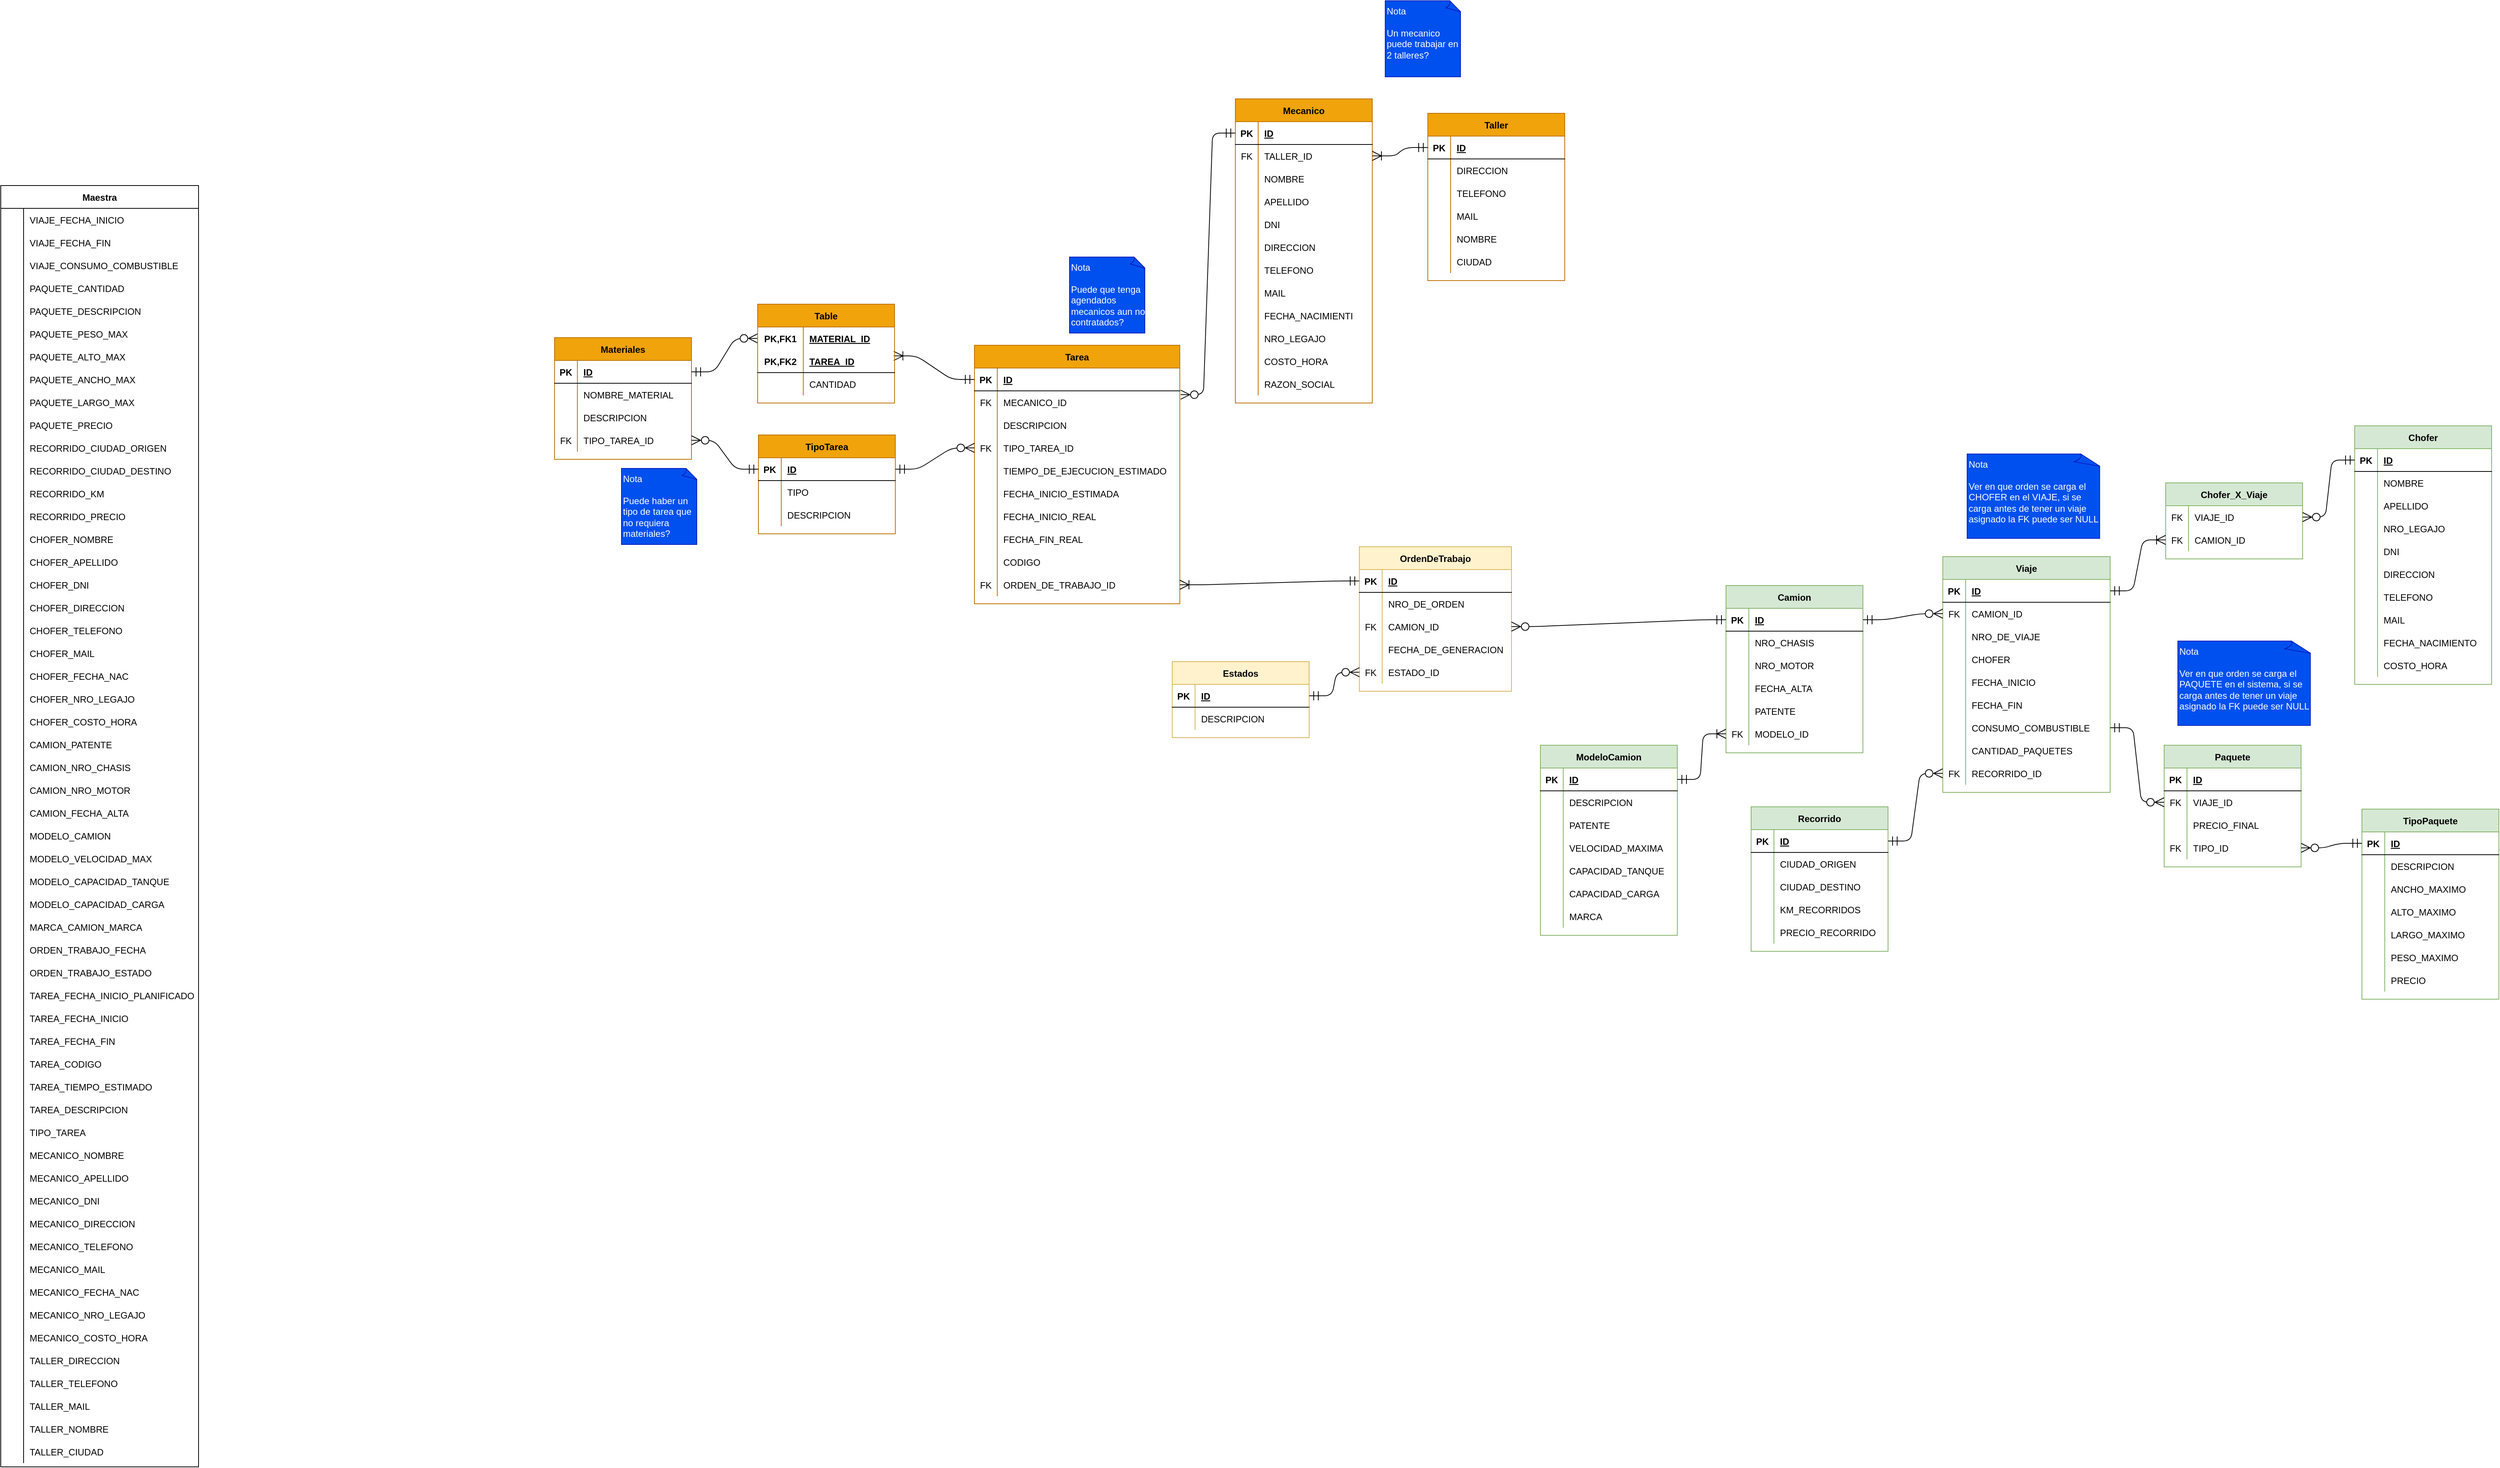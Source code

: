 <mxfile version="14.9.6" type="device"><diagram id="6IigSW5zbwEDqUWG30RW" name="Página-1"><mxGraphModel dx="5600" dy="3013" grid="0" gridSize="10" guides="0" tooltips="1" connect="1" arrows="1" fold="1" page="0" pageScale="1" pageWidth="827" pageHeight="1169" math="0" shadow="0"><root><mxCell id="0"/><mxCell id="1" parent="0"/><mxCell id="L3CfLS9jrRyJnpyv8TBC-190" value="Camion" style="shape=table;startSize=30;container=1;collapsible=1;childLayout=tableLayout;fixedRows=1;rowLines=0;fontStyle=1;align=center;resizeLast=1;fillColor=#d5e8d4;strokeColor=#82b366;" parent="1" vertex="1"><mxGeometry x="638" y="-54" width="180" height="220" as="geometry"/></mxCell><mxCell id="L3CfLS9jrRyJnpyv8TBC-191" value="" style="shape=partialRectangle;collapsible=0;dropTarget=0;pointerEvents=0;fillColor=none;top=0;left=0;bottom=1;right=0;points=[[0,0.5],[1,0.5]];portConstraint=eastwest;" parent="L3CfLS9jrRyJnpyv8TBC-190" vertex="1"><mxGeometry y="30" width="180" height="30" as="geometry"/></mxCell><mxCell id="L3CfLS9jrRyJnpyv8TBC-192" value="PK" style="shape=partialRectangle;connectable=0;fillColor=none;top=0;left=0;bottom=0;right=0;fontStyle=1;overflow=hidden;" parent="L3CfLS9jrRyJnpyv8TBC-191" vertex="1"><mxGeometry width="30" height="30" as="geometry"/></mxCell><mxCell id="L3CfLS9jrRyJnpyv8TBC-193" value="ID" style="shape=partialRectangle;connectable=0;fillColor=none;top=0;left=0;bottom=0;right=0;align=left;spacingLeft=6;fontStyle=5;overflow=hidden;" parent="L3CfLS9jrRyJnpyv8TBC-191" vertex="1"><mxGeometry x="30" width="150" height="30" as="geometry"/></mxCell><mxCell id="L3CfLS9jrRyJnpyv8TBC-197" value="" style="shape=partialRectangle;collapsible=0;dropTarget=0;pointerEvents=0;fillColor=none;top=0;left=0;bottom=0;right=0;points=[[0,0.5],[1,0.5]];portConstraint=eastwest;" parent="L3CfLS9jrRyJnpyv8TBC-190" vertex="1"><mxGeometry y="60" width="180" height="30" as="geometry"/></mxCell><mxCell id="L3CfLS9jrRyJnpyv8TBC-198" value="" style="shape=partialRectangle;connectable=0;fillColor=none;top=0;left=0;bottom=0;right=0;editable=1;overflow=hidden;" parent="L3CfLS9jrRyJnpyv8TBC-197" vertex="1"><mxGeometry width="30" height="30" as="geometry"/></mxCell><mxCell id="L3CfLS9jrRyJnpyv8TBC-199" value="NRO_CHASIS" style="shape=partialRectangle;connectable=0;fillColor=none;top=0;left=0;bottom=0;right=0;align=left;spacingLeft=6;overflow=hidden;" parent="L3CfLS9jrRyJnpyv8TBC-197" vertex="1"><mxGeometry x="30" width="150" height="30" as="geometry"/></mxCell><mxCell id="2u6nwUFCkDq3Rh7lDnzL-41" value="" style="shape=partialRectangle;collapsible=0;dropTarget=0;pointerEvents=0;fillColor=none;top=0;left=0;bottom=0;right=0;points=[[0,0.5],[1,0.5]];portConstraint=eastwest;" vertex="1" parent="L3CfLS9jrRyJnpyv8TBC-190"><mxGeometry y="90" width="180" height="30" as="geometry"/></mxCell><mxCell id="2u6nwUFCkDq3Rh7lDnzL-42" value="" style="shape=partialRectangle;connectable=0;fillColor=none;top=0;left=0;bottom=0;right=0;editable=1;overflow=hidden;" vertex="1" parent="2u6nwUFCkDq3Rh7lDnzL-41"><mxGeometry width="30" height="30" as="geometry"/></mxCell><mxCell id="2u6nwUFCkDq3Rh7lDnzL-43" value="NRO_MOTOR" style="shape=partialRectangle;connectable=0;fillColor=none;top=0;left=0;bottom=0;right=0;align=left;spacingLeft=6;overflow=hidden;" vertex="1" parent="2u6nwUFCkDq3Rh7lDnzL-41"><mxGeometry x="30" width="150" height="30" as="geometry"/></mxCell><mxCell id="2u6nwUFCkDq3Rh7lDnzL-44" value="" style="shape=partialRectangle;collapsible=0;dropTarget=0;pointerEvents=0;fillColor=none;top=0;left=0;bottom=0;right=0;points=[[0,0.5],[1,0.5]];portConstraint=eastwest;" vertex="1" parent="L3CfLS9jrRyJnpyv8TBC-190"><mxGeometry y="120" width="180" height="30" as="geometry"/></mxCell><mxCell id="2u6nwUFCkDq3Rh7lDnzL-45" value="" style="shape=partialRectangle;connectable=0;fillColor=none;top=0;left=0;bottom=0;right=0;editable=1;overflow=hidden;" vertex="1" parent="2u6nwUFCkDq3Rh7lDnzL-44"><mxGeometry width="30" height="30" as="geometry"/></mxCell><mxCell id="2u6nwUFCkDq3Rh7lDnzL-46" value="FECHA_ALTA" style="shape=partialRectangle;connectable=0;fillColor=none;top=0;left=0;bottom=0;right=0;align=left;spacingLeft=6;overflow=hidden;" vertex="1" parent="2u6nwUFCkDq3Rh7lDnzL-44"><mxGeometry x="30" width="150" height="30" as="geometry"/></mxCell><mxCell id="2u6nwUFCkDq3Rh7lDnzL-47" value="" style="shape=partialRectangle;collapsible=0;dropTarget=0;pointerEvents=0;fillColor=none;top=0;left=0;bottom=0;right=0;points=[[0,0.5],[1,0.5]];portConstraint=eastwest;" vertex="1" parent="L3CfLS9jrRyJnpyv8TBC-190"><mxGeometry y="150" width="180" height="30" as="geometry"/></mxCell><mxCell id="2u6nwUFCkDq3Rh7lDnzL-48" value="" style="shape=partialRectangle;connectable=0;fillColor=none;top=0;left=0;bottom=0;right=0;editable=1;overflow=hidden;" vertex="1" parent="2u6nwUFCkDq3Rh7lDnzL-47"><mxGeometry width="30" height="30" as="geometry"/></mxCell><mxCell id="2u6nwUFCkDq3Rh7lDnzL-49" value="PATENTE" style="shape=partialRectangle;connectable=0;fillColor=none;top=0;left=0;bottom=0;right=0;align=left;spacingLeft=6;overflow=hidden;" vertex="1" parent="2u6nwUFCkDq3Rh7lDnzL-47"><mxGeometry x="30" width="150" height="30" as="geometry"/></mxCell><mxCell id="L3CfLS9jrRyJnpyv8TBC-194" value="" style="shape=partialRectangle;collapsible=0;dropTarget=0;pointerEvents=0;fillColor=none;top=0;left=0;bottom=0;right=0;points=[[0,0.5],[1,0.5]];portConstraint=eastwest;" parent="L3CfLS9jrRyJnpyv8TBC-190" vertex="1"><mxGeometry y="180" width="180" height="30" as="geometry"/></mxCell><mxCell id="L3CfLS9jrRyJnpyv8TBC-195" value="FK" style="shape=partialRectangle;connectable=0;fillColor=none;top=0;left=0;bottom=0;right=0;editable=1;overflow=hidden;" parent="L3CfLS9jrRyJnpyv8TBC-194" vertex="1"><mxGeometry width="30" height="30" as="geometry"/></mxCell><mxCell id="L3CfLS9jrRyJnpyv8TBC-196" value="MODELO_ID" style="shape=partialRectangle;connectable=0;fillColor=none;top=0;left=0;bottom=0;right=0;align=left;spacingLeft=6;overflow=hidden;" parent="L3CfLS9jrRyJnpyv8TBC-194" vertex="1"><mxGeometry x="30" width="150" height="30" as="geometry"/></mxCell><mxCell id="L3CfLS9jrRyJnpyv8TBC-203" value="Viaje" style="shape=table;startSize=30;container=1;collapsible=1;childLayout=tableLayout;fixedRows=1;rowLines=0;fontStyle=1;align=center;resizeLast=1;fillColor=#d5e8d4;strokeColor=#82b366;" parent="1" vertex="1"><mxGeometry x="923" y="-92" width="220" height="310" as="geometry"/></mxCell><mxCell id="L3CfLS9jrRyJnpyv8TBC-204" value="" style="shape=partialRectangle;collapsible=0;dropTarget=0;pointerEvents=0;fillColor=none;top=0;left=0;bottom=1;right=0;points=[[0,0.5],[1,0.5]];portConstraint=eastwest;" parent="L3CfLS9jrRyJnpyv8TBC-203" vertex="1"><mxGeometry y="30" width="220" height="30" as="geometry"/></mxCell><mxCell id="L3CfLS9jrRyJnpyv8TBC-205" value="PK" style="shape=partialRectangle;connectable=0;fillColor=none;top=0;left=0;bottom=0;right=0;fontStyle=1;overflow=hidden;" parent="L3CfLS9jrRyJnpyv8TBC-204" vertex="1"><mxGeometry width="30" height="30" as="geometry"/></mxCell><mxCell id="L3CfLS9jrRyJnpyv8TBC-206" value="ID" style="shape=partialRectangle;connectable=0;fillColor=none;top=0;left=0;bottom=0;right=0;align=left;spacingLeft=6;fontStyle=5;overflow=hidden;" parent="L3CfLS9jrRyJnpyv8TBC-204" vertex="1"><mxGeometry x="30" width="190" height="30" as="geometry"/></mxCell><mxCell id="L3CfLS9jrRyJnpyv8TBC-207" value="" style="shape=partialRectangle;collapsible=0;dropTarget=0;pointerEvents=0;fillColor=none;top=0;left=0;bottom=0;right=0;points=[[0,0.5],[1,0.5]];portConstraint=eastwest;" parent="L3CfLS9jrRyJnpyv8TBC-203" vertex="1"><mxGeometry y="60" width="220" height="30" as="geometry"/></mxCell><mxCell id="L3CfLS9jrRyJnpyv8TBC-208" value="FK" style="shape=partialRectangle;connectable=0;fillColor=none;top=0;left=0;bottom=0;right=0;editable=1;overflow=hidden;" parent="L3CfLS9jrRyJnpyv8TBC-207" vertex="1"><mxGeometry width="30" height="30" as="geometry"/></mxCell><mxCell id="L3CfLS9jrRyJnpyv8TBC-209" value="CAMION_ID" style="shape=partialRectangle;connectable=0;fillColor=none;top=0;left=0;bottom=0;right=0;align=left;spacingLeft=6;overflow=hidden;" parent="L3CfLS9jrRyJnpyv8TBC-207" vertex="1"><mxGeometry x="30" width="190" height="30" as="geometry"/></mxCell><mxCell id="2u6nwUFCkDq3Rh7lDnzL-1895" value="" style="shape=partialRectangle;collapsible=0;dropTarget=0;pointerEvents=0;fillColor=none;top=0;left=0;bottom=0;right=0;points=[[0,0.5],[1,0.5]];portConstraint=eastwest;" vertex="1" parent="L3CfLS9jrRyJnpyv8TBC-203"><mxGeometry y="90" width="220" height="30" as="geometry"/></mxCell><mxCell id="2u6nwUFCkDq3Rh7lDnzL-1896" value="" style="shape=partialRectangle;connectable=0;fillColor=none;top=0;left=0;bottom=0;right=0;editable=1;overflow=hidden;" vertex="1" parent="2u6nwUFCkDq3Rh7lDnzL-1895"><mxGeometry width="30" height="30" as="geometry"/></mxCell><mxCell id="2u6nwUFCkDq3Rh7lDnzL-1897" value="NRO_DE_VIAJE" style="shape=partialRectangle;connectable=0;fillColor=none;top=0;left=0;bottom=0;right=0;align=left;spacingLeft=6;overflow=hidden;" vertex="1" parent="2u6nwUFCkDq3Rh7lDnzL-1895"><mxGeometry x="30" width="190" height="30" as="geometry"/></mxCell><mxCell id="L3CfLS9jrRyJnpyv8TBC-210" value="" style="shape=partialRectangle;collapsible=0;dropTarget=0;pointerEvents=0;fillColor=none;top=0;left=0;bottom=0;right=0;points=[[0,0.5],[1,0.5]];portConstraint=eastwest;" parent="L3CfLS9jrRyJnpyv8TBC-203" vertex="1"><mxGeometry y="120" width="220" height="30" as="geometry"/></mxCell><mxCell id="L3CfLS9jrRyJnpyv8TBC-211" value="" style="shape=partialRectangle;connectable=0;fillColor=none;top=0;left=0;bottom=0;right=0;editable=1;overflow=hidden;" parent="L3CfLS9jrRyJnpyv8TBC-210" vertex="1"><mxGeometry width="30" height="30" as="geometry"/></mxCell><mxCell id="L3CfLS9jrRyJnpyv8TBC-212" value="CHOFER" style="shape=partialRectangle;connectable=0;fillColor=none;top=0;left=0;bottom=0;right=0;align=left;spacingLeft=6;overflow=hidden;" parent="L3CfLS9jrRyJnpyv8TBC-210" vertex="1"><mxGeometry x="30" width="190" height="30" as="geometry"/></mxCell><mxCell id="L3CfLS9jrRyJnpyv8TBC-213" value="" style="shape=partialRectangle;collapsible=0;dropTarget=0;pointerEvents=0;fillColor=none;top=0;left=0;bottom=0;right=0;points=[[0,0.5],[1,0.5]];portConstraint=eastwest;" parent="L3CfLS9jrRyJnpyv8TBC-203" vertex="1"><mxGeometry y="150" width="220" height="30" as="geometry"/></mxCell><mxCell id="L3CfLS9jrRyJnpyv8TBC-214" value="" style="shape=partialRectangle;connectable=0;fillColor=none;top=0;left=0;bottom=0;right=0;editable=1;overflow=hidden;" parent="L3CfLS9jrRyJnpyv8TBC-213" vertex="1"><mxGeometry width="30" height="30" as="geometry"/></mxCell><mxCell id="L3CfLS9jrRyJnpyv8TBC-215" value="FECHA_INICIO" style="shape=partialRectangle;connectable=0;fillColor=none;top=0;left=0;bottom=0;right=0;align=left;spacingLeft=6;overflow=hidden;" parent="L3CfLS9jrRyJnpyv8TBC-213" vertex="1"><mxGeometry x="30" width="190" height="30" as="geometry"/></mxCell><mxCell id="L3CfLS9jrRyJnpyv8TBC-285" value="" style="shape=partialRectangle;collapsible=0;dropTarget=0;pointerEvents=0;fillColor=none;top=0;left=0;bottom=0;right=0;points=[[0,0.5],[1,0.5]];portConstraint=eastwest;" parent="L3CfLS9jrRyJnpyv8TBC-203" vertex="1"><mxGeometry y="180" width="220" height="30" as="geometry"/></mxCell><mxCell id="L3CfLS9jrRyJnpyv8TBC-286" value="" style="shape=partialRectangle;connectable=0;fillColor=none;top=0;left=0;bottom=0;right=0;editable=1;overflow=hidden;" parent="L3CfLS9jrRyJnpyv8TBC-285" vertex="1"><mxGeometry width="30" height="30" as="geometry"/></mxCell><mxCell id="L3CfLS9jrRyJnpyv8TBC-287" value="FECHA_FIN" style="shape=partialRectangle;connectable=0;fillColor=none;top=0;left=0;bottom=0;right=0;align=left;spacingLeft=6;overflow=hidden;" parent="L3CfLS9jrRyJnpyv8TBC-285" vertex="1"><mxGeometry x="30" width="190" height="30" as="geometry"/></mxCell><mxCell id="L3CfLS9jrRyJnpyv8TBC-288" value="" style="shape=partialRectangle;collapsible=0;dropTarget=0;pointerEvents=0;fillColor=none;top=0;left=0;bottom=0;right=0;points=[[0,0.5],[1,0.5]];portConstraint=eastwest;" parent="L3CfLS9jrRyJnpyv8TBC-203" vertex="1"><mxGeometry y="210" width="220" height="30" as="geometry"/></mxCell><mxCell id="L3CfLS9jrRyJnpyv8TBC-289" value="" style="shape=partialRectangle;connectable=0;fillColor=none;top=0;left=0;bottom=0;right=0;editable=1;overflow=hidden;" parent="L3CfLS9jrRyJnpyv8TBC-288" vertex="1"><mxGeometry width="30" height="30" as="geometry"/></mxCell><mxCell id="L3CfLS9jrRyJnpyv8TBC-290" value="CONSUMO_COMBUSTIBLE" style="shape=partialRectangle;connectable=0;fillColor=none;top=0;left=0;bottom=0;right=0;align=left;spacingLeft=6;overflow=hidden;" parent="L3CfLS9jrRyJnpyv8TBC-288" vertex="1"><mxGeometry x="30" width="190" height="30" as="geometry"/></mxCell><mxCell id="L3CfLS9jrRyJnpyv8TBC-322" value="" style="shape=partialRectangle;collapsible=0;dropTarget=0;pointerEvents=0;fillColor=none;top=0;left=0;bottom=0;right=0;points=[[0,0.5],[1,0.5]];portConstraint=eastwest;" parent="L3CfLS9jrRyJnpyv8TBC-203" vertex="1"><mxGeometry y="240" width="220" height="30" as="geometry"/></mxCell><mxCell id="L3CfLS9jrRyJnpyv8TBC-323" value="" style="shape=partialRectangle;connectable=0;fillColor=none;top=0;left=0;bottom=0;right=0;editable=1;overflow=hidden;" parent="L3CfLS9jrRyJnpyv8TBC-322" vertex="1"><mxGeometry width="30" height="30" as="geometry"/></mxCell><mxCell id="L3CfLS9jrRyJnpyv8TBC-324" value="CANTIDAD_PAQUETES" style="shape=partialRectangle;connectable=0;fillColor=none;top=0;left=0;bottom=0;right=0;align=left;spacingLeft=6;overflow=hidden;" parent="L3CfLS9jrRyJnpyv8TBC-322" vertex="1"><mxGeometry x="30" width="190" height="30" as="geometry"/></mxCell><mxCell id="2u6nwUFCkDq3Rh7lDnzL-1898" value="" style="shape=partialRectangle;collapsible=0;dropTarget=0;pointerEvents=0;fillColor=none;top=0;left=0;bottom=0;right=0;points=[[0,0.5],[1,0.5]];portConstraint=eastwest;" vertex="1" parent="L3CfLS9jrRyJnpyv8TBC-203"><mxGeometry y="270" width="220" height="30" as="geometry"/></mxCell><mxCell id="2u6nwUFCkDq3Rh7lDnzL-1899" value="FK" style="shape=partialRectangle;connectable=0;fillColor=none;top=0;left=0;bottom=0;right=0;editable=1;overflow=hidden;" vertex="1" parent="2u6nwUFCkDq3Rh7lDnzL-1898"><mxGeometry width="30" height="30" as="geometry"/></mxCell><mxCell id="2u6nwUFCkDq3Rh7lDnzL-1900" value="RECORRIDO_ID" style="shape=partialRectangle;connectable=0;fillColor=none;top=0;left=0;bottom=0;right=0;align=left;spacingLeft=6;overflow=hidden;" vertex="1" parent="2u6nwUFCkDq3Rh7lDnzL-1898"><mxGeometry x="30" width="190" height="30" as="geometry"/></mxCell><mxCell id="L3CfLS9jrRyJnpyv8TBC-216" value="" style="edgeStyle=entityRelationEdgeStyle;fontSize=12;html=1;endArrow=ERzeroToMany;startArrow=ERmandOne;entryX=0;entryY=0.5;entryDx=0;entryDy=0;exitX=1;exitY=0.5;exitDx=0;exitDy=0;endSize=10;startSize=10;" parent="1" source="L3CfLS9jrRyJnpyv8TBC-191" target="L3CfLS9jrRyJnpyv8TBC-207" edge="1"><mxGeometry width="100" height="100" relative="1" as="geometry"><mxPoint x="684" y="236" as="sourcePoint"/><mxPoint x="784" y="136" as="targetPoint"/></mxGeometry></mxCell><mxCell id="L3CfLS9jrRyJnpyv8TBC-217" value="Chofer" style="shape=table;startSize=30;container=1;collapsible=1;childLayout=tableLayout;fixedRows=1;rowLines=0;fontStyle=1;align=center;resizeLast=1;fillColor=#d5e8d4;strokeColor=#82b366;" parent="1" vertex="1"><mxGeometry x="1464.5" y="-264" width="180" height="340" as="geometry"/></mxCell><mxCell id="L3CfLS9jrRyJnpyv8TBC-218" value="" style="shape=partialRectangle;collapsible=0;dropTarget=0;pointerEvents=0;fillColor=none;top=0;left=0;bottom=1;right=0;points=[[0,0.5],[1,0.5]];portConstraint=eastwest;" parent="L3CfLS9jrRyJnpyv8TBC-217" vertex="1"><mxGeometry y="30" width="180" height="30" as="geometry"/></mxCell><mxCell id="L3CfLS9jrRyJnpyv8TBC-219" value="PK" style="shape=partialRectangle;connectable=0;fillColor=none;top=0;left=0;bottom=0;right=0;fontStyle=1;overflow=hidden;" parent="L3CfLS9jrRyJnpyv8TBC-218" vertex="1"><mxGeometry width="30" height="30" as="geometry"/></mxCell><mxCell id="L3CfLS9jrRyJnpyv8TBC-220" value="ID" style="shape=partialRectangle;connectable=0;fillColor=none;top=0;left=0;bottom=0;right=0;align=left;spacingLeft=6;fontStyle=5;overflow=hidden;" parent="L3CfLS9jrRyJnpyv8TBC-218" vertex="1"><mxGeometry x="30" width="150" height="30" as="geometry"/></mxCell><mxCell id="L3CfLS9jrRyJnpyv8TBC-221" value="" style="shape=partialRectangle;collapsible=0;dropTarget=0;pointerEvents=0;fillColor=none;top=0;left=0;bottom=0;right=0;points=[[0,0.5],[1,0.5]];portConstraint=eastwest;" parent="L3CfLS9jrRyJnpyv8TBC-217" vertex="1"><mxGeometry y="60" width="180" height="30" as="geometry"/></mxCell><mxCell id="L3CfLS9jrRyJnpyv8TBC-222" value="" style="shape=partialRectangle;connectable=0;fillColor=none;top=0;left=0;bottom=0;right=0;editable=1;overflow=hidden;" parent="L3CfLS9jrRyJnpyv8TBC-221" vertex="1"><mxGeometry width="30" height="30" as="geometry"/></mxCell><mxCell id="L3CfLS9jrRyJnpyv8TBC-223" value="NOMBRE" style="shape=partialRectangle;connectable=0;fillColor=none;top=0;left=0;bottom=0;right=0;align=left;spacingLeft=6;overflow=hidden;" parent="L3CfLS9jrRyJnpyv8TBC-221" vertex="1"><mxGeometry x="30" width="150" height="30" as="geometry"/></mxCell><mxCell id="L3CfLS9jrRyJnpyv8TBC-224" value="" style="shape=partialRectangle;collapsible=0;dropTarget=0;pointerEvents=0;fillColor=none;top=0;left=0;bottom=0;right=0;points=[[0,0.5],[1,0.5]];portConstraint=eastwest;" parent="L3CfLS9jrRyJnpyv8TBC-217" vertex="1"><mxGeometry y="90" width="180" height="30" as="geometry"/></mxCell><mxCell id="L3CfLS9jrRyJnpyv8TBC-225" value="" style="shape=partialRectangle;connectable=0;fillColor=none;top=0;left=0;bottom=0;right=0;editable=1;overflow=hidden;" parent="L3CfLS9jrRyJnpyv8TBC-224" vertex="1"><mxGeometry width="30" height="30" as="geometry"/></mxCell><mxCell id="L3CfLS9jrRyJnpyv8TBC-226" value="APELLIDO" style="shape=partialRectangle;connectable=0;fillColor=none;top=0;left=0;bottom=0;right=0;align=left;spacingLeft=6;overflow=hidden;" parent="L3CfLS9jrRyJnpyv8TBC-224" vertex="1"><mxGeometry x="30" width="150" height="30" as="geometry"/></mxCell><mxCell id="L3CfLS9jrRyJnpyv8TBC-227" value="" style="shape=partialRectangle;collapsible=0;dropTarget=0;pointerEvents=0;fillColor=none;top=0;left=0;bottom=0;right=0;points=[[0,0.5],[1,0.5]];portConstraint=eastwest;" parent="L3CfLS9jrRyJnpyv8TBC-217" vertex="1"><mxGeometry y="120" width="180" height="30" as="geometry"/></mxCell><mxCell id="L3CfLS9jrRyJnpyv8TBC-228" value="" style="shape=partialRectangle;connectable=0;fillColor=none;top=0;left=0;bottom=0;right=0;editable=1;overflow=hidden;" parent="L3CfLS9jrRyJnpyv8TBC-227" vertex="1"><mxGeometry width="30" height="30" as="geometry"/></mxCell><mxCell id="L3CfLS9jrRyJnpyv8TBC-229" value="NRO_LEGAJO" style="shape=partialRectangle;connectable=0;fillColor=none;top=0;left=0;bottom=0;right=0;align=left;spacingLeft=6;overflow=hidden;" parent="L3CfLS9jrRyJnpyv8TBC-227" vertex="1"><mxGeometry x="30" width="150" height="30" as="geometry"/></mxCell><mxCell id="2u6nwUFCkDq3Rh7lDnzL-13" value="" style="shape=partialRectangle;collapsible=0;dropTarget=0;pointerEvents=0;fillColor=none;top=0;left=0;bottom=0;right=0;points=[[0,0.5],[1,0.5]];portConstraint=eastwest;" vertex="1" parent="L3CfLS9jrRyJnpyv8TBC-217"><mxGeometry y="150" width="180" height="30" as="geometry"/></mxCell><mxCell id="2u6nwUFCkDq3Rh7lDnzL-14" value="" style="shape=partialRectangle;connectable=0;fillColor=none;top=0;left=0;bottom=0;right=0;editable=1;overflow=hidden;" vertex="1" parent="2u6nwUFCkDq3Rh7lDnzL-13"><mxGeometry width="30" height="30" as="geometry"/></mxCell><mxCell id="2u6nwUFCkDq3Rh7lDnzL-15" value="DNI" style="shape=partialRectangle;connectable=0;fillColor=none;top=0;left=0;bottom=0;right=0;align=left;spacingLeft=6;overflow=hidden;" vertex="1" parent="2u6nwUFCkDq3Rh7lDnzL-13"><mxGeometry x="30" width="150" height="30" as="geometry"/></mxCell><mxCell id="2u6nwUFCkDq3Rh7lDnzL-16" value="" style="shape=partialRectangle;collapsible=0;dropTarget=0;pointerEvents=0;fillColor=none;top=0;left=0;bottom=0;right=0;points=[[0,0.5],[1,0.5]];portConstraint=eastwest;" vertex="1" parent="L3CfLS9jrRyJnpyv8TBC-217"><mxGeometry y="180" width="180" height="30" as="geometry"/></mxCell><mxCell id="2u6nwUFCkDq3Rh7lDnzL-17" value="" style="shape=partialRectangle;connectable=0;fillColor=none;top=0;left=0;bottom=0;right=0;editable=1;overflow=hidden;" vertex="1" parent="2u6nwUFCkDq3Rh7lDnzL-16"><mxGeometry width="30" height="30" as="geometry"/></mxCell><mxCell id="2u6nwUFCkDq3Rh7lDnzL-18" value="DIRECCION" style="shape=partialRectangle;connectable=0;fillColor=none;top=0;left=0;bottom=0;right=0;align=left;spacingLeft=6;overflow=hidden;" vertex="1" parent="2u6nwUFCkDq3Rh7lDnzL-16"><mxGeometry x="30" width="150" height="30" as="geometry"/></mxCell><mxCell id="2u6nwUFCkDq3Rh7lDnzL-19" value="" style="shape=partialRectangle;collapsible=0;dropTarget=0;pointerEvents=0;fillColor=none;top=0;left=0;bottom=0;right=0;points=[[0,0.5],[1,0.5]];portConstraint=eastwest;" vertex="1" parent="L3CfLS9jrRyJnpyv8TBC-217"><mxGeometry y="210" width="180" height="30" as="geometry"/></mxCell><mxCell id="2u6nwUFCkDq3Rh7lDnzL-20" value="" style="shape=partialRectangle;connectable=0;fillColor=none;top=0;left=0;bottom=0;right=0;editable=1;overflow=hidden;" vertex="1" parent="2u6nwUFCkDq3Rh7lDnzL-19"><mxGeometry width="30" height="30" as="geometry"/></mxCell><mxCell id="2u6nwUFCkDq3Rh7lDnzL-21" value="TELEFONO" style="shape=partialRectangle;connectable=0;fillColor=none;top=0;left=0;bottom=0;right=0;align=left;spacingLeft=6;overflow=hidden;" vertex="1" parent="2u6nwUFCkDq3Rh7lDnzL-19"><mxGeometry x="30" width="150" height="30" as="geometry"/></mxCell><mxCell id="2u6nwUFCkDq3Rh7lDnzL-22" value="" style="shape=partialRectangle;collapsible=0;dropTarget=0;pointerEvents=0;fillColor=none;top=0;left=0;bottom=0;right=0;points=[[0,0.5],[1,0.5]];portConstraint=eastwest;" vertex="1" parent="L3CfLS9jrRyJnpyv8TBC-217"><mxGeometry y="240" width="180" height="30" as="geometry"/></mxCell><mxCell id="2u6nwUFCkDq3Rh7lDnzL-23" value="" style="shape=partialRectangle;connectable=0;fillColor=none;top=0;left=0;bottom=0;right=0;editable=1;overflow=hidden;" vertex="1" parent="2u6nwUFCkDq3Rh7lDnzL-22"><mxGeometry width="30" height="30" as="geometry"/></mxCell><mxCell id="2u6nwUFCkDq3Rh7lDnzL-24" value="MAIL" style="shape=partialRectangle;connectable=0;fillColor=none;top=0;left=0;bottom=0;right=0;align=left;spacingLeft=6;overflow=hidden;" vertex="1" parent="2u6nwUFCkDq3Rh7lDnzL-22"><mxGeometry x="30" width="150" height="30" as="geometry"/></mxCell><mxCell id="2u6nwUFCkDq3Rh7lDnzL-25" value="" style="shape=partialRectangle;collapsible=0;dropTarget=0;pointerEvents=0;fillColor=none;top=0;left=0;bottom=0;right=0;points=[[0,0.5],[1,0.5]];portConstraint=eastwest;" vertex="1" parent="L3CfLS9jrRyJnpyv8TBC-217"><mxGeometry y="270" width="180" height="30" as="geometry"/></mxCell><mxCell id="2u6nwUFCkDq3Rh7lDnzL-26" value="" style="shape=partialRectangle;connectable=0;fillColor=none;top=0;left=0;bottom=0;right=0;editable=1;overflow=hidden;" vertex="1" parent="2u6nwUFCkDq3Rh7lDnzL-25"><mxGeometry width="30" height="30" as="geometry"/></mxCell><mxCell id="2u6nwUFCkDq3Rh7lDnzL-27" value="FECHA_NACIMIENTO" style="shape=partialRectangle;connectable=0;fillColor=none;top=0;left=0;bottom=0;right=0;align=left;spacingLeft=6;overflow=hidden;" vertex="1" parent="2u6nwUFCkDq3Rh7lDnzL-25"><mxGeometry x="30" width="150" height="30" as="geometry"/></mxCell><mxCell id="2u6nwUFCkDq3Rh7lDnzL-28" value="" style="shape=partialRectangle;collapsible=0;dropTarget=0;pointerEvents=0;fillColor=none;top=0;left=0;bottom=0;right=0;points=[[0,0.5],[1,0.5]];portConstraint=eastwest;" vertex="1" parent="L3CfLS9jrRyJnpyv8TBC-217"><mxGeometry y="300" width="180" height="30" as="geometry"/></mxCell><mxCell id="2u6nwUFCkDq3Rh7lDnzL-29" value="" style="shape=partialRectangle;connectable=0;fillColor=none;top=0;left=0;bottom=0;right=0;editable=1;overflow=hidden;" vertex="1" parent="2u6nwUFCkDq3Rh7lDnzL-28"><mxGeometry width="30" height="30" as="geometry"/></mxCell><mxCell id="2u6nwUFCkDq3Rh7lDnzL-30" value="COSTO_HORA" style="shape=partialRectangle;connectable=0;fillColor=none;top=0;left=0;bottom=0;right=0;align=left;spacingLeft=6;overflow=hidden;" vertex="1" parent="2u6nwUFCkDq3Rh7lDnzL-28"><mxGeometry x="30" width="150" height="30" as="geometry"/></mxCell><mxCell id="L3CfLS9jrRyJnpyv8TBC-243" value="Chofer_X_Viaje" style="shape=table;startSize=30;container=1;collapsible=1;childLayout=tableLayout;fixedRows=1;rowLines=0;fontStyle=1;align=center;resizeLast=1;fillColor=#d5e8d4;strokeColor=#82b366;" parent="1" vertex="1"><mxGeometry x="1216" y="-189" width="180" height="100" as="geometry"/></mxCell><mxCell id="L3CfLS9jrRyJnpyv8TBC-256" value="" style="shape=partialRectangle;collapsible=0;dropTarget=0;pointerEvents=0;fillColor=none;top=0;left=0;bottom=0;right=0;points=[[0,0.5],[1,0.5]];portConstraint=eastwest;" parent="L3CfLS9jrRyJnpyv8TBC-243" vertex="1"><mxGeometry y="30" width="180" height="30" as="geometry"/></mxCell><mxCell id="L3CfLS9jrRyJnpyv8TBC-257" value="FK" style="shape=partialRectangle;connectable=0;fillColor=none;top=0;left=0;bottom=0;right=0;fontStyle=0;overflow=hidden;" parent="L3CfLS9jrRyJnpyv8TBC-256" vertex="1"><mxGeometry width="30" height="30" as="geometry"/></mxCell><mxCell id="L3CfLS9jrRyJnpyv8TBC-258" value="VIAJE_ID" style="shape=partialRectangle;connectable=0;fillColor=none;top=0;left=0;bottom=0;right=0;align=left;spacingLeft=6;fontStyle=0;overflow=hidden;" parent="L3CfLS9jrRyJnpyv8TBC-256" vertex="1"><mxGeometry x="30" width="150" height="30" as="geometry"/></mxCell><mxCell id="L3CfLS9jrRyJnpyv8TBC-259" value="" style="shape=partialRectangle;collapsible=0;dropTarget=0;pointerEvents=0;fillColor=none;top=0;left=0;bottom=0;right=0;points=[[0,0.5],[1,0.5]];portConstraint=eastwest;" parent="L3CfLS9jrRyJnpyv8TBC-243" vertex="1"><mxGeometry y="60" width="180" height="30" as="geometry"/></mxCell><mxCell id="L3CfLS9jrRyJnpyv8TBC-260" value="FK" style="shape=partialRectangle;connectable=0;fillColor=none;top=0;left=0;bottom=0;right=0;fontStyle=0;overflow=hidden;" parent="L3CfLS9jrRyJnpyv8TBC-259" vertex="1"><mxGeometry width="30" height="30" as="geometry"/></mxCell><mxCell id="L3CfLS9jrRyJnpyv8TBC-261" value="CAMION_ID" style="shape=partialRectangle;connectable=0;fillColor=none;top=0;left=0;bottom=0;right=0;align=left;spacingLeft=6;fontStyle=0;overflow=hidden;" parent="L3CfLS9jrRyJnpyv8TBC-259" vertex="1"><mxGeometry x="30" width="150" height="30" as="geometry"/></mxCell><mxCell id="L3CfLS9jrRyJnpyv8TBC-262" value="" style="edgeStyle=entityRelationEdgeStyle;fontSize=12;html=1;endArrow=ERzeroToMany;startArrow=ERmandOne;exitX=0;exitY=0.5;exitDx=0;exitDy=0;entryX=1;entryY=0.5;entryDx=0;entryDy=0;endSize=10;startSize=10;" parent="1" source="L3CfLS9jrRyJnpyv8TBC-218" target="L3CfLS9jrRyJnpyv8TBC-256" edge="1"><mxGeometry width="100" height="100" relative="1" as="geometry"><mxPoint x="1074" y="166" as="sourcePoint"/><mxPoint x="1174" y="66" as="targetPoint"/></mxGeometry></mxCell><mxCell id="L3CfLS9jrRyJnpyv8TBC-263" value="" style="edgeStyle=entityRelationEdgeStyle;fontSize=12;html=1;endArrow=ERoneToMany;startArrow=ERmandOne;entryX=0;entryY=0.5;entryDx=0;entryDy=0;exitX=1;exitY=0.5;exitDx=0;exitDy=0;endSize=10;startSize=10;endFill=0;" parent="1" source="L3CfLS9jrRyJnpyv8TBC-204" target="L3CfLS9jrRyJnpyv8TBC-259" edge="1"><mxGeometry width="100" height="100" relative="1" as="geometry"><mxPoint x="1144" y="226" as="sourcePoint"/><mxPoint x="1244" y="126" as="targetPoint"/></mxGeometry></mxCell><mxCell id="L3CfLS9jrRyJnpyv8TBC-264" value="Recorrido" style="shape=table;startSize=30;container=1;collapsible=1;childLayout=tableLayout;fixedRows=1;rowLines=0;fontStyle=1;align=center;resizeLast=1;fillColor=#d5e8d4;strokeColor=#82b366;" parent="1" vertex="1"><mxGeometry x="671" y="237" width="180" height="190" as="geometry"/></mxCell><mxCell id="L3CfLS9jrRyJnpyv8TBC-265" value="" style="shape=partialRectangle;collapsible=0;dropTarget=0;pointerEvents=0;fillColor=none;top=0;left=0;bottom=1;right=0;points=[[0,0.5],[1,0.5]];portConstraint=eastwest;" parent="L3CfLS9jrRyJnpyv8TBC-264" vertex="1"><mxGeometry y="30" width="180" height="30" as="geometry"/></mxCell><mxCell id="L3CfLS9jrRyJnpyv8TBC-266" value="PK" style="shape=partialRectangle;connectable=0;fillColor=none;top=0;left=0;bottom=0;right=0;fontStyle=1;overflow=hidden;" parent="L3CfLS9jrRyJnpyv8TBC-265" vertex="1"><mxGeometry width="30" height="30" as="geometry"/></mxCell><mxCell id="L3CfLS9jrRyJnpyv8TBC-267" value="ID" style="shape=partialRectangle;connectable=0;fillColor=none;top=0;left=0;bottom=0;right=0;align=left;spacingLeft=6;fontStyle=5;overflow=hidden;" parent="L3CfLS9jrRyJnpyv8TBC-265" vertex="1"><mxGeometry x="30" width="150" height="30" as="geometry"/></mxCell><mxCell id="L3CfLS9jrRyJnpyv8TBC-271" value="" style="shape=partialRectangle;collapsible=0;dropTarget=0;pointerEvents=0;fillColor=none;top=0;left=0;bottom=0;right=0;points=[[0,0.5],[1,0.5]];portConstraint=eastwest;" parent="L3CfLS9jrRyJnpyv8TBC-264" vertex="1"><mxGeometry y="60" width="180" height="30" as="geometry"/></mxCell><mxCell id="L3CfLS9jrRyJnpyv8TBC-272" value="" style="shape=partialRectangle;connectable=0;fillColor=none;top=0;left=0;bottom=0;right=0;editable=1;overflow=hidden;" parent="L3CfLS9jrRyJnpyv8TBC-271" vertex="1"><mxGeometry width="30" height="30" as="geometry"/></mxCell><mxCell id="L3CfLS9jrRyJnpyv8TBC-273" value="CIUDAD_ORIGEN" style="shape=partialRectangle;connectable=0;fillColor=none;top=0;left=0;bottom=0;right=0;align=left;spacingLeft=6;overflow=hidden;" parent="L3CfLS9jrRyJnpyv8TBC-271" vertex="1"><mxGeometry x="30" width="150" height="30" as="geometry"/></mxCell><mxCell id="L3CfLS9jrRyJnpyv8TBC-268" value="" style="shape=partialRectangle;collapsible=0;dropTarget=0;pointerEvents=0;fillColor=none;top=0;left=0;bottom=0;right=0;points=[[0,0.5],[1,0.5]];portConstraint=eastwest;" parent="L3CfLS9jrRyJnpyv8TBC-264" vertex="1"><mxGeometry y="90" width="180" height="30" as="geometry"/></mxCell><mxCell id="L3CfLS9jrRyJnpyv8TBC-269" value="" style="shape=partialRectangle;connectable=0;fillColor=none;top=0;left=0;bottom=0;right=0;editable=1;overflow=hidden;" parent="L3CfLS9jrRyJnpyv8TBC-268" vertex="1"><mxGeometry width="30" height="30" as="geometry"/></mxCell><mxCell id="L3CfLS9jrRyJnpyv8TBC-270" value="CIUDAD_DESTINO" style="shape=partialRectangle;connectable=0;fillColor=none;top=0;left=0;bottom=0;right=0;align=left;spacingLeft=6;overflow=hidden;" parent="L3CfLS9jrRyJnpyv8TBC-268" vertex="1"><mxGeometry x="30" width="150" height="30" as="geometry"/></mxCell><mxCell id="L3CfLS9jrRyJnpyv8TBC-274" value="" style="shape=partialRectangle;collapsible=0;dropTarget=0;pointerEvents=0;fillColor=none;top=0;left=0;bottom=0;right=0;points=[[0,0.5],[1,0.5]];portConstraint=eastwest;" parent="L3CfLS9jrRyJnpyv8TBC-264" vertex="1"><mxGeometry y="120" width="180" height="30" as="geometry"/></mxCell><mxCell id="L3CfLS9jrRyJnpyv8TBC-275" value="" style="shape=partialRectangle;connectable=0;fillColor=none;top=0;left=0;bottom=0;right=0;editable=1;overflow=hidden;" parent="L3CfLS9jrRyJnpyv8TBC-274" vertex="1"><mxGeometry width="30" height="30" as="geometry"/></mxCell><mxCell id="L3CfLS9jrRyJnpyv8TBC-276" value="KM_RECORRIDOS" style="shape=partialRectangle;connectable=0;fillColor=none;top=0;left=0;bottom=0;right=0;align=left;spacingLeft=6;overflow=hidden;" parent="L3CfLS9jrRyJnpyv8TBC-274" vertex="1"><mxGeometry x="30" width="150" height="30" as="geometry"/></mxCell><mxCell id="L3CfLS9jrRyJnpyv8TBC-277" value="" style="shape=partialRectangle;collapsible=0;dropTarget=0;pointerEvents=0;fillColor=none;top=0;left=0;bottom=0;right=0;points=[[0,0.5],[1,0.5]];portConstraint=eastwest;" parent="L3CfLS9jrRyJnpyv8TBC-264" vertex="1"><mxGeometry y="150" width="180" height="30" as="geometry"/></mxCell><mxCell id="L3CfLS9jrRyJnpyv8TBC-278" value="" style="shape=partialRectangle;connectable=0;fillColor=none;top=0;left=0;bottom=0;right=0;editable=1;overflow=hidden;" parent="L3CfLS9jrRyJnpyv8TBC-277" vertex="1"><mxGeometry width="30" height="30" as="geometry"/></mxCell><mxCell id="L3CfLS9jrRyJnpyv8TBC-279" value="PRECIO_RECORRIDO" style="shape=partialRectangle;connectable=0;fillColor=none;top=0;left=0;bottom=0;right=0;align=left;spacingLeft=6;overflow=hidden;" parent="L3CfLS9jrRyJnpyv8TBC-277" vertex="1"><mxGeometry x="30" width="150" height="30" as="geometry"/></mxCell><mxCell id="L3CfLS9jrRyJnpyv8TBC-291" value="" style="edgeStyle=entityRelationEdgeStyle;fontSize=12;html=1;endArrow=ERzeroToMany;startArrow=ERmandOne;entryX=0;entryY=0.5;entryDx=0;entryDy=0;exitX=1;exitY=0.5;exitDx=0;exitDy=0;endSize=10;startSize=10;" parent="1" source="L3CfLS9jrRyJnpyv8TBC-265" target="2u6nwUFCkDq3Rh7lDnzL-1898" edge="1"><mxGeometry width="100" height="100" relative="1" as="geometry"><mxPoint x="874" y="236" as="sourcePoint"/><mxPoint x="980" y="236" as="targetPoint"/></mxGeometry></mxCell><mxCell id="L3CfLS9jrRyJnpyv8TBC-293" value="Paquete" style="shape=table;startSize=30;container=1;collapsible=1;childLayout=tableLayout;fixedRows=1;rowLines=0;fontStyle=1;align=center;resizeLast=1;fillColor=#d5e8d4;strokeColor=#82b366;" parent="1" vertex="1"><mxGeometry x="1214" y="156" width="180" height="160" as="geometry"/></mxCell><mxCell id="L3CfLS9jrRyJnpyv8TBC-294" value="" style="shape=partialRectangle;collapsible=0;dropTarget=0;pointerEvents=0;fillColor=none;top=0;left=0;bottom=1;right=0;points=[[0,0.5],[1,0.5]];portConstraint=eastwest;" parent="L3CfLS9jrRyJnpyv8TBC-293" vertex="1"><mxGeometry y="30" width="180" height="30" as="geometry"/></mxCell><mxCell id="L3CfLS9jrRyJnpyv8TBC-295" value="PK" style="shape=partialRectangle;connectable=0;fillColor=none;top=0;left=0;bottom=0;right=0;fontStyle=1;overflow=hidden;" parent="L3CfLS9jrRyJnpyv8TBC-294" vertex="1"><mxGeometry width="30" height="30" as="geometry"/></mxCell><mxCell id="L3CfLS9jrRyJnpyv8TBC-296" value="ID" style="shape=partialRectangle;connectable=0;fillColor=none;top=0;left=0;bottom=0;right=0;align=left;spacingLeft=6;fontStyle=5;overflow=hidden;" parent="L3CfLS9jrRyJnpyv8TBC-294" vertex="1"><mxGeometry x="30" width="150" height="30" as="geometry"/></mxCell><mxCell id="2u6nwUFCkDq3Rh7lDnzL-1901" value="" style="shape=partialRectangle;collapsible=0;dropTarget=0;pointerEvents=0;fillColor=none;top=0;left=0;bottom=0;right=0;points=[[0,0.5],[1,0.5]];portConstraint=eastwest;" vertex="1" parent="L3CfLS9jrRyJnpyv8TBC-293"><mxGeometry y="60" width="180" height="30" as="geometry"/></mxCell><mxCell id="2u6nwUFCkDq3Rh7lDnzL-1902" value="FK" style="shape=partialRectangle;connectable=0;fillColor=none;top=0;left=0;bottom=0;right=0;editable=1;overflow=hidden;" vertex="1" parent="2u6nwUFCkDq3Rh7lDnzL-1901"><mxGeometry width="30" height="30" as="geometry"/></mxCell><mxCell id="2u6nwUFCkDq3Rh7lDnzL-1903" value="VIAJE_ID" style="shape=partialRectangle;connectable=0;fillColor=none;top=0;left=0;bottom=0;right=0;align=left;spacingLeft=6;overflow=hidden;" vertex="1" parent="2u6nwUFCkDq3Rh7lDnzL-1901"><mxGeometry x="30" width="150" height="30" as="geometry"/></mxCell><mxCell id="L3CfLS9jrRyJnpyv8TBC-300" value="" style="shape=partialRectangle;collapsible=0;dropTarget=0;pointerEvents=0;fillColor=none;top=0;left=0;bottom=0;right=0;points=[[0,0.5],[1,0.5]];portConstraint=eastwest;" parent="L3CfLS9jrRyJnpyv8TBC-293" vertex="1"><mxGeometry y="90" width="180" height="30" as="geometry"/></mxCell><mxCell id="L3CfLS9jrRyJnpyv8TBC-301" value="" style="shape=partialRectangle;connectable=0;fillColor=none;top=0;left=0;bottom=0;right=0;editable=1;overflow=hidden;" parent="L3CfLS9jrRyJnpyv8TBC-300" vertex="1"><mxGeometry width="30" height="30" as="geometry"/></mxCell><mxCell id="L3CfLS9jrRyJnpyv8TBC-302" value="PRECIO_FINAL" style="shape=partialRectangle;connectable=0;fillColor=none;top=0;left=0;bottom=0;right=0;align=left;spacingLeft=6;overflow=hidden;" parent="L3CfLS9jrRyJnpyv8TBC-300" vertex="1"><mxGeometry x="30" width="150" height="30" as="geometry"/></mxCell><mxCell id="L3CfLS9jrRyJnpyv8TBC-297" value="" style="shape=partialRectangle;collapsible=0;dropTarget=0;pointerEvents=0;fillColor=none;top=0;left=0;bottom=0;right=0;points=[[0,0.5],[1,0.5]];portConstraint=eastwest;" parent="L3CfLS9jrRyJnpyv8TBC-293" vertex="1"><mxGeometry y="120" width="180" height="30" as="geometry"/></mxCell><mxCell id="L3CfLS9jrRyJnpyv8TBC-298" value="FK" style="shape=partialRectangle;connectable=0;fillColor=none;top=0;left=0;bottom=0;right=0;editable=1;overflow=hidden;" parent="L3CfLS9jrRyJnpyv8TBC-297" vertex="1"><mxGeometry width="30" height="30" as="geometry"/></mxCell><mxCell id="L3CfLS9jrRyJnpyv8TBC-299" value="TIPO_ID" style="shape=partialRectangle;connectable=0;fillColor=none;top=0;left=0;bottom=0;right=0;align=left;spacingLeft=6;overflow=hidden;" parent="L3CfLS9jrRyJnpyv8TBC-297" vertex="1"><mxGeometry x="30" width="150" height="30" as="geometry"/></mxCell><mxCell id="L3CfLS9jrRyJnpyv8TBC-306" value="TipoPaquete" style="shape=table;startSize=30;container=1;collapsible=1;childLayout=tableLayout;fixedRows=1;rowLines=0;fontStyle=1;align=center;resizeLast=1;fillColor=#d5e8d4;strokeColor=#82b366;" parent="1" vertex="1"><mxGeometry x="1474" y="240" width="180" height="250" as="geometry"/></mxCell><mxCell id="L3CfLS9jrRyJnpyv8TBC-307" value="" style="shape=partialRectangle;collapsible=0;dropTarget=0;pointerEvents=0;fillColor=none;top=0;left=0;bottom=1;right=0;points=[[0,0.5],[1,0.5]];portConstraint=eastwest;" parent="L3CfLS9jrRyJnpyv8TBC-306" vertex="1"><mxGeometry y="30" width="180" height="30" as="geometry"/></mxCell><mxCell id="L3CfLS9jrRyJnpyv8TBC-308" value="PK" style="shape=partialRectangle;connectable=0;fillColor=none;top=0;left=0;bottom=0;right=0;fontStyle=1;overflow=hidden;" parent="L3CfLS9jrRyJnpyv8TBC-307" vertex="1"><mxGeometry width="30" height="30" as="geometry"/></mxCell><mxCell id="L3CfLS9jrRyJnpyv8TBC-309" value="ID" style="shape=partialRectangle;connectable=0;fillColor=none;top=0;left=0;bottom=0;right=0;align=left;spacingLeft=6;fontStyle=5;overflow=hidden;" parent="L3CfLS9jrRyJnpyv8TBC-307" vertex="1"><mxGeometry x="30" width="150" height="30" as="geometry"/></mxCell><mxCell id="L3CfLS9jrRyJnpyv8TBC-310" value="" style="shape=partialRectangle;collapsible=0;dropTarget=0;pointerEvents=0;fillColor=none;top=0;left=0;bottom=0;right=0;points=[[0,0.5],[1,0.5]];portConstraint=eastwest;" parent="L3CfLS9jrRyJnpyv8TBC-306" vertex="1"><mxGeometry y="60" width="180" height="30" as="geometry"/></mxCell><mxCell id="L3CfLS9jrRyJnpyv8TBC-311" value="" style="shape=partialRectangle;connectable=0;fillColor=none;top=0;left=0;bottom=0;right=0;editable=1;overflow=hidden;" parent="L3CfLS9jrRyJnpyv8TBC-310" vertex="1"><mxGeometry width="30" height="30" as="geometry"/></mxCell><mxCell id="L3CfLS9jrRyJnpyv8TBC-312" value="DESCRIPCION" style="shape=partialRectangle;connectable=0;fillColor=none;top=0;left=0;bottom=0;right=0;align=left;spacingLeft=6;overflow=hidden;" parent="L3CfLS9jrRyJnpyv8TBC-310" vertex="1"><mxGeometry x="30" width="150" height="30" as="geometry"/></mxCell><mxCell id="L3CfLS9jrRyJnpyv8TBC-313" value="" style="shape=partialRectangle;collapsible=0;dropTarget=0;pointerEvents=0;fillColor=none;top=0;left=0;bottom=0;right=0;points=[[0,0.5],[1,0.5]];portConstraint=eastwest;" parent="L3CfLS9jrRyJnpyv8TBC-306" vertex="1"><mxGeometry y="90" width="180" height="30" as="geometry"/></mxCell><mxCell id="L3CfLS9jrRyJnpyv8TBC-314" value="" style="shape=partialRectangle;connectable=0;fillColor=none;top=0;left=0;bottom=0;right=0;editable=1;overflow=hidden;" parent="L3CfLS9jrRyJnpyv8TBC-313" vertex="1"><mxGeometry width="30" height="30" as="geometry"/></mxCell><mxCell id="L3CfLS9jrRyJnpyv8TBC-315" value="ANCHO_MAXIMO" style="shape=partialRectangle;connectable=0;fillColor=none;top=0;left=0;bottom=0;right=0;align=left;spacingLeft=6;overflow=hidden;" parent="L3CfLS9jrRyJnpyv8TBC-313" vertex="1"><mxGeometry x="30" width="150" height="30" as="geometry"/></mxCell><mxCell id="L3CfLS9jrRyJnpyv8TBC-316" value="" style="shape=partialRectangle;collapsible=0;dropTarget=0;pointerEvents=0;fillColor=none;top=0;left=0;bottom=0;right=0;points=[[0,0.5],[1,0.5]];portConstraint=eastwest;" parent="L3CfLS9jrRyJnpyv8TBC-306" vertex="1"><mxGeometry y="120" width="180" height="30" as="geometry"/></mxCell><mxCell id="L3CfLS9jrRyJnpyv8TBC-317" value="" style="shape=partialRectangle;connectable=0;fillColor=none;top=0;left=0;bottom=0;right=0;editable=1;overflow=hidden;" parent="L3CfLS9jrRyJnpyv8TBC-316" vertex="1"><mxGeometry width="30" height="30" as="geometry"/></mxCell><mxCell id="L3CfLS9jrRyJnpyv8TBC-318" value="ALTO_MAXIMO" style="shape=partialRectangle;connectable=0;fillColor=none;top=0;left=0;bottom=0;right=0;align=left;spacingLeft=6;overflow=hidden;" parent="L3CfLS9jrRyJnpyv8TBC-316" vertex="1"><mxGeometry x="30" width="150" height="30" as="geometry"/></mxCell><mxCell id="2u6nwUFCkDq3Rh7lDnzL-10" value="" style="shape=partialRectangle;collapsible=0;dropTarget=0;pointerEvents=0;fillColor=none;top=0;left=0;bottom=0;right=0;points=[[0,0.5],[1,0.5]];portConstraint=eastwest;" vertex="1" parent="L3CfLS9jrRyJnpyv8TBC-306"><mxGeometry y="150" width="180" height="30" as="geometry"/></mxCell><mxCell id="2u6nwUFCkDq3Rh7lDnzL-11" value="" style="shape=partialRectangle;connectable=0;fillColor=none;top=0;left=0;bottom=0;right=0;editable=1;overflow=hidden;" vertex="1" parent="2u6nwUFCkDq3Rh7lDnzL-10"><mxGeometry width="30" height="30" as="geometry"/></mxCell><mxCell id="2u6nwUFCkDq3Rh7lDnzL-12" value="LARGO_MAXIMO" style="shape=partialRectangle;connectable=0;fillColor=none;top=0;left=0;bottom=0;right=0;align=left;spacingLeft=6;overflow=hidden;" vertex="1" parent="2u6nwUFCkDq3Rh7lDnzL-10"><mxGeometry x="30" width="150" height="30" as="geometry"/></mxCell><mxCell id="L3CfLS9jrRyJnpyv8TBC-319" value="" style="shape=partialRectangle;collapsible=0;dropTarget=0;pointerEvents=0;fillColor=none;top=0;left=0;bottom=0;right=0;points=[[0,0.5],[1,0.5]];portConstraint=eastwest;" parent="L3CfLS9jrRyJnpyv8TBC-306" vertex="1"><mxGeometry y="180" width="180" height="30" as="geometry"/></mxCell><mxCell id="L3CfLS9jrRyJnpyv8TBC-320" value="" style="shape=partialRectangle;connectable=0;fillColor=none;top=0;left=0;bottom=0;right=0;editable=1;overflow=hidden;" parent="L3CfLS9jrRyJnpyv8TBC-319" vertex="1"><mxGeometry width="30" height="30" as="geometry"/></mxCell><mxCell id="L3CfLS9jrRyJnpyv8TBC-321" value="PESO_MAXIMO" style="shape=partialRectangle;connectable=0;fillColor=none;top=0;left=0;bottom=0;right=0;align=left;spacingLeft=6;overflow=hidden;" parent="L3CfLS9jrRyJnpyv8TBC-319" vertex="1"><mxGeometry x="30" width="150" height="30" as="geometry"/></mxCell><mxCell id="L3CfLS9jrRyJnpyv8TBC-325" value="" style="shape=partialRectangle;collapsible=0;dropTarget=0;pointerEvents=0;fillColor=none;top=0;left=0;bottom=0;right=0;points=[[0,0.5],[1,0.5]];portConstraint=eastwest;" parent="L3CfLS9jrRyJnpyv8TBC-306" vertex="1"><mxGeometry y="210" width="180" height="30" as="geometry"/></mxCell><mxCell id="L3CfLS9jrRyJnpyv8TBC-326" value="" style="shape=partialRectangle;connectable=0;fillColor=none;top=0;left=0;bottom=0;right=0;editable=1;overflow=hidden;" parent="L3CfLS9jrRyJnpyv8TBC-325" vertex="1"><mxGeometry width="30" height="30" as="geometry"/></mxCell><mxCell id="L3CfLS9jrRyJnpyv8TBC-327" value="PRECIO" style="shape=partialRectangle;connectable=0;fillColor=none;top=0;left=0;bottom=0;right=0;align=left;spacingLeft=6;overflow=hidden;" parent="L3CfLS9jrRyJnpyv8TBC-325" vertex="1"><mxGeometry x="30" width="150" height="30" as="geometry"/></mxCell><mxCell id="L3CfLS9jrRyJnpyv8TBC-328" value="" style="edgeStyle=entityRelationEdgeStyle;fontSize=12;html=1;endArrow=ERzeroToMany;startArrow=ERmandOne;entryX=1;entryY=0.5;entryDx=0;entryDy=0;exitX=0;exitY=0.5;exitDx=0;exitDy=0;endSize=10;startSize=10;" parent="1" source="L3CfLS9jrRyJnpyv8TBC-307" target="L3CfLS9jrRyJnpyv8TBC-297" edge="1"><mxGeometry width="100" height="100" relative="1" as="geometry"><mxPoint x="1214" y="526" as="sourcePoint"/><mxPoint x="1314" y="426" as="targetPoint"/></mxGeometry></mxCell><mxCell id="L3CfLS9jrRyJnpyv8TBC-329" value="" style="edgeStyle=entityRelationEdgeStyle;fontSize=12;html=1;endArrow=ERzeroToMany;startArrow=ERmandOne;entryX=0;entryY=0.5;entryDx=0;entryDy=0;exitX=1;exitY=0.5;exitDx=0;exitDy=0;endSize=10;startSize=10;" parent="1" source="L3CfLS9jrRyJnpyv8TBC-288" target="2u6nwUFCkDq3Rh7lDnzL-1901" edge="1"><mxGeometry width="100" height="100" relative="1" as="geometry"><mxPoint x="1454" y="336" as="sourcePoint"/><mxPoint x="1344" y="351" as="targetPoint"/></mxGeometry></mxCell><mxCell id="L3CfLS9jrRyJnpyv8TBC-330" value="OrdenDeTrabajo" style="shape=table;startSize=30;container=1;collapsible=1;childLayout=tableLayout;fixedRows=1;rowLines=0;fontStyle=1;align=center;resizeLast=1;fillColor=#fff2cc;strokeColor=#d6b656;" parent="1" vertex="1"><mxGeometry x="156" y="-105" width="200" height="190" as="geometry"/></mxCell><mxCell id="L3CfLS9jrRyJnpyv8TBC-331" value="" style="shape=partialRectangle;collapsible=0;dropTarget=0;pointerEvents=0;fillColor=none;top=0;left=0;bottom=1;right=0;points=[[0,0.5],[1,0.5]];portConstraint=eastwest;" parent="L3CfLS9jrRyJnpyv8TBC-330" vertex="1"><mxGeometry y="30" width="200" height="30" as="geometry"/></mxCell><mxCell id="L3CfLS9jrRyJnpyv8TBC-332" value="PK" style="shape=partialRectangle;connectable=0;fillColor=none;top=0;left=0;bottom=0;right=0;fontStyle=1;overflow=hidden;" parent="L3CfLS9jrRyJnpyv8TBC-331" vertex="1"><mxGeometry width="30" height="30" as="geometry"/></mxCell><mxCell id="L3CfLS9jrRyJnpyv8TBC-333" value="ID" style="shape=partialRectangle;connectable=0;fillColor=none;top=0;left=0;bottom=0;right=0;align=left;spacingLeft=6;fontStyle=5;overflow=hidden;" parent="L3CfLS9jrRyJnpyv8TBC-331" vertex="1"><mxGeometry x="30" width="170" height="30" as="geometry"/></mxCell><mxCell id="L3CfLS9jrRyJnpyv8TBC-334" value="" style="shape=partialRectangle;collapsible=0;dropTarget=0;pointerEvents=0;fillColor=none;top=0;left=0;bottom=0;right=0;points=[[0,0.5],[1,0.5]];portConstraint=eastwest;" parent="L3CfLS9jrRyJnpyv8TBC-330" vertex="1"><mxGeometry y="60" width="200" height="30" as="geometry"/></mxCell><mxCell id="L3CfLS9jrRyJnpyv8TBC-335" value="" style="shape=partialRectangle;connectable=0;fillColor=none;top=0;left=0;bottom=0;right=0;editable=1;overflow=hidden;" parent="L3CfLS9jrRyJnpyv8TBC-334" vertex="1"><mxGeometry width="30" height="30" as="geometry"/></mxCell><mxCell id="L3CfLS9jrRyJnpyv8TBC-336" value="NRO_DE_ORDEN" style="shape=partialRectangle;connectable=0;fillColor=none;top=0;left=0;bottom=0;right=0;align=left;spacingLeft=6;overflow=hidden;" parent="L3CfLS9jrRyJnpyv8TBC-334" vertex="1"><mxGeometry x="30" width="170" height="30" as="geometry"/></mxCell><mxCell id="L3CfLS9jrRyJnpyv8TBC-344" value="" style="shape=partialRectangle;collapsible=0;dropTarget=0;pointerEvents=0;fillColor=none;top=0;left=0;bottom=0;right=0;points=[[0,0.5],[1,0.5]];portConstraint=eastwest;" parent="L3CfLS9jrRyJnpyv8TBC-330" vertex="1"><mxGeometry y="90" width="200" height="30" as="geometry"/></mxCell><mxCell id="L3CfLS9jrRyJnpyv8TBC-345" value="FK" style="shape=partialRectangle;connectable=0;fillColor=none;top=0;left=0;bottom=0;right=0;fontStyle=0;overflow=hidden;" parent="L3CfLS9jrRyJnpyv8TBC-344" vertex="1"><mxGeometry width="30" height="30" as="geometry"/></mxCell><mxCell id="L3CfLS9jrRyJnpyv8TBC-346" value="CAMION_ID" style="shape=partialRectangle;connectable=0;fillColor=none;top=0;left=0;bottom=0;right=0;align=left;spacingLeft=6;fontStyle=0;overflow=hidden;" parent="L3CfLS9jrRyJnpyv8TBC-344" vertex="1"><mxGeometry x="30" width="170" height="30" as="geometry"/></mxCell><mxCell id="L3CfLS9jrRyJnpyv8TBC-337" value="" style="shape=partialRectangle;collapsible=0;dropTarget=0;pointerEvents=0;fillColor=none;top=0;left=0;bottom=0;right=0;points=[[0,0.5],[1,0.5]];portConstraint=eastwest;" parent="L3CfLS9jrRyJnpyv8TBC-330" vertex="1"><mxGeometry y="120" width="200" height="30" as="geometry"/></mxCell><mxCell id="L3CfLS9jrRyJnpyv8TBC-338" value="" style="shape=partialRectangle;connectable=0;fillColor=none;top=0;left=0;bottom=0;right=0;editable=1;overflow=hidden;" parent="L3CfLS9jrRyJnpyv8TBC-337" vertex="1"><mxGeometry width="30" height="30" as="geometry"/></mxCell><mxCell id="L3CfLS9jrRyJnpyv8TBC-339" value="FECHA_DE_GENERACION" style="shape=partialRectangle;connectable=0;fillColor=none;top=0;left=0;bottom=0;right=0;align=left;spacingLeft=6;overflow=hidden;" parent="L3CfLS9jrRyJnpyv8TBC-337" vertex="1"><mxGeometry x="30" width="170" height="30" as="geometry"/></mxCell><mxCell id="L3CfLS9jrRyJnpyv8TBC-340" value="" style="shape=partialRectangle;collapsible=0;dropTarget=0;pointerEvents=0;fillColor=none;top=0;left=0;bottom=0;right=0;points=[[0,0.5],[1,0.5]];portConstraint=eastwest;" parent="L3CfLS9jrRyJnpyv8TBC-330" vertex="1"><mxGeometry y="150" width="200" height="30" as="geometry"/></mxCell><mxCell id="L3CfLS9jrRyJnpyv8TBC-341" value="FK" style="shape=partialRectangle;connectable=0;fillColor=none;top=0;left=0;bottom=0;right=0;editable=1;overflow=hidden;" parent="L3CfLS9jrRyJnpyv8TBC-340" vertex="1"><mxGeometry width="30" height="30" as="geometry"/></mxCell><mxCell id="L3CfLS9jrRyJnpyv8TBC-342" value="ESTADO_ID" style="shape=partialRectangle;connectable=0;fillColor=none;top=0;left=0;bottom=0;right=0;align=left;spacingLeft=6;overflow=hidden;" parent="L3CfLS9jrRyJnpyv8TBC-340" vertex="1"><mxGeometry x="30" width="170" height="30" as="geometry"/></mxCell><mxCell id="L3CfLS9jrRyJnpyv8TBC-347" value="" style="edgeStyle=entityRelationEdgeStyle;fontSize=12;html=1;endArrow=ERzeroToMany;startArrow=ERmandOne;entryX=1;entryY=0.5;entryDx=0;entryDy=0;exitX=0;exitY=0.5;exitDx=0;exitDy=0;endSize=10;startSize=10;" parent="1" source="L3CfLS9jrRyJnpyv8TBC-191" target="L3CfLS9jrRyJnpyv8TBC-344" edge="1"><mxGeometry width="100" height="100" relative="1" as="geometry"><mxPoint x="215" y="430.0" as="sourcePoint"/><mxPoint x="285" y="240" as="targetPoint"/></mxGeometry></mxCell><mxCell id="L3CfLS9jrRyJnpyv8TBC-351" value="Tarea" style="shape=table;startSize=30;container=1;collapsible=1;childLayout=tableLayout;fixedRows=1;rowLines=0;fontStyle=1;align=center;resizeLast=1;fillColor=#f0a30a;strokeColor=#BD7000;fontColor=#000000;" parent="1" vertex="1"><mxGeometry x="-350" y="-370" width="270" height="340" as="geometry"/></mxCell><mxCell id="L3CfLS9jrRyJnpyv8TBC-352" value="" style="shape=partialRectangle;collapsible=0;dropTarget=0;pointerEvents=0;fillColor=none;top=0;left=0;bottom=1;right=0;points=[[0,0.5],[1,0.5]];portConstraint=eastwest;" parent="L3CfLS9jrRyJnpyv8TBC-351" vertex="1"><mxGeometry y="30" width="270" height="30" as="geometry"/></mxCell><mxCell id="L3CfLS9jrRyJnpyv8TBC-353" value="PK" style="shape=partialRectangle;connectable=0;fillColor=none;top=0;left=0;bottom=0;right=0;fontStyle=1;overflow=hidden;" parent="L3CfLS9jrRyJnpyv8TBC-352" vertex="1"><mxGeometry width="30" height="30" as="geometry"/></mxCell><mxCell id="L3CfLS9jrRyJnpyv8TBC-354" value="ID" style="shape=partialRectangle;connectable=0;fillColor=none;top=0;left=0;bottom=0;right=0;align=left;spacingLeft=6;fontStyle=5;overflow=hidden;" parent="L3CfLS9jrRyJnpyv8TBC-352" vertex="1"><mxGeometry x="30" width="240" height="30" as="geometry"/></mxCell><mxCell id="L3CfLS9jrRyJnpyv8TBC-438" value="" style="shape=partialRectangle;collapsible=0;dropTarget=0;pointerEvents=0;fillColor=none;top=0;left=0;bottom=0;right=0;points=[[0,0.5],[1,0.5]];portConstraint=eastwest;" parent="L3CfLS9jrRyJnpyv8TBC-351" vertex="1"><mxGeometry y="60" width="270" height="30" as="geometry"/></mxCell><mxCell id="L3CfLS9jrRyJnpyv8TBC-439" value="FK" style="shape=partialRectangle;connectable=0;fillColor=none;top=0;left=0;bottom=0;right=0;fontStyle=0;overflow=hidden;" parent="L3CfLS9jrRyJnpyv8TBC-438" vertex="1"><mxGeometry width="30" height="30" as="geometry"/></mxCell><mxCell id="L3CfLS9jrRyJnpyv8TBC-440" value="MECANICO_ID" style="shape=partialRectangle;connectable=0;fillColor=none;top=0;left=0;bottom=0;right=0;align=left;spacingLeft=6;fontStyle=0;overflow=hidden;" parent="L3CfLS9jrRyJnpyv8TBC-438" vertex="1"><mxGeometry x="30" width="240" height="30" as="geometry"/></mxCell><mxCell id="L3CfLS9jrRyJnpyv8TBC-355" value="" style="shape=partialRectangle;collapsible=0;dropTarget=0;pointerEvents=0;fillColor=none;top=0;left=0;bottom=0;right=0;points=[[0,0.5],[1,0.5]];portConstraint=eastwest;" parent="L3CfLS9jrRyJnpyv8TBC-351" vertex="1"><mxGeometry y="90" width="270" height="30" as="geometry"/></mxCell><mxCell id="L3CfLS9jrRyJnpyv8TBC-356" value="" style="shape=partialRectangle;connectable=0;fillColor=none;top=0;left=0;bottom=0;right=0;editable=1;overflow=hidden;" parent="L3CfLS9jrRyJnpyv8TBC-355" vertex="1"><mxGeometry width="30" height="30" as="geometry"/></mxCell><mxCell id="L3CfLS9jrRyJnpyv8TBC-357" value="DESCRIPCION" style="shape=partialRectangle;connectable=0;fillColor=none;top=0;left=0;bottom=0;right=0;align=left;spacingLeft=6;overflow=hidden;" parent="L3CfLS9jrRyJnpyv8TBC-355" vertex="1"><mxGeometry x="30" width="240" height="30" as="geometry"/></mxCell><mxCell id="L3CfLS9jrRyJnpyv8TBC-402" value="" style="shape=partialRectangle;collapsible=0;dropTarget=0;pointerEvents=0;fillColor=none;top=0;left=0;bottom=0;right=0;points=[[0,0.5],[1,0.5]];portConstraint=eastwest;" parent="L3CfLS9jrRyJnpyv8TBC-351" vertex="1"><mxGeometry y="120" width="270" height="30" as="geometry"/></mxCell><mxCell id="L3CfLS9jrRyJnpyv8TBC-403" value="FK" style="shape=partialRectangle;connectable=0;fillColor=none;top=0;left=0;bottom=0;right=0;fontStyle=0;overflow=hidden;" parent="L3CfLS9jrRyJnpyv8TBC-402" vertex="1"><mxGeometry width="30" height="30" as="geometry"/></mxCell><mxCell id="L3CfLS9jrRyJnpyv8TBC-404" value="TIPO_TAREA_ID" style="shape=partialRectangle;connectable=0;fillColor=none;top=0;left=0;bottom=0;right=0;align=left;spacingLeft=6;fontStyle=0;overflow=hidden;" parent="L3CfLS9jrRyJnpyv8TBC-402" vertex="1"><mxGeometry x="30" width="240" height="30" as="geometry"/></mxCell><mxCell id="L3CfLS9jrRyJnpyv8TBC-358" value="" style="shape=partialRectangle;collapsible=0;dropTarget=0;pointerEvents=0;fillColor=none;top=0;left=0;bottom=0;right=0;points=[[0,0.5],[1,0.5]];portConstraint=eastwest;" parent="L3CfLS9jrRyJnpyv8TBC-351" vertex="1"><mxGeometry y="150" width="270" height="30" as="geometry"/></mxCell><mxCell id="L3CfLS9jrRyJnpyv8TBC-359" value="" style="shape=partialRectangle;connectable=0;fillColor=none;top=0;left=0;bottom=0;right=0;editable=1;overflow=hidden;" parent="L3CfLS9jrRyJnpyv8TBC-358" vertex="1"><mxGeometry width="30" height="30" as="geometry"/></mxCell><mxCell id="L3CfLS9jrRyJnpyv8TBC-360" value="TIEMPO_DE_EJECUCION_ESTIMADO" style="shape=partialRectangle;connectable=0;fillColor=none;top=0;left=0;bottom=0;right=0;align=left;spacingLeft=6;overflow=hidden;" parent="L3CfLS9jrRyJnpyv8TBC-358" vertex="1"><mxGeometry x="30" width="240" height="30" as="geometry"/></mxCell><mxCell id="L3CfLS9jrRyJnpyv8TBC-442" value="" style="shape=partialRectangle;collapsible=0;dropTarget=0;pointerEvents=0;fillColor=none;top=0;left=0;bottom=0;right=0;points=[[0,0.5],[1,0.5]];portConstraint=eastwest;" parent="L3CfLS9jrRyJnpyv8TBC-351" vertex="1"><mxGeometry y="180" width="270" height="30" as="geometry"/></mxCell><mxCell id="L3CfLS9jrRyJnpyv8TBC-443" value="" style="shape=partialRectangle;connectable=0;fillColor=none;top=0;left=0;bottom=0;right=0;editable=1;overflow=hidden;" parent="L3CfLS9jrRyJnpyv8TBC-442" vertex="1"><mxGeometry width="30" height="30" as="geometry"/></mxCell><mxCell id="L3CfLS9jrRyJnpyv8TBC-444" value="FECHA_INICIO_ESTIMADA" style="shape=partialRectangle;connectable=0;fillColor=none;top=0;left=0;bottom=0;right=0;align=left;spacingLeft=6;overflow=hidden;" parent="L3CfLS9jrRyJnpyv8TBC-442" vertex="1"><mxGeometry x="30" width="240" height="30" as="geometry"/></mxCell><mxCell id="2u6nwUFCkDq3Rh7lDnzL-1" value="" style="shape=partialRectangle;collapsible=0;dropTarget=0;pointerEvents=0;fillColor=none;top=0;left=0;bottom=0;right=0;points=[[0,0.5],[1,0.5]];portConstraint=eastwest;" vertex="1" parent="L3CfLS9jrRyJnpyv8TBC-351"><mxGeometry y="210" width="270" height="30" as="geometry"/></mxCell><mxCell id="2u6nwUFCkDq3Rh7lDnzL-2" value="" style="shape=partialRectangle;connectable=0;fillColor=none;top=0;left=0;bottom=0;right=0;editable=1;overflow=hidden;" vertex="1" parent="2u6nwUFCkDq3Rh7lDnzL-1"><mxGeometry width="30" height="30" as="geometry"/></mxCell><mxCell id="2u6nwUFCkDq3Rh7lDnzL-3" value="FECHA_INICIO_REAL" style="shape=partialRectangle;connectable=0;fillColor=none;top=0;left=0;bottom=0;right=0;align=left;spacingLeft=6;overflow=hidden;" vertex="1" parent="2u6nwUFCkDq3Rh7lDnzL-1"><mxGeometry x="30" width="240" height="30" as="geometry"/></mxCell><mxCell id="2u6nwUFCkDq3Rh7lDnzL-4" value="" style="shape=partialRectangle;collapsible=0;dropTarget=0;pointerEvents=0;fillColor=none;top=0;left=0;bottom=0;right=0;points=[[0,0.5],[1,0.5]];portConstraint=eastwest;" vertex="1" parent="L3CfLS9jrRyJnpyv8TBC-351"><mxGeometry y="240" width="270" height="30" as="geometry"/></mxCell><mxCell id="2u6nwUFCkDq3Rh7lDnzL-5" value="" style="shape=partialRectangle;connectable=0;fillColor=none;top=0;left=0;bottom=0;right=0;editable=1;overflow=hidden;" vertex="1" parent="2u6nwUFCkDq3Rh7lDnzL-4"><mxGeometry width="30" height="30" as="geometry"/></mxCell><mxCell id="2u6nwUFCkDq3Rh7lDnzL-6" value="FECHA_FIN_REAL" style="shape=partialRectangle;connectable=0;fillColor=none;top=0;left=0;bottom=0;right=0;align=left;spacingLeft=6;overflow=hidden;" vertex="1" parent="2u6nwUFCkDq3Rh7lDnzL-4"><mxGeometry x="30" width="240" height="30" as="geometry"/></mxCell><mxCell id="2u6nwUFCkDq3Rh7lDnzL-91" value="" style="shape=partialRectangle;collapsible=0;dropTarget=0;pointerEvents=0;fillColor=none;top=0;left=0;bottom=0;right=0;points=[[0,0.5],[1,0.5]];portConstraint=eastwest;" vertex="1" parent="L3CfLS9jrRyJnpyv8TBC-351"><mxGeometry y="270" width="270" height="30" as="geometry"/></mxCell><mxCell id="2u6nwUFCkDq3Rh7lDnzL-92" value="" style="shape=partialRectangle;connectable=0;fillColor=none;top=0;left=0;bottom=0;right=0;fontStyle=0;overflow=hidden;" vertex="1" parent="2u6nwUFCkDq3Rh7lDnzL-91"><mxGeometry width="30" height="30" as="geometry"/></mxCell><mxCell id="2u6nwUFCkDq3Rh7lDnzL-93" value="CODIGO" style="shape=partialRectangle;connectable=0;fillColor=none;top=0;left=0;bottom=0;right=0;align=left;spacingLeft=6;fontStyle=0;overflow=hidden;" vertex="1" parent="2u6nwUFCkDq3Rh7lDnzL-91"><mxGeometry x="30" width="240" height="30" as="geometry"/></mxCell><mxCell id="L3CfLS9jrRyJnpyv8TBC-396" value="" style="shape=partialRectangle;collapsible=0;dropTarget=0;pointerEvents=0;fillColor=none;top=0;left=0;bottom=0;right=0;points=[[0,0.5],[1,0.5]];portConstraint=eastwest;" parent="L3CfLS9jrRyJnpyv8TBC-351" vertex="1"><mxGeometry y="300" width="270" height="30" as="geometry"/></mxCell><mxCell id="L3CfLS9jrRyJnpyv8TBC-397" value="FK" style="shape=partialRectangle;connectable=0;fillColor=none;top=0;left=0;bottom=0;right=0;fontStyle=0;overflow=hidden;" parent="L3CfLS9jrRyJnpyv8TBC-396" vertex="1"><mxGeometry width="30" height="30" as="geometry"/></mxCell><mxCell id="L3CfLS9jrRyJnpyv8TBC-398" value="ORDEN_DE_TRABAJO_ID" style="shape=partialRectangle;connectable=0;fillColor=none;top=0;left=0;bottom=0;right=0;align=left;spacingLeft=6;fontStyle=0;overflow=hidden;" parent="L3CfLS9jrRyJnpyv8TBC-396" vertex="1"><mxGeometry x="30" width="240" height="30" as="geometry"/></mxCell><mxCell id="L3CfLS9jrRyJnpyv8TBC-364" value="TipoTarea" style="shape=table;startSize=30;container=1;collapsible=1;childLayout=tableLayout;fixedRows=1;rowLines=0;fontStyle=1;align=center;resizeLast=1;fillColor=#f0a30a;strokeColor=#BD7000;fontColor=#000000;" parent="1" vertex="1"><mxGeometry x="-634" y="-252" width="180" height="130" as="geometry"/></mxCell><mxCell id="L3CfLS9jrRyJnpyv8TBC-365" value="" style="shape=partialRectangle;collapsible=0;dropTarget=0;pointerEvents=0;fillColor=none;top=0;left=0;bottom=1;right=0;points=[[0,0.5],[1,0.5]];portConstraint=eastwest;" parent="L3CfLS9jrRyJnpyv8TBC-364" vertex="1"><mxGeometry y="30" width="180" height="30" as="geometry"/></mxCell><mxCell id="L3CfLS9jrRyJnpyv8TBC-366" value="PK" style="shape=partialRectangle;connectable=0;fillColor=none;top=0;left=0;bottom=0;right=0;fontStyle=1;overflow=hidden;" parent="L3CfLS9jrRyJnpyv8TBC-365" vertex="1"><mxGeometry width="30" height="30" as="geometry"/></mxCell><mxCell id="L3CfLS9jrRyJnpyv8TBC-367" value="ID" style="shape=partialRectangle;connectable=0;fillColor=none;top=0;left=0;bottom=0;right=0;align=left;spacingLeft=6;fontStyle=5;overflow=hidden;" parent="L3CfLS9jrRyJnpyv8TBC-365" vertex="1"><mxGeometry x="30" width="150" height="30" as="geometry"/></mxCell><mxCell id="L3CfLS9jrRyJnpyv8TBC-368" value="" style="shape=partialRectangle;collapsible=0;dropTarget=0;pointerEvents=0;fillColor=none;top=0;left=0;bottom=0;right=0;points=[[0,0.5],[1,0.5]];portConstraint=eastwest;" parent="L3CfLS9jrRyJnpyv8TBC-364" vertex="1"><mxGeometry y="60" width="180" height="30" as="geometry"/></mxCell><mxCell id="L3CfLS9jrRyJnpyv8TBC-369" value="" style="shape=partialRectangle;connectable=0;fillColor=none;top=0;left=0;bottom=0;right=0;editable=1;overflow=hidden;" parent="L3CfLS9jrRyJnpyv8TBC-368" vertex="1"><mxGeometry width="30" height="30" as="geometry"/></mxCell><mxCell id="L3CfLS9jrRyJnpyv8TBC-370" value="TIPO" style="shape=partialRectangle;connectable=0;fillColor=none;top=0;left=0;bottom=0;right=0;align=left;spacingLeft=6;overflow=hidden;" parent="L3CfLS9jrRyJnpyv8TBC-368" vertex="1"><mxGeometry x="30" width="150" height="30" as="geometry"/></mxCell><mxCell id="L3CfLS9jrRyJnpyv8TBC-371" value="" style="shape=partialRectangle;collapsible=0;dropTarget=0;pointerEvents=0;fillColor=none;top=0;left=0;bottom=0;right=0;points=[[0,0.5],[1,0.5]];portConstraint=eastwest;" parent="L3CfLS9jrRyJnpyv8TBC-364" vertex="1"><mxGeometry y="90" width="180" height="30" as="geometry"/></mxCell><mxCell id="L3CfLS9jrRyJnpyv8TBC-372" value="" style="shape=partialRectangle;connectable=0;fillColor=none;top=0;left=0;bottom=0;right=0;editable=1;overflow=hidden;" parent="L3CfLS9jrRyJnpyv8TBC-371" vertex="1"><mxGeometry width="30" height="30" as="geometry"/></mxCell><mxCell id="L3CfLS9jrRyJnpyv8TBC-373" value="DESCRIPCION" style="shape=partialRectangle;connectable=0;fillColor=none;top=0;left=0;bottom=0;right=0;align=left;spacingLeft=6;overflow=hidden;" parent="L3CfLS9jrRyJnpyv8TBC-371" vertex="1"><mxGeometry x="30" width="150" height="30" as="geometry"/></mxCell><mxCell id="L3CfLS9jrRyJnpyv8TBC-377" value="Materiales" style="shape=table;startSize=30;container=1;collapsible=1;childLayout=tableLayout;fixedRows=1;rowLines=0;fontStyle=1;align=center;resizeLast=1;fillColor=#f0a30a;strokeColor=#BD7000;fontColor=#000000;" parent="1" vertex="1"><mxGeometry x="-902" y="-380" width="180" height="160" as="geometry"/></mxCell><mxCell id="L3CfLS9jrRyJnpyv8TBC-378" value="" style="shape=partialRectangle;collapsible=0;dropTarget=0;pointerEvents=0;fillColor=none;top=0;left=0;bottom=1;right=0;points=[[0,0.5],[1,0.5]];portConstraint=eastwest;" parent="L3CfLS9jrRyJnpyv8TBC-377" vertex="1"><mxGeometry y="30" width="180" height="30" as="geometry"/></mxCell><mxCell id="L3CfLS9jrRyJnpyv8TBC-379" value="PK" style="shape=partialRectangle;connectable=0;fillColor=none;top=0;left=0;bottom=0;right=0;fontStyle=1;overflow=hidden;" parent="L3CfLS9jrRyJnpyv8TBC-378" vertex="1"><mxGeometry width="30" height="30" as="geometry"/></mxCell><mxCell id="L3CfLS9jrRyJnpyv8TBC-380" value="ID" style="shape=partialRectangle;connectable=0;fillColor=none;top=0;left=0;bottom=0;right=0;align=left;spacingLeft=6;fontStyle=5;overflow=hidden;" parent="L3CfLS9jrRyJnpyv8TBC-378" vertex="1"><mxGeometry x="30" width="150" height="30" as="geometry"/></mxCell><mxCell id="L3CfLS9jrRyJnpyv8TBC-381" value="" style="shape=partialRectangle;collapsible=0;dropTarget=0;pointerEvents=0;fillColor=none;top=0;left=0;bottom=0;right=0;points=[[0,0.5],[1,0.5]];portConstraint=eastwest;" parent="L3CfLS9jrRyJnpyv8TBC-377" vertex="1"><mxGeometry y="60" width="180" height="30" as="geometry"/></mxCell><mxCell id="L3CfLS9jrRyJnpyv8TBC-382" value="" style="shape=partialRectangle;connectable=0;fillColor=none;top=0;left=0;bottom=0;right=0;editable=1;overflow=hidden;" parent="L3CfLS9jrRyJnpyv8TBC-381" vertex="1"><mxGeometry width="30" height="30" as="geometry"/></mxCell><mxCell id="L3CfLS9jrRyJnpyv8TBC-383" value="NOMBRE_MATERIAL" style="shape=partialRectangle;connectable=0;fillColor=none;top=0;left=0;bottom=0;right=0;align=left;spacingLeft=6;overflow=hidden;" parent="L3CfLS9jrRyJnpyv8TBC-381" vertex="1"><mxGeometry x="30" width="150" height="30" as="geometry"/></mxCell><mxCell id="L3CfLS9jrRyJnpyv8TBC-384" value="" style="shape=partialRectangle;collapsible=0;dropTarget=0;pointerEvents=0;fillColor=none;top=0;left=0;bottom=0;right=0;points=[[0,0.5],[1,0.5]];portConstraint=eastwest;" parent="L3CfLS9jrRyJnpyv8TBC-377" vertex="1"><mxGeometry y="90" width="180" height="30" as="geometry"/></mxCell><mxCell id="L3CfLS9jrRyJnpyv8TBC-385" value="" style="shape=partialRectangle;connectable=0;fillColor=none;top=0;left=0;bottom=0;right=0;editable=1;overflow=hidden;" parent="L3CfLS9jrRyJnpyv8TBC-384" vertex="1"><mxGeometry width="30" height="30" as="geometry"/></mxCell><mxCell id="L3CfLS9jrRyJnpyv8TBC-386" value="DESCRIPCION" style="shape=partialRectangle;connectable=0;fillColor=none;top=0;left=0;bottom=0;right=0;align=left;spacingLeft=6;overflow=hidden;" parent="L3CfLS9jrRyJnpyv8TBC-384" vertex="1"><mxGeometry x="30" width="150" height="30" as="geometry"/></mxCell><mxCell id="L3CfLS9jrRyJnpyv8TBC-391" value="" style="shape=partialRectangle;collapsible=0;dropTarget=0;pointerEvents=0;fillColor=none;top=0;left=0;bottom=0;right=0;points=[[0,0.5],[1,0.5]];portConstraint=eastwest;" parent="L3CfLS9jrRyJnpyv8TBC-377" vertex="1"><mxGeometry y="120" width="180" height="30" as="geometry"/></mxCell><mxCell id="L3CfLS9jrRyJnpyv8TBC-392" value="FK" style="shape=partialRectangle;connectable=0;fillColor=none;top=0;left=0;bottom=0;right=0;fontStyle=0;overflow=hidden;" parent="L3CfLS9jrRyJnpyv8TBC-391" vertex="1"><mxGeometry width="30" height="30" as="geometry"/></mxCell><mxCell id="L3CfLS9jrRyJnpyv8TBC-393" value="TIPO_TAREA_ID" style="shape=partialRectangle;connectable=0;fillColor=none;top=0;left=0;bottom=0;right=0;align=left;spacingLeft=6;fontStyle=0;overflow=hidden;" parent="L3CfLS9jrRyJnpyv8TBC-391" vertex="1"><mxGeometry x="30" width="150" height="30" as="geometry"/></mxCell><mxCell id="L3CfLS9jrRyJnpyv8TBC-394" value="" style="edgeStyle=entityRelationEdgeStyle;fontSize=12;html=1;endArrow=ERoneToMany;startArrow=ERmandOne;entryX=1;entryY=0.5;entryDx=0;entryDy=0;exitX=0;exitY=0.5;exitDx=0;exitDy=0;endSize=10;startSize=10;endFill=0;" parent="1" source="L3CfLS9jrRyJnpyv8TBC-331" target="L3CfLS9jrRyJnpyv8TBC-396" edge="1"><mxGeometry width="100" height="100" relative="1" as="geometry"><mxPoint x="-256" y="-120" as="sourcePoint"/><mxPoint x="-450" y="-460" as="targetPoint"/></mxGeometry></mxCell><mxCell id="L3CfLS9jrRyJnpyv8TBC-399" value="" style="edgeStyle=entityRelationEdgeStyle;fontSize=12;html=1;endArrow=ERzeroToMany;startArrow=ERmandOne;entryX=1;entryY=0.5;entryDx=0;entryDy=0;exitX=0;exitY=0.5;exitDx=0;exitDy=0;endSize=10;startSize=10;" parent="1" source="L3CfLS9jrRyJnpyv8TBC-365" target="L3CfLS9jrRyJnpyv8TBC-391" edge="1"><mxGeometry width="100" height="100" relative="1" as="geometry"><mxPoint x="-340" y="-390" as="sourcePoint"/><mxPoint x="-530" y="-380" as="targetPoint"/></mxGeometry></mxCell><mxCell id="L3CfLS9jrRyJnpyv8TBC-400" value="" style="edgeStyle=entityRelationEdgeStyle;fontSize=12;html=1;endArrow=ERzeroToMany;startArrow=ERmandOne;exitX=1;exitY=0.5;exitDx=0;exitDy=0;entryX=0;entryY=0.5;entryDx=0;entryDy=0;endSize=10;startSize=10;endFill=1;" parent="1" source="L3CfLS9jrRyJnpyv8TBC-365" target="L3CfLS9jrRyJnpyv8TBC-402" edge="1"><mxGeometry width="100" height="100" relative="1" as="geometry"><mxPoint x="-390" y="-270" as="sourcePoint"/><mxPoint x="-290" y="-370" as="targetPoint"/></mxGeometry></mxCell><mxCell id="L3CfLS9jrRyJnpyv8TBC-422" value="" style="edgeStyle=entityRelationEdgeStyle;fontSize=12;html=1;endArrow=ERoneToMany;startArrow=ERmandOne;exitX=0;exitY=0.5;exitDx=0;exitDy=0;endSize=10;startSize=10;entryX=0.994;entryY=0.267;entryDx=0;entryDy=0;entryPerimeter=0;endFill=0;" parent="1" source="L3CfLS9jrRyJnpyv8TBC-352" target="2u6nwUFCkDq3Rh7lDnzL-1886" edge="1"><mxGeometry width="100" height="100" relative="1" as="geometry"><mxPoint x="-226" y="-110" as="sourcePoint"/><mxPoint x="-450" y="-355" as="targetPoint"/></mxGeometry></mxCell><mxCell id="L3CfLS9jrRyJnpyv8TBC-423" value="" style="edgeStyle=entityRelationEdgeStyle;fontSize=12;html=1;endArrow=ERzeroToMany;startArrow=ERmandOne;exitX=1;exitY=0.5;exitDx=0;exitDy=0;entryX=0;entryY=0.5;entryDx=0;entryDy=0;strokeWidth=1;endSize=10;startSize=10;" parent="1" source="L3CfLS9jrRyJnpyv8TBC-378" target="2u6nwUFCkDq3Rh7lDnzL-1883" edge="1"><mxGeometry width="100" height="100" relative="1" as="geometry"><mxPoint x="-340" y="-255" as="sourcePoint"/><mxPoint x="-630" y="-415" as="targetPoint"/></mxGeometry></mxCell><mxCell id="L3CfLS9jrRyJnpyv8TBC-424" value="Mecanico" style="shape=table;startSize=30;container=1;collapsible=1;childLayout=tableLayout;fixedRows=1;rowLines=0;fontStyle=1;align=center;resizeLast=1;fillColor=#f0a30a;strokeColor=#BD7000;fontColor=#000000;" parent="1" vertex="1"><mxGeometry x="-7" y="-694" width="180" height="400" as="geometry"/></mxCell><mxCell id="L3CfLS9jrRyJnpyv8TBC-425" value="" style="shape=partialRectangle;collapsible=0;dropTarget=0;pointerEvents=0;fillColor=none;top=0;left=0;bottom=1;right=0;points=[[0,0.5],[1,0.5]];portConstraint=eastwest;" parent="L3CfLS9jrRyJnpyv8TBC-424" vertex="1"><mxGeometry y="30" width="180" height="30" as="geometry"/></mxCell><mxCell id="L3CfLS9jrRyJnpyv8TBC-426" value="PK" style="shape=partialRectangle;connectable=0;fillColor=none;top=0;left=0;bottom=0;right=0;fontStyle=1;overflow=hidden;" parent="L3CfLS9jrRyJnpyv8TBC-425" vertex="1"><mxGeometry width="30" height="30" as="geometry"/></mxCell><mxCell id="L3CfLS9jrRyJnpyv8TBC-427" value="ID" style="shape=partialRectangle;connectable=0;fillColor=none;top=0;left=0;bottom=0;right=0;align=left;spacingLeft=6;fontStyle=5;overflow=hidden;" parent="L3CfLS9jrRyJnpyv8TBC-425" vertex="1"><mxGeometry x="30" width="150" height="30" as="geometry"/></mxCell><mxCell id="2u6nwUFCkDq3Rh7lDnzL-488" value="" style="shape=partialRectangle;collapsible=0;dropTarget=0;pointerEvents=0;fillColor=none;top=0;left=0;bottom=0;right=0;points=[[0,0.5],[1,0.5]];portConstraint=eastwest;" vertex="1" parent="L3CfLS9jrRyJnpyv8TBC-424"><mxGeometry y="60" width="180" height="30" as="geometry"/></mxCell><mxCell id="2u6nwUFCkDq3Rh7lDnzL-489" value="FK" style="shape=partialRectangle;connectable=0;fillColor=none;top=0;left=0;bottom=0;right=0;editable=1;overflow=hidden;" vertex="1" parent="2u6nwUFCkDq3Rh7lDnzL-488"><mxGeometry width="30" height="30" as="geometry"/></mxCell><mxCell id="2u6nwUFCkDq3Rh7lDnzL-490" value="TALLER_ID" style="shape=partialRectangle;connectable=0;fillColor=none;top=0;left=0;bottom=0;right=0;align=left;spacingLeft=6;overflow=hidden;" vertex="1" parent="2u6nwUFCkDq3Rh7lDnzL-488"><mxGeometry x="30" width="150" height="30" as="geometry"/></mxCell><mxCell id="L3CfLS9jrRyJnpyv8TBC-428" value="" style="shape=partialRectangle;collapsible=0;dropTarget=0;pointerEvents=0;fillColor=none;top=0;left=0;bottom=0;right=0;points=[[0,0.5],[1,0.5]];portConstraint=eastwest;" parent="L3CfLS9jrRyJnpyv8TBC-424" vertex="1"><mxGeometry y="90" width="180" height="30" as="geometry"/></mxCell><mxCell id="L3CfLS9jrRyJnpyv8TBC-429" value="" style="shape=partialRectangle;connectable=0;fillColor=none;top=0;left=0;bottom=0;right=0;editable=1;overflow=hidden;" parent="L3CfLS9jrRyJnpyv8TBC-428" vertex="1"><mxGeometry width="30" height="30" as="geometry"/></mxCell><mxCell id="L3CfLS9jrRyJnpyv8TBC-430" value="NOMBRE" style="shape=partialRectangle;connectable=0;fillColor=none;top=0;left=0;bottom=0;right=0;align=left;spacingLeft=6;overflow=hidden;" parent="L3CfLS9jrRyJnpyv8TBC-428" vertex="1"><mxGeometry x="30" width="150" height="30" as="geometry"/></mxCell><mxCell id="2u6nwUFCkDq3Rh7lDnzL-94" value="" style="shape=partialRectangle;collapsible=0;dropTarget=0;pointerEvents=0;fillColor=none;top=0;left=0;bottom=0;right=0;points=[[0,0.5],[1,0.5]];portConstraint=eastwest;" vertex="1" parent="L3CfLS9jrRyJnpyv8TBC-424"><mxGeometry y="120" width="180" height="30" as="geometry"/></mxCell><mxCell id="2u6nwUFCkDq3Rh7lDnzL-95" value="" style="shape=partialRectangle;connectable=0;fillColor=none;top=0;left=0;bottom=0;right=0;editable=1;overflow=hidden;" vertex="1" parent="2u6nwUFCkDq3Rh7lDnzL-94"><mxGeometry width="30" height="30" as="geometry"/></mxCell><mxCell id="2u6nwUFCkDq3Rh7lDnzL-96" value="APELLIDO" style="shape=partialRectangle;connectable=0;fillColor=none;top=0;left=0;bottom=0;right=0;align=left;spacingLeft=6;overflow=hidden;" vertex="1" parent="2u6nwUFCkDq3Rh7lDnzL-94"><mxGeometry x="30" width="150" height="30" as="geometry"/></mxCell><mxCell id="2u6nwUFCkDq3Rh7lDnzL-97" value="" style="shape=partialRectangle;collapsible=0;dropTarget=0;pointerEvents=0;fillColor=none;top=0;left=0;bottom=0;right=0;points=[[0,0.5],[1,0.5]];portConstraint=eastwest;" vertex="1" parent="L3CfLS9jrRyJnpyv8TBC-424"><mxGeometry y="150" width="180" height="30" as="geometry"/></mxCell><mxCell id="2u6nwUFCkDq3Rh7lDnzL-98" value="" style="shape=partialRectangle;connectable=0;fillColor=none;top=0;left=0;bottom=0;right=0;editable=1;overflow=hidden;" vertex="1" parent="2u6nwUFCkDq3Rh7lDnzL-97"><mxGeometry width="30" height="30" as="geometry"/></mxCell><mxCell id="2u6nwUFCkDq3Rh7lDnzL-99" value="DNI" style="shape=partialRectangle;connectable=0;fillColor=none;top=0;left=0;bottom=0;right=0;align=left;spacingLeft=6;overflow=hidden;" vertex="1" parent="2u6nwUFCkDq3Rh7lDnzL-97"><mxGeometry x="30" width="150" height="30" as="geometry"/></mxCell><mxCell id="2u6nwUFCkDq3Rh7lDnzL-100" value="" style="shape=partialRectangle;collapsible=0;dropTarget=0;pointerEvents=0;fillColor=none;top=0;left=0;bottom=0;right=0;points=[[0,0.5],[1,0.5]];portConstraint=eastwest;" vertex="1" parent="L3CfLS9jrRyJnpyv8TBC-424"><mxGeometry y="180" width="180" height="30" as="geometry"/></mxCell><mxCell id="2u6nwUFCkDq3Rh7lDnzL-101" value="" style="shape=partialRectangle;connectable=0;fillColor=none;top=0;left=0;bottom=0;right=0;editable=1;overflow=hidden;" vertex="1" parent="2u6nwUFCkDq3Rh7lDnzL-100"><mxGeometry width="30" height="30" as="geometry"/></mxCell><mxCell id="2u6nwUFCkDq3Rh7lDnzL-102" value="DIRECCION" style="shape=partialRectangle;connectable=0;fillColor=none;top=0;left=0;bottom=0;right=0;align=left;spacingLeft=6;overflow=hidden;" vertex="1" parent="2u6nwUFCkDq3Rh7lDnzL-100"><mxGeometry x="30" width="150" height="30" as="geometry"/></mxCell><mxCell id="L3CfLS9jrRyJnpyv8TBC-431" value="" style="shape=partialRectangle;collapsible=0;dropTarget=0;pointerEvents=0;fillColor=none;top=0;left=0;bottom=0;right=0;points=[[0,0.5],[1,0.5]];portConstraint=eastwest;" parent="L3CfLS9jrRyJnpyv8TBC-424" vertex="1"><mxGeometry y="210" width="180" height="30" as="geometry"/></mxCell><mxCell id="L3CfLS9jrRyJnpyv8TBC-432" value="" style="shape=partialRectangle;connectable=0;fillColor=none;top=0;left=0;bottom=0;right=0;editable=1;overflow=hidden;" parent="L3CfLS9jrRyJnpyv8TBC-431" vertex="1"><mxGeometry width="30" height="30" as="geometry"/></mxCell><mxCell id="L3CfLS9jrRyJnpyv8TBC-433" value="TELEFONO" style="shape=partialRectangle;connectable=0;fillColor=none;top=0;left=0;bottom=0;right=0;align=left;spacingLeft=6;overflow=hidden;" parent="L3CfLS9jrRyJnpyv8TBC-431" vertex="1"><mxGeometry x="30" width="150" height="30" as="geometry"/></mxCell><mxCell id="2u6nwUFCkDq3Rh7lDnzL-103" value="" style="shape=partialRectangle;collapsible=0;dropTarget=0;pointerEvents=0;fillColor=none;top=0;left=0;bottom=0;right=0;points=[[0,0.5],[1,0.5]];portConstraint=eastwest;" vertex="1" parent="L3CfLS9jrRyJnpyv8TBC-424"><mxGeometry y="240" width="180" height="30" as="geometry"/></mxCell><mxCell id="2u6nwUFCkDq3Rh7lDnzL-104" value="" style="shape=partialRectangle;connectable=0;fillColor=none;top=0;left=0;bottom=0;right=0;editable=1;overflow=hidden;" vertex="1" parent="2u6nwUFCkDq3Rh7lDnzL-103"><mxGeometry width="30" height="30" as="geometry"/></mxCell><mxCell id="2u6nwUFCkDq3Rh7lDnzL-105" value="MAIL" style="shape=partialRectangle;connectable=0;fillColor=none;top=0;left=0;bottom=0;right=0;align=left;spacingLeft=6;overflow=hidden;" vertex="1" parent="2u6nwUFCkDq3Rh7lDnzL-103"><mxGeometry x="30" width="150" height="30" as="geometry"/></mxCell><mxCell id="L3CfLS9jrRyJnpyv8TBC-434" value="" style="shape=partialRectangle;collapsible=0;dropTarget=0;pointerEvents=0;fillColor=none;top=0;left=0;bottom=0;right=0;points=[[0,0.5],[1,0.5]];portConstraint=eastwest;" parent="L3CfLS9jrRyJnpyv8TBC-424" vertex="1"><mxGeometry y="270" width="180" height="30" as="geometry"/></mxCell><mxCell id="L3CfLS9jrRyJnpyv8TBC-435" value="" style="shape=partialRectangle;connectable=0;fillColor=none;top=0;left=0;bottom=0;right=0;editable=1;overflow=hidden;" parent="L3CfLS9jrRyJnpyv8TBC-434" vertex="1"><mxGeometry width="30" height="30" as="geometry"/></mxCell><mxCell id="L3CfLS9jrRyJnpyv8TBC-436" value="FECHA_NACIMIENTI" style="shape=partialRectangle;connectable=0;fillColor=none;top=0;left=0;bottom=0;right=0;align=left;spacingLeft=6;overflow=hidden;" parent="L3CfLS9jrRyJnpyv8TBC-434" vertex="1"><mxGeometry x="30" width="150" height="30" as="geometry"/></mxCell><mxCell id="2u6nwUFCkDq3Rh7lDnzL-106" value="" style="shape=partialRectangle;collapsible=0;dropTarget=0;pointerEvents=0;fillColor=none;top=0;left=0;bottom=0;right=0;points=[[0,0.5],[1,0.5]];portConstraint=eastwest;" vertex="1" parent="L3CfLS9jrRyJnpyv8TBC-424"><mxGeometry y="300" width="180" height="30" as="geometry"/></mxCell><mxCell id="2u6nwUFCkDq3Rh7lDnzL-107" value="" style="shape=partialRectangle;connectable=0;fillColor=none;top=0;left=0;bottom=0;right=0;editable=1;overflow=hidden;" vertex="1" parent="2u6nwUFCkDq3Rh7lDnzL-106"><mxGeometry width="30" height="30" as="geometry"/></mxCell><mxCell id="2u6nwUFCkDq3Rh7lDnzL-108" value="NRO_LEGAJO" style="shape=partialRectangle;connectable=0;fillColor=none;top=0;left=0;bottom=0;right=0;align=left;spacingLeft=6;overflow=hidden;" vertex="1" parent="2u6nwUFCkDq3Rh7lDnzL-106"><mxGeometry x="30" width="150" height="30" as="geometry"/></mxCell><mxCell id="2u6nwUFCkDq3Rh7lDnzL-109" value="" style="shape=partialRectangle;collapsible=0;dropTarget=0;pointerEvents=0;fillColor=none;top=0;left=0;bottom=0;right=0;points=[[0,0.5],[1,0.5]];portConstraint=eastwest;" vertex="1" parent="L3CfLS9jrRyJnpyv8TBC-424"><mxGeometry y="330" width="180" height="30" as="geometry"/></mxCell><mxCell id="2u6nwUFCkDq3Rh7lDnzL-110" value="" style="shape=partialRectangle;connectable=0;fillColor=none;top=0;left=0;bottom=0;right=0;editable=1;overflow=hidden;" vertex="1" parent="2u6nwUFCkDq3Rh7lDnzL-109"><mxGeometry width="30" height="30" as="geometry"/></mxCell><mxCell id="2u6nwUFCkDq3Rh7lDnzL-111" value="COSTO_HORA" style="shape=partialRectangle;connectable=0;fillColor=none;top=0;left=0;bottom=0;right=0;align=left;spacingLeft=6;overflow=hidden;" vertex="1" parent="2u6nwUFCkDq3Rh7lDnzL-109"><mxGeometry x="30" width="150" height="30" as="geometry"/></mxCell><mxCell id="2u6nwUFCkDq3Rh7lDnzL-112" value="" style="shape=partialRectangle;collapsible=0;dropTarget=0;pointerEvents=0;fillColor=none;top=0;left=0;bottom=0;right=0;points=[[0,0.5],[1,0.5]];portConstraint=eastwest;" vertex="1" parent="L3CfLS9jrRyJnpyv8TBC-424"><mxGeometry y="360" width="180" height="30" as="geometry"/></mxCell><mxCell id="2u6nwUFCkDq3Rh7lDnzL-113" value="" style="shape=partialRectangle;connectable=0;fillColor=none;top=0;left=0;bottom=0;right=0;editable=1;overflow=hidden;" vertex="1" parent="2u6nwUFCkDq3Rh7lDnzL-112"><mxGeometry width="30" height="30" as="geometry"/></mxCell><mxCell id="2u6nwUFCkDq3Rh7lDnzL-114" value="RAZON_SOCIAL" style="shape=partialRectangle;connectable=0;fillColor=none;top=0;left=0;bottom=0;right=0;align=left;spacingLeft=6;overflow=hidden;" vertex="1" parent="2u6nwUFCkDq3Rh7lDnzL-112"><mxGeometry x="30" width="150" height="30" as="geometry"/></mxCell><mxCell id="L3CfLS9jrRyJnpyv8TBC-441" value="" style="edgeStyle=entityRelationEdgeStyle;fontSize=12;html=1;endArrow=ERzeroToMany;startArrow=ERmandOne;exitX=0;exitY=0.5;exitDx=0;exitDy=0;entryX=1.004;entryY=0.167;entryDx=0;entryDy=0;entryPerimeter=0;endSize=10;startSize=10;" parent="1" source="L3CfLS9jrRyJnpyv8TBC-425" target="L3CfLS9jrRyJnpyv8TBC-438" edge="1"><mxGeometry width="100" height="100" relative="1" as="geometry"><mxPoint x="-150" y="-350" as="sourcePoint"/><mxPoint x="-180" y="-550" as="targetPoint"/></mxGeometry></mxCell><mxCell id="2u6nwUFCkDq3Rh7lDnzL-31" value="ModeloCamion" style="shape=table;startSize=30;container=1;collapsible=1;childLayout=tableLayout;fixedRows=1;rowLines=0;fontStyle=1;align=center;resizeLast=1;fillColor=#d5e8d4;strokeColor=#82b366;" vertex="1" parent="1"><mxGeometry x="394" y="156" width="180" height="250" as="geometry"/></mxCell><mxCell id="2u6nwUFCkDq3Rh7lDnzL-32" value="" style="shape=partialRectangle;collapsible=0;dropTarget=0;pointerEvents=0;fillColor=none;top=0;left=0;bottom=1;right=0;points=[[0,0.5],[1,0.5]];portConstraint=eastwest;" vertex="1" parent="2u6nwUFCkDq3Rh7lDnzL-31"><mxGeometry y="30" width="180" height="30" as="geometry"/></mxCell><mxCell id="2u6nwUFCkDq3Rh7lDnzL-33" value="PK" style="shape=partialRectangle;connectable=0;fillColor=none;top=0;left=0;bottom=0;right=0;fontStyle=1;overflow=hidden;" vertex="1" parent="2u6nwUFCkDq3Rh7lDnzL-32"><mxGeometry width="30" height="30" as="geometry"/></mxCell><mxCell id="2u6nwUFCkDq3Rh7lDnzL-34" value="ID" style="shape=partialRectangle;connectable=0;fillColor=none;top=0;left=0;bottom=0;right=0;align=left;spacingLeft=6;fontStyle=5;overflow=hidden;" vertex="1" parent="2u6nwUFCkDq3Rh7lDnzL-32"><mxGeometry x="30" width="150" height="30" as="geometry"/></mxCell><mxCell id="2u6nwUFCkDq3Rh7lDnzL-35" value="" style="shape=partialRectangle;collapsible=0;dropTarget=0;pointerEvents=0;fillColor=none;top=0;left=0;bottom=0;right=0;points=[[0,0.5],[1,0.5]];portConstraint=eastwest;" vertex="1" parent="2u6nwUFCkDq3Rh7lDnzL-31"><mxGeometry y="60" width="180" height="30" as="geometry"/></mxCell><mxCell id="2u6nwUFCkDq3Rh7lDnzL-36" value="" style="shape=partialRectangle;connectable=0;fillColor=none;top=0;left=0;bottom=0;right=0;editable=1;overflow=hidden;" vertex="1" parent="2u6nwUFCkDq3Rh7lDnzL-35"><mxGeometry width="30" height="30" as="geometry"/></mxCell><mxCell id="2u6nwUFCkDq3Rh7lDnzL-37" value="DESCRIPCION" style="shape=partialRectangle;connectable=0;fillColor=none;top=0;left=0;bottom=0;right=0;align=left;spacingLeft=6;overflow=hidden;" vertex="1" parent="2u6nwUFCkDq3Rh7lDnzL-35"><mxGeometry x="30" width="150" height="30" as="geometry"/></mxCell><mxCell id="2u6nwUFCkDq3Rh7lDnzL-38" value="" style="shape=partialRectangle;collapsible=0;dropTarget=0;pointerEvents=0;fillColor=none;top=0;left=0;bottom=0;right=0;points=[[0,0.5],[1,0.5]];portConstraint=eastwest;" vertex="1" parent="2u6nwUFCkDq3Rh7lDnzL-31"><mxGeometry y="90" width="180" height="30" as="geometry"/></mxCell><mxCell id="2u6nwUFCkDq3Rh7lDnzL-39" value="" style="shape=partialRectangle;connectable=0;fillColor=none;top=0;left=0;bottom=0;right=0;editable=1;overflow=hidden;" vertex="1" parent="2u6nwUFCkDq3Rh7lDnzL-38"><mxGeometry width="30" height="30" as="geometry"/></mxCell><mxCell id="2u6nwUFCkDq3Rh7lDnzL-40" value="PATENTE" style="shape=partialRectangle;connectable=0;fillColor=none;top=0;left=0;bottom=0;right=0;align=left;spacingLeft=6;overflow=hidden;" vertex="1" parent="2u6nwUFCkDq3Rh7lDnzL-38"><mxGeometry x="30" width="150" height="30" as="geometry"/></mxCell><mxCell id="2u6nwUFCkDq3Rh7lDnzL-51" value="" style="shape=partialRectangle;collapsible=0;dropTarget=0;pointerEvents=0;fillColor=none;top=0;left=0;bottom=0;right=0;points=[[0,0.5],[1,0.5]];portConstraint=eastwest;" vertex="1" parent="2u6nwUFCkDq3Rh7lDnzL-31"><mxGeometry y="120" width="180" height="30" as="geometry"/></mxCell><mxCell id="2u6nwUFCkDq3Rh7lDnzL-52" value="" style="shape=partialRectangle;connectable=0;fillColor=none;top=0;left=0;bottom=0;right=0;editable=1;overflow=hidden;" vertex="1" parent="2u6nwUFCkDq3Rh7lDnzL-51"><mxGeometry width="30" height="30" as="geometry"/></mxCell><mxCell id="2u6nwUFCkDq3Rh7lDnzL-53" value="VELOCIDAD_MAXIMA" style="shape=partialRectangle;connectable=0;fillColor=none;top=0;left=0;bottom=0;right=0;align=left;spacingLeft=6;overflow=hidden;" vertex="1" parent="2u6nwUFCkDq3Rh7lDnzL-51"><mxGeometry x="30" width="150" height="30" as="geometry"/></mxCell><mxCell id="2u6nwUFCkDq3Rh7lDnzL-54" value="" style="shape=partialRectangle;collapsible=0;dropTarget=0;pointerEvents=0;fillColor=none;top=0;left=0;bottom=0;right=0;points=[[0,0.5],[1,0.5]];portConstraint=eastwest;" vertex="1" parent="2u6nwUFCkDq3Rh7lDnzL-31"><mxGeometry y="150" width="180" height="30" as="geometry"/></mxCell><mxCell id="2u6nwUFCkDq3Rh7lDnzL-55" value="" style="shape=partialRectangle;connectable=0;fillColor=none;top=0;left=0;bottom=0;right=0;editable=1;overflow=hidden;" vertex="1" parent="2u6nwUFCkDq3Rh7lDnzL-54"><mxGeometry width="30" height="30" as="geometry"/></mxCell><mxCell id="2u6nwUFCkDq3Rh7lDnzL-56" value="CAPACIDAD_TANQUE" style="shape=partialRectangle;connectable=0;fillColor=none;top=0;left=0;bottom=0;right=0;align=left;spacingLeft=6;overflow=hidden;" vertex="1" parent="2u6nwUFCkDq3Rh7lDnzL-54"><mxGeometry x="30" width="150" height="30" as="geometry"/></mxCell><mxCell id="2u6nwUFCkDq3Rh7lDnzL-57" value="" style="shape=partialRectangle;collapsible=0;dropTarget=0;pointerEvents=0;fillColor=none;top=0;left=0;bottom=0;right=0;points=[[0,0.5],[1,0.5]];portConstraint=eastwest;" vertex="1" parent="2u6nwUFCkDq3Rh7lDnzL-31"><mxGeometry y="180" width="180" height="30" as="geometry"/></mxCell><mxCell id="2u6nwUFCkDq3Rh7lDnzL-58" value="" style="shape=partialRectangle;connectable=0;fillColor=none;top=0;left=0;bottom=0;right=0;editable=1;overflow=hidden;" vertex="1" parent="2u6nwUFCkDq3Rh7lDnzL-57"><mxGeometry width="30" height="30" as="geometry"/></mxCell><mxCell id="2u6nwUFCkDq3Rh7lDnzL-59" value="CAPACIDAD_CARGA" style="shape=partialRectangle;connectable=0;fillColor=none;top=0;left=0;bottom=0;right=0;align=left;spacingLeft=6;overflow=hidden;" vertex="1" parent="2u6nwUFCkDq3Rh7lDnzL-57"><mxGeometry x="30" width="150" height="30" as="geometry"/></mxCell><mxCell id="2u6nwUFCkDq3Rh7lDnzL-60" value="" style="shape=partialRectangle;collapsible=0;dropTarget=0;pointerEvents=0;fillColor=none;top=0;left=0;bottom=0;right=0;points=[[0,0.5],[1,0.5]];portConstraint=eastwest;" vertex="1" parent="2u6nwUFCkDq3Rh7lDnzL-31"><mxGeometry y="210" width="180" height="30" as="geometry"/></mxCell><mxCell id="2u6nwUFCkDq3Rh7lDnzL-61" value="" style="shape=partialRectangle;connectable=0;fillColor=none;top=0;left=0;bottom=0;right=0;editable=1;overflow=hidden;" vertex="1" parent="2u6nwUFCkDq3Rh7lDnzL-60"><mxGeometry width="30" height="30" as="geometry"/></mxCell><mxCell id="2u6nwUFCkDq3Rh7lDnzL-62" value="MARCA" style="shape=partialRectangle;connectable=0;fillColor=none;top=0;left=0;bottom=0;right=0;align=left;spacingLeft=6;overflow=hidden;" vertex="1" parent="2u6nwUFCkDq3Rh7lDnzL-60"><mxGeometry x="30" width="150" height="30" as="geometry"/></mxCell><mxCell id="2u6nwUFCkDq3Rh7lDnzL-50" value="" style="edgeStyle=entityRelationEdgeStyle;fontSize=12;html=1;endArrow=ERoneToMany;startArrow=ERmandOne;endSize=10;startSize=10;exitX=1;exitY=0.5;exitDx=0;exitDy=0;entryX=0;entryY=0.5;entryDx=0;entryDy=0;endFill=0;" edge="1" parent="1" source="2u6nwUFCkDq3Rh7lDnzL-32" target="L3CfLS9jrRyJnpyv8TBC-194"><mxGeometry width="100" height="100" relative="1" as="geometry"><mxPoint x="854" y="511" as="sourcePoint"/><mxPoint x="634" y="176" as="targetPoint"/></mxGeometry></mxCell><mxCell id="2u6nwUFCkDq3Rh7lDnzL-76" value="Estados" style="shape=table;startSize=30;container=1;collapsible=1;childLayout=tableLayout;fixedRows=1;rowLines=0;fontStyle=1;align=center;resizeLast=1;fillColor=#fff2cc;strokeColor=#d6b656;" vertex="1" parent="1"><mxGeometry x="-90" y="46" width="180" height="100" as="geometry"/></mxCell><mxCell id="2u6nwUFCkDq3Rh7lDnzL-77" value="" style="shape=partialRectangle;collapsible=0;dropTarget=0;pointerEvents=0;fillColor=none;top=0;left=0;bottom=1;right=0;points=[[0,0.5],[1,0.5]];portConstraint=eastwest;" vertex="1" parent="2u6nwUFCkDq3Rh7lDnzL-76"><mxGeometry y="30" width="180" height="30" as="geometry"/></mxCell><mxCell id="2u6nwUFCkDq3Rh7lDnzL-78" value="PK" style="shape=partialRectangle;connectable=0;fillColor=none;top=0;left=0;bottom=0;right=0;fontStyle=1;overflow=hidden;" vertex="1" parent="2u6nwUFCkDq3Rh7lDnzL-77"><mxGeometry width="30" height="30" as="geometry"/></mxCell><mxCell id="2u6nwUFCkDq3Rh7lDnzL-79" value="ID" style="shape=partialRectangle;connectable=0;fillColor=none;top=0;left=0;bottom=0;right=0;align=left;spacingLeft=6;fontStyle=5;overflow=hidden;" vertex="1" parent="2u6nwUFCkDq3Rh7lDnzL-77"><mxGeometry x="30" width="150" height="30" as="geometry"/></mxCell><mxCell id="2u6nwUFCkDq3Rh7lDnzL-80" value="" style="shape=partialRectangle;collapsible=0;dropTarget=0;pointerEvents=0;fillColor=none;top=0;left=0;bottom=0;right=0;points=[[0,0.5],[1,0.5]];portConstraint=eastwest;" vertex="1" parent="2u6nwUFCkDq3Rh7lDnzL-76"><mxGeometry y="60" width="180" height="30" as="geometry"/></mxCell><mxCell id="2u6nwUFCkDq3Rh7lDnzL-81" value="" style="shape=partialRectangle;connectable=0;fillColor=none;top=0;left=0;bottom=0;right=0;editable=1;overflow=hidden;" vertex="1" parent="2u6nwUFCkDq3Rh7lDnzL-80"><mxGeometry width="30" height="30" as="geometry"/></mxCell><mxCell id="2u6nwUFCkDq3Rh7lDnzL-82" value="DESCRIPCION" style="shape=partialRectangle;connectable=0;fillColor=none;top=0;left=0;bottom=0;right=0;align=left;spacingLeft=6;overflow=hidden;" vertex="1" parent="2u6nwUFCkDq3Rh7lDnzL-80"><mxGeometry x="30" width="150" height="30" as="geometry"/></mxCell><mxCell id="2u6nwUFCkDq3Rh7lDnzL-89" value="" style="edgeStyle=entityRelationEdgeStyle;fontSize=12;html=1;endArrow=ERzeroToMany;startArrow=ERmandOne;startSize=10;endSize=10;strokeWidth=1;exitX=1;exitY=0.5;exitDx=0;exitDy=0;entryX=0;entryY=0.5;entryDx=0;entryDy=0;" edge="1" parent="1" source="2u6nwUFCkDq3Rh7lDnzL-77" target="L3CfLS9jrRyJnpyv8TBC-340"><mxGeometry width="100" height="100" relative="1" as="geometry"><mxPoint x="-220" y="-670" as="sourcePoint"/><mxPoint x="-120" y="34.286" as="targetPoint"/></mxGeometry></mxCell><mxCell id="2u6nwUFCkDq3Rh7lDnzL-301" value="Taller" style="shape=table;startSize=30;container=1;collapsible=1;childLayout=tableLayout;fixedRows=1;rowLines=0;fontStyle=1;align=center;resizeLast=1;fillColor=#f0a30a;strokeColor=#BD7000;fontColor=#000000;" vertex="1" parent="1"><mxGeometry x="246" y="-675" width="180" height="220" as="geometry"/></mxCell><mxCell id="2u6nwUFCkDq3Rh7lDnzL-302" value="" style="shape=partialRectangle;collapsible=0;dropTarget=0;pointerEvents=0;fillColor=none;top=0;left=0;bottom=1;right=0;points=[[0,0.5],[1,0.5]];portConstraint=eastwest;" vertex="1" parent="2u6nwUFCkDq3Rh7lDnzL-301"><mxGeometry y="30" width="180" height="30" as="geometry"/></mxCell><mxCell id="2u6nwUFCkDq3Rh7lDnzL-303" value="PK" style="shape=partialRectangle;connectable=0;fillColor=none;top=0;left=0;bottom=0;right=0;fontStyle=1;overflow=hidden;" vertex="1" parent="2u6nwUFCkDq3Rh7lDnzL-302"><mxGeometry width="30" height="30" as="geometry"/></mxCell><mxCell id="2u6nwUFCkDq3Rh7lDnzL-304" value="ID" style="shape=partialRectangle;connectable=0;fillColor=none;top=0;left=0;bottom=0;right=0;align=left;spacingLeft=6;fontStyle=5;overflow=hidden;" vertex="1" parent="2u6nwUFCkDq3Rh7lDnzL-302"><mxGeometry x="30" width="150" height="30" as="geometry"/></mxCell><mxCell id="2u6nwUFCkDq3Rh7lDnzL-305" value="" style="shape=partialRectangle;collapsible=0;dropTarget=0;pointerEvents=0;fillColor=none;top=0;left=0;bottom=0;right=0;points=[[0,0.5],[1,0.5]];portConstraint=eastwest;" vertex="1" parent="2u6nwUFCkDq3Rh7lDnzL-301"><mxGeometry y="60" width="180" height="30" as="geometry"/></mxCell><mxCell id="2u6nwUFCkDq3Rh7lDnzL-306" value="" style="shape=partialRectangle;connectable=0;fillColor=none;top=0;left=0;bottom=0;right=0;editable=1;overflow=hidden;" vertex="1" parent="2u6nwUFCkDq3Rh7lDnzL-305"><mxGeometry width="30" height="30" as="geometry"/></mxCell><mxCell id="2u6nwUFCkDq3Rh7lDnzL-307" value="DIRECCION" style="shape=partialRectangle;connectable=0;fillColor=none;top=0;left=0;bottom=0;right=0;align=left;spacingLeft=6;overflow=hidden;" vertex="1" parent="2u6nwUFCkDq3Rh7lDnzL-305"><mxGeometry x="30" width="150" height="30" as="geometry"/></mxCell><mxCell id="2u6nwUFCkDq3Rh7lDnzL-308" value="" style="shape=partialRectangle;collapsible=0;dropTarget=0;pointerEvents=0;fillColor=none;top=0;left=0;bottom=0;right=0;points=[[0,0.5],[1,0.5]];portConstraint=eastwest;" vertex="1" parent="2u6nwUFCkDq3Rh7lDnzL-301"><mxGeometry y="90" width="180" height="30" as="geometry"/></mxCell><mxCell id="2u6nwUFCkDq3Rh7lDnzL-309" value="" style="shape=partialRectangle;connectable=0;fillColor=none;top=0;left=0;bottom=0;right=0;editable=1;overflow=hidden;" vertex="1" parent="2u6nwUFCkDq3Rh7lDnzL-308"><mxGeometry width="30" height="30" as="geometry"/></mxCell><mxCell id="2u6nwUFCkDq3Rh7lDnzL-310" value="TELEFONO" style="shape=partialRectangle;connectable=0;fillColor=none;top=0;left=0;bottom=0;right=0;align=left;spacingLeft=6;overflow=hidden;" vertex="1" parent="2u6nwUFCkDq3Rh7lDnzL-308"><mxGeometry x="30" width="150" height="30" as="geometry"/></mxCell><mxCell id="2u6nwUFCkDq3Rh7lDnzL-311" value="" style="shape=partialRectangle;collapsible=0;dropTarget=0;pointerEvents=0;fillColor=none;top=0;left=0;bottom=0;right=0;points=[[0,0.5],[1,0.5]];portConstraint=eastwest;" vertex="1" parent="2u6nwUFCkDq3Rh7lDnzL-301"><mxGeometry y="120" width="180" height="30" as="geometry"/></mxCell><mxCell id="2u6nwUFCkDq3Rh7lDnzL-312" value="" style="shape=partialRectangle;connectable=0;fillColor=none;top=0;left=0;bottom=0;right=0;editable=1;overflow=hidden;" vertex="1" parent="2u6nwUFCkDq3Rh7lDnzL-311"><mxGeometry width="30" height="30" as="geometry"/></mxCell><mxCell id="2u6nwUFCkDq3Rh7lDnzL-313" value="MAIL" style="shape=partialRectangle;connectable=0;fillColor=none;top=0;left=0;bottom=0;right=0;align=left;spacingLeft=6;overflow=hidden;" vertex="1" parent="2u6nwUFCkDq3Rh7lDnzL-311"><mxGeometry x="30" width="150" height="30" as="geometry"/></mxCell><mxCell id="2u6nwUFCkDq3Rh7lDnzL-314" value="" style="shape=partialRectangle;collapsible=0;dropTarget=0;pointerEvents=0;fillColor=none;top=0;left=0;bottom=0;right=0;points=[[0,0.5],[1,0.5]];portConstraint=eastwest;" vertex="1" parent="2u6nwUFCkDq3Rh7lDnzL-301"><mxGeometry y="150" width="180" height="30" as="geometry"/></mxCell><mxCell id="2u6nwUFCkDq3Rh7lDnzL-315" value="" style="shape=partialRectangle;connectable=0;fillColor=none;top=0;left=0;bottom=0;right=0;editable=1;overflow=hidden;" vertex="1" parent="2u6nwUFCkDq3Rh7lDnzL-314"><mxGeometry width="30" height="30" as="geometry"/></mxCell><mxCell id="2u6nwUFCkDq3Rh7lDnzL-316" value="NOMBRE" style="shape=partialRectangle;connectable=0;fillColor=none;top=0;left=0;bottom=0;right=0;align=left;spacingLeft=6;overflow=hidden;" vertex="1" parent="2u6nwUFCkDq3Rh7lDnzL-314"><mxGeometry x="30" width="150" height="30" as="geometry"/></mxCell><mxCell id="2u6nwUFCkDq3Rh7lDnzL-317" value="" style="shape=partialRectangle;collapsible=0;dropTarget=0;pointerEvents=0;fillColor=none;top=0;left=0;bottom=0;right=0;points=[[0,0.5],[1,0.5]];portConstraint=eastwest;" vertex="1" parent="2u6nwUFCkDq3Rh7lDnzL-301"><mxGeometry y="180" width="180" height="30" as="geometry"/></mxCell><mxCell id="2u6nwUFCkDq3Rh7lDnzL-318" value="" style="shape=partialRectangle;connectable=0;fillColor=none;top=0;left=0;bottom=0;right=0;editable=1;overflow=hidden;" vertex="1" parent="2u6nwUFCkDq3Rh7lDnzL-317"><mxGeometry width="30" height="30" as="geometry"/></mxCell><mxCell id="2u6nwUFCkDq3Rh7lDnzL-319" value="CIUDAD" style="shape=partialRectangle;connectable=0;fillColor=none;top=0;left=0;bottom=0;right=0;align=left;spacingLeft=6;overflow=hidden;" vertex="1" parent="2u6nwUFCkDq3Rh7lDnzL-317"><mxGeometry x="30" width="150" height="30" as="geometry"/></mxCell><mxCell id="2u6nwUFCkDq3Rh7lDnzL-491" value="" style="edgeStyle=entityRelationEdgeStyle;fontSize=12;html=1;endArrow=ERoneToMany;startArrow=ERmandOne;startSize=10;endSize=10;strokeWidth=1;exitX=0;exitY=0.5;exitDx=0;exitDy=0;entryX=1;entryY=0.5;entryDx=0;entryDy=0;" edge="1" parent="1" source="2u6nwUFCkDq3Rh7lDnzL-302" target="2u6nwUFCkDq3Rh7lDnzL-488"><mxGeometry width="100" height="100" relative="1" as="geometry"><mxPoint x="300" y="-150" as="sourcePoint"/><mxPoint x="400" y="-250" as="targetPoint"/></mxGeometry></mxCell><mxCell id="2u6nwUFCkDq3Rh7lDnzL-1709" value="Maestra" style="shape=table;startSize=30;container=1;collapsible=1;childLayout=tableLayout;fixedRows=1;rowLines=0;fontStyle=1;align=center;resizeLast=1;" vertex="1" parent="1"><mxGeometry x="-1630" y="-580" width="260" height="1685" as="geometry"/></mxCell><mxCell id="2u6nwUFCkDq3Rh7lDnzL-1713" value="" style="shape=partialRectangle;collapsible=0;dropTarget=0;pointerEvents=0;fillColor=none;top=0;left=0;bottom=0;right=0;points=[[0,0.5],[1,0.5]];portConstraint=eastwest;" vertex="1" parent="2u6nwUFCkDq3Rh7lDnzL-1709"><mxGeometry y="30" width="260" height="30" as="geometry"/></mxCell><mxCell id="2u6nwUFCkDq3Rh7lDnzL-1714" value="" style="shape=partialRectangle;connectable=0;fillColor=none;top=0;left=0;bottom=0;right=0;editable=1;overflow=hidden;" vertex="1" parent="2u6nwUFCkDq3Rh7lDnzL-1713"><mxGeometry width="30" height="30" as="geometry"/></mxCell><mxCell id="2u6nwUFCkDq3Rh7lDnzL-1715" value="VIAJE_FECHA_INICIO" style="shape=partialRectangle;connectable=0;fillColor=none;top=0;left=0;bottom=0;right=0;align=left;spacingLeft=6;overflow=hidden;" vertex="1" parent="2u6nwUFCkDq3Rh7lDnzL-1713"><mxGeometry x="30" width="230" height="30" as="geometry"/></mxCell><mxCell id="2u6nwUFCkDq3Rh7lDnzL-1716" value="" style="shape=partialRectangle;collapsible=0;dropTarget=0;pointerEvents=0;fillColor=none;top=0;left=0;bottom=0;right=0;points=[[0,0.5],[1,0.5]];portConstraint=eastwest;" vertex="1" parent="2u6nwUFCkDq3Rh7lDnzL-1709"><mxGeometry y="60" width="260" height="30" as="geometry"/></mxCell><mxCell id="2u6nwUFCkDq3Rh7lDnzL-1717" value="" style="shape=partialRectangle;connectable=0;fillColor=none;top=0;left=0;bottom=0;right=0;editable=1;overflow=hidden;" vertex="1" parent="2u6nwUFCkDq3Rh7lDnzL-1716"><mxGeometry width="30" height="30" as="geometry"/></mxCell><mxCell id="2u6nwUFCkDq3Rh7lDnzL-1718" value="VIAJE_FECHA_FIN" style="shape=partialRectangle;connectable=0;fillColor=none;top=0;left=0;bottom=0;right=0;align=left;spacingLeft=6;overflow=hidden;" vertex="1" parent="2u6nwUFCkDq3Rh7lDnzL-1716"><mxGeometry x="30" width="230" height="30" as="geometry"/></mxCell><mxCell id="2u6nwUFCkDq3Rh7lDnzL-1719" value="" style="shape=partialRectangle;collapsible=0;dropTarget=0;pointerEvents=0;fillColor=none;top=0;left=0;bottom=0;right=0;points=[[0,0.5],[1,0.5]];portConstraint=eastwest;" vertex="1" parent="2u6nwUFCkDq3Rh7lDnzL-1709"><mxGeometry y="90" width="260" height="30" as="geometry"/></mxCell><mxCell id="2u6nwUFCkDq3Rh7lDnzL-1720" value="" style="shape=partialRectangle;connectable=0;fillColor=none;top=0;left=0;bottom=0;right=0;editable=1;overflow=hidden;" vertex="1" parent="2u6nwUFCkDq3Rh7lDnzL-1719"><mxGeometry width="30" height="30" as="geometry"/></mxCell><mxCell id="2u6nwUFCkDq3Rh7lDnzL-1721" value="VIAJE_CONSUMO_COMBUSTIBLE" style="shape=partialRectangle;connectable=0;fillColor=none;top=0;left=0;bottom=0;right=0;align=left;spacingLeft=6;overflow=hidden;" vertex="1" parent="2u6nwUFCkDq3Rh7lDnzL-1719"><mxGeometry x="30" width="230" height="30" as="geometry"/></mxCell><mxCell id="2u6nwUFCkDq3Rh7lDnzL-1722" value="" style="shape=partialRectangle;collapsible=0;dropTarget=0;pointerEvents=0;fillColor=none;top=0;left=0;bottom=0;right=0;points=[[0,0.5],[1,0.5]];portConstraint=eastwest;" vertex="1" parent="2u6nwUFCkDq3Rh7lDnzL-1709"><mxGeometry y="120" width="260" height="30" as="geometry"/></mxCell><mxCell id="2u6nwUFCkDq3Rh7lDnzL-1723" value="" style="shape=partialRectangle;connectable=0;fillColor=none;top=0;left=0;bottom=0;right=0;editable=1;overflow=hidden;" vertex="1" parent="2u6nwUFCkDq3Rh7lDnzL-1722"><mxGeometry width="30" height="30" as="geometry"/></mxCell><mxCell id="2u6nwUFCkDq3Rh7lDnzL-1724" value="PAQUETE_CANTIDAD" style="shape=partialRectangle;connectable=0;fillColor=none;top=0;left=0;bottom=0;right=0;align=left;spacingLeft=6;overflow=hidden;" vertex="1" parent="2u6nwUFCkDq3Rh7lDnzL-1722"><mxGeometry x="30" width="230" height="30" as="geometry"/></mxCell><mxCell id="2u6nwUFCkDq3Rh7lDnzL-1725" value="" style="shape=partialRectangle;collapsible=0;dropTarget=0;pointerEvents=0;fillColor=none;top=0;left=0;bottom=0;right=0;points=[[0,0.5],[1,0.5]];portConstraint=eastwest;" vertex="1" parent="2u6nwUFCkDq3Rh7lDnzL-1709"><mxGeometry y="150" width="260" height="30" as="geometry"/></mxCell><mxCell id="2u6nwUFCkDq3Rh7lDnzL-1726" value="" style="shape=partialRectangle;connectable=0;fillColor=none;top=0;left=0;bottom=0;right=0;editable=1;overflow=hidden;" vertex="1" parent="2u6nwUFCkDq3Rh7lDnzL-1725"><mxGeometry width="30" height="30" as="geometry"/></mxCell><mxCell id="2u6nwUFCkDq3Rh7lDnzL-1727" value="PAQUETE_DESCRIPCION" style="shape=partialRectangle;connectable=0;fillColor=none;top=0;left=0;bottom=0;right=0;align=left;spacingLeft=6;overflow=hidden;" vertex="1" parent="2u6nwUFCkDq3Rh7lDnzL-1725"><mxGeometry x="30" width="230" height="30" as="geometry"/></mxCell><mxCell id="2u6nwUFCkDq3Rh7lDnzL-1728" value="" style="shape=partialRectangle;collapsible=0;dropTarget=0;pointerEvents=0;fillColor=none;top=0;left=0;bottom=0;right=0;points=[[0,0.5],[1,0.5]];portConstraint=eastwest;" vertex="1" parent="2u6nwUFCkDq3Rh7lDnzL-1709"><mxGeometry y="180" width="260" height="30" as="geometry"/></mxCell><mxCell id="2u6nwUFCkDq3Rh7lDnzL-1729" value="" style="shape=partialRectangle;connectable=0;fillColor=none;top=0;left=0;bottom=0;right=0;editable=1;overflow=hidden;" vertex="1" parent="2u6nwUFCkDq3Rh7lDnzL-1728"><mxGeometry width="30" height="30" as="geometry"/></mxCell><mxCell id="2u6nwUFCkDq3Rh7lDnzL-1730" value="PAQUETE_PESO_MAX" style="shape=partialRectangle;connectable=0;fillColor=none;top=0;left=0;bottom=0;right=0;align=left;spacingLeft=6;overflow=hidden;" vertex="1" parent="2u6nwUFCkDq3Rh7lDnzL-1728"><mxGeometry x="30" width="230" height="30" as="geometry"/></mxCell><mxCell id="2u6nwUFCkDq3Rh7lDnzL-1731" value="" style="shape=partialRectangle;collapsible=0;dropTarget=0;pointerEvents=0;fillColor=none;top=0;left=0;bottom=0;right=0;points=[[0,0.5],[1,0.5]];portConstraint=eastwest;" vertex="1" parent="2u6nwUFCkDq3Rh7lDnzL-1709"><mxGeometry y="210" width="260" height="30" as="geometry"/></mxCell><mxCell id="2u6nwUFCkDq3Rh7lDnzL-1732" value="" style="shape=partialRectangle;connectable=0;fillColor=none;top=0;left=0;bottom=0;right=0;editable=1;overflow=hidden;" vertex="1" parent="2u6nwUFCkDq3Rh7lDnzL-1731"><mxGeometry width="30" height="30" as="geometry"/></mxCell><mxCell id="2u6nwUFCkDq3Rh7lDnzL-1733" value="PAQUETE_ALTO_MAX" style="shape=partialRectangle;connectable=0;fillColor=none;top=0;left=0;bottom=0;right=0;align=left;spacingLeft=6;overflow=hidden;" vertex="1" parent="2u6nwUFCkDq3Rh7lDnzL-1731"><mxGeometry x="30" width="230" height="30" as="geometry"/></mxCell><mxCell id="2u6nwUFCkDq3Rh7lDnzL-1734" value="" style="shape=partialRectangle;collapsible=0;dropTarget=0;pointerEvents=0;fillColor=none;top=0;left=0;bottom=0;right=0;points=[[0,0.5],[1,0.5]];portConstraint=eastwest;" vertex="1" parent="2u6nwUFCkDq3Rh7lDnzL-1709"><mxGeometry y="240" width="260" height="30" as="geometry"/></mxCell><mxCell id="2u6nwUFCkDq3Rh7lDnzL-1735" value="" style="shape=partialRectangle;connectable=0;fillColor=none;top=0;left=0;bottom=0;right=0;editable=1;overflow=hidden;" vertex="1" parent="2u6nwUFCkDq3Rh7lDnzL-1734"><mxGeometry width="30" height="30" as="geometry"/></mxCell><mxCell id="2u6nwUFCkDq3Rh7lDnzL-1736" value="PAQUETE_ANCHO_MAX" style="shape=partialRectangle;connectable=0;fillColor=none;top=0;left=0;bottom=0;right=0;align=left;spacingLeft=6;overflow=hidden;" vertex="1" parent="2u6nwUFCkDq3Rh7lDnzL-1734"><mxGeometry x="30" width="230" height="30" as="geometry"/></mxCell><mxCell id="2u6nwUFCkDq3Rh7lDnzL-1737" value="" style="shape=partialRectangle;collapsible=0;dropTarget=0;pointerEvents=0;fillColor=none;top=0;left=0;bottom=0;right=0;points=[[0,0.5],[1,0.5]];portConstraint=eastwest;" vertex="1" parent="2u6nwUFCkDq3Rh7lDnzL-1709"><mxGeometry y="270" width="260" height="30" as="geometry"/></mxCell><mxCell id="2u6nwUFCkDq3Rh7lDnzL-1738" value="" style="shape=partialRectangle;connectable=0;fillColor=none;top=0;left=0;bottom=0;right=0;editable=1;overflow=hidden;" vertex="1" parent="2u6nwUFCkDq3Rh7lDnzL-1737"><mxGeometry width="30" height="30" as="geometry"/></mxCell><mxCell id="2u6nwUFCkDq3Rh7lDnzL-1739" value="PAQUETE_LARGO_MAX" style="shape=partialRectangle;connectable=0;fillColor=none;top=0;left=0;bottom=0;right=0;align=left;spacingLeft=6;overflow=hidden;" vertex="1" parent="2u6nwUFCkDq3Rh7lDnzL-1737"><mxGeometry x="30" width="230" height="30" as="geometry"/></mxCell><mxCell id="2u6nwUFCkDq3Rh7lDnzL-1740" value="" style="shape=partialRectangle;collapsible=0;dropTarget=0;pointerEvents=0;fillColor=none;top=0;left=0;bottom=0;right=0;points=[[0,0.5],[1,0.5]];portConstraint=eastwest;" vertex="1" parent="2u6nwUFCkDq3Rh7lDnzL-1709"><mxGeometry y="300" width="260" height="30" as="geometry"/></mxCell><mxCell id="2u6nwUFCkDq3Rh7lDnzL-1741" value="" style="shape=partialRectangle;connectable=0;fillColor=none;top=0;left=0;bottom=0;right=0;editable=1;overflow=hidden;" vertex="1" parent="2u6nwUFCkDq3Rh7lDnzL-1740"><mxGeometry width="30" height="30" as="geometry"/></mxCell><mxCell id="2u6nwUFCkDq3Rh7lDnzL-1742" value="PAQUETE_PRECIO" style="shape=partialRectangle;connectable=0;fillColor=none;top=0;left=0;bottom=0;right=0;align=left;spacingLeft=6;overflow=hidden;" vertex="1" parent="2u6nwUFCkDq3Rh7lDnzL-1740"><mxGeometry x="30" width="230" height="30" as="geometry"/></mxCell><mxCell id="2u6nwUFCkDq3Rh7lDnzL-1743" value="" style="shape=partialRectangle;collapsible=0;dropTarget=0;pointerEvents=0;fillColor=none;top=0;left=0;bottom=0;right=0;points=[[0,0.5],[1,0.5]];portConstraint=eastwest;" vertex="1" parent="2u6nwUFCkDq3Rh7lDnzL-1709"><mxGeometry y="330" width="260" height="30" as="geometry"/></mxCell><mxCell id="2u6nwUFCkDq3Rh7lDnzL-1744" value="" style="shape=partialRectangle;connectable=0;fillColor=none;top=0;left=0;bottom=0;right=0;editable=1;overflow=hidden;" vertex="1" parent="2u6nwUFCkDq3Rh7lDnzL-1743"><mxGeometry width="30" height="30" as="geometry"/></mxCell><mxCell id="2u6nwUFCkDq3Rh7lDnzL-1745" value="RECORRIDO_CIUDAD_ORIGEN" style="shape=partialRectangle;connectable=0;fillColor=none;top=0;left=0;bottom=0;right=0;align=left;spacingLeft=6;overflow=hidden;" vertex="1" parent="2u6nwUFCkDq3Rh7lDnzL-1743"><mxGeometry x="30" width="230" height="30" as="geometry"/></mxCell><mxCell id="2u6nwUFCkDq3Rh7lDnzL-1746" value="" style="shape=partialRectangle;collapsible=0;dropTarget=0;pointerEvents=0;fillColor=none;top=0;left=0;bottom=0;right=0;points=[[0,0.5],[1,0.5]];portConstraint=eastwest;" vertex="1" parent="2u6nwUFCkDq3Rh7lDnzL-1709"><mxGeometry y="360" width="260" height="30" as="geometry"/></mxCell><mxCell id="2u6nwUFCkDq3Rh7lDnzL-1747" value="" style="shape=partialRectangle;connectable=0;fillColor=none;top=0;left=0;bottom=0;right=0;editable=1;overflow=hidden;" vertex="1" parent="2u6nwUFCkDq3Rh7lDnzL-1746"><mxGeometry width="30" height="30" as="geometry"/></mxCell><mxCell id="2u6nwUFCkDq3Rh7lDnzL-1748" value="RECORRIDO_CIUDAD_DESTINO" style="shape=partialRectangle;connectable=0;fillColor=none;top=0;left=0;bottom=0;right=0;align=left;spacingLeft=6;overflow=hidden;" vertex="1" parent="2u6nwUFCkDq3Rh7lDnzL-1746"><mxGeometry x="30" width="230" height="30" as="geometry"/></mxCell><mxCell id="2u6nwUFCkDq3Rh7lDnzL-1749" value="" style="shape=partialRectangle;collapsible=0;dropTarget=0;pointerEvents=0;fillColor=none;top=0;left=0;bottom=0;right=0;points=[[0,0.5],[1,0.5]];portConstraint=eastwest;" vertex="1" parent="2u6nwUFCkDq3Rh7lDnzL-1709"><mxGeometry y="390" width="260" height="30" as="geometry"/></mxCell><mxCell id="2u6nwUFCkDq3Rh7lDnzL-1750" value="" style="shape=partialRectangle;connectable=0;fillColor=none;top=0;left=0;bottom=0;right=0;editable=1;overflow=hidden;" vertex="1" parent="2u6nwUFCkDq3Rh7lDnzL-1749"><mxGeometry width="30" height="30" as="geometry"/></mxCell><mxCell id="2u6nwUFCkDq3Rh7lDnzL-1751" value="RECORRIDO_KM" style="shape=partialRectangle;connectable=0;fillColor=none;top=0;left=0;bottom=0;right=0;align=left;spacingLeft=6;overflow=hidden;" vertex="1" parent="2u6nwUFCkDq3Rh7lDnzL-1749"><mxGeometry x="30" width="230" height="30" as="geometry"/></mxCell><mxCell id="2u6nwUFCkDq3Rh7lDnzL-1752" value="" style="shape=partialRectangle;collapsible=0;dropTarget=0;pointerEvents=0;fillColor=none;top=0;left=0;bottom=0;right=0;points=[[0,0.5],[1,0.5]];portConstraint=eastwest;" vertex="1" parent="2u6nwUFCkDq3Rh7lDnzL-1709"><mxGeometry y="420" width="260" height="30" as="geometry"/></mxCell><mxCell id="2u6nwUFCkDq3Rh7lDnzL-1753" value="" style="shape=partialRectangle;connectable=0;fillColor=none;top=0;left=0;bottom=0;right=0;editable=1;overflow=hidden;" vertex="1" parent="2u6nwUFCkDq3Rh7lDnzL-1752"><mxGeometry width="30" height="30" as="geometry"/></mxCell><mxCell id="2u6nwUFCkDq3Rh7lDnzL-1754" value="RECORRIDO_PRECIO" style="shape=partialRectangle;connectable=0;fillColor=none;top=0;left=0;bottom=0;right=0;align=left;spacingLeft=6;overflow=hidden;" vertex="1" parent="2u6nwUFCkDq3Rh7lDnzL-1752"><mxGeometry x="30" width="230" height="30" as="geometry"/></mxCell><mxCell id="2u6nwUFCkDq3Rh7lDnzL-1755" value="" style="shape=partialRectangle;collapsible=0;dropTarget=0;pointerEvents=0;fillColor=none;top=0;left=0;bottom=0;right=0;points=[[0,0.5],[1,0.5]];portConstraint=eastwest;" vertex="1" parent="2u6nwUFCkDq3Rh7lDnzL-1709"><mxGeometry y="450" width="260" height="30" as="geometry"/></mxCell><mxCell id="2u6nwUFCkDq3Rh7lDnzL-1756" value="" style="shape=partialRectangle;connectable=0;fillColor=none;top=0;left=0;bottom=0;right=0;editable=1;overflow=hidden;" vertex="1" parent="2u6nwUFCkDq3Rh7lDnzL-1755"><mxGeometry width="30" height="30" as="geometry"/></mxCell><mxCell id="2u6nwUFCkDq3Rh7lDnzL-1757" value="CHOFER_NOMBRE" style="shape=partialRectangle;connectable=0;fillColor=none;top=0;left=0;bottom=0;right=0;align=left;spacingLeft=6;overflow=hidden;" vertex="1" parent="2u6nwUFCkDq3Rh7lDnzL-1755"><mxGeometry x="30" width="230" height="30" as="geometry"/></mxCell><mxCell id="2u6nwUFCkDq3Rh7lDnzL-1758" value="" style="shape=partialRectangle;collapsible=0;dropTarget=0;pointerEvents=0;fillColor=none;top=0;left=0;bottom=0;right=0;points=[[0,0.5],[1,0.5]];portConstraint=eastwest;" vertex="1" parent="2u6nwUFCkDq3Rh7lDnzL-1709"><mxGeometry y="480" width="260" height="30" as="geometry"/></mxCell><mxCell id="2u6nwUFCkDq3Rh7lDnzL-1759" value="" style="shape=partialRectangle;connectable=0;fillColor=none;top=0;left=0;bottom=0;right=0;editable=1;overflow=hidden;" vertex="1" parent="2u6nwUFCkDq3Rh7lDnzL-1758"><mxGeometry width="30" height="30" as="geometry"/></mxCell><mxCell id="2u6nwUFCkDq3Rh7lDnzL-1760" value="CHOFER_APELLIDO" style="shape=partialRectangle;connectable=0;fillColor=none;top=0;left=0;bottom=0;right=0;align=left;spacingLeft=6;overflow=hidden;" vertex="1" parent="2u6nwUFCkDq3Rh7lDnzL-1758"><mxGeometry x="30" width="230" height="30" as="geometry"/></mxCell><mxCell id="2u6nwUFCkDq3Rh7lDnzL-1761" value="" style="shape=partialRectangle;collapsible=0;dropTarget=0;pointerEvents=0;fillColor=none;top=0;left=0;bottom=0;right=0;points=[[0,0.5],[1,0.5]];portConstraint=eastwest;" vertex="1" parent="2u6nwUFCkDq3Rh7lDnzL-1709"><mxGeometry y="510" width="260" height="30" as="geometry"/></mxCell><mxCell id="2u6nwUFCkDq3Rh7lDnzL-1762" value="" style="shape=partialRectangle;connectable=0;fillColor=none;top=0;left=0;bottom=0;right=0;editable=1;overflow=hidden;" vertex="1" parent="2u6nwUFCkDq3Rh7lDnzL-1761"><mxGeometry width="30" height="30" as="geometry"/></mxCell><mxCell id="2u6nwUFCkDq3Rh7lDnzL-1763" value="CHOFER_DNI" style="shape=partialRectangle;connectable=0;fillColor=none;top=0;left=0;bottom=0;right=0;align=left;spacingLeft=6;overflow=hidden;" vertex="1" parent="2u6nwUFCkDq3Rh7lDnzL-1761"><mxGeometry x="30" width="230" height="30" as="geometry"/></mxCell><mxCell id="2u6nwUFCkDq3Rh7lDnzL-1764" value="" style="shape=partialRectangle;collapsible=0;dropTarget=0;pointerEvents=0;fillColor=none;top=0;left=0;bottom=0;right=0;points=[[0,0.5],[1,0.5]];portConstraint=eastwest;" vertex="1" parent="2u6nwUFCkDq3Rh7lDnzL-1709"><mxGeometry y="540" width="260" height="30" as="geometry"/></mxCell><mxCell id="2u6nwUFCkDq3Rh7lDnzL-1765" value="" style="shape=partialRectangle;connectable=0;fillColor=none;top=0;left=0;bottom=0;right=0;editable=1;overflow=hidden;" vertex="1" parent="2u6nwUFCkDq3Rh7lDnzL-1764"><mxGeometry width="30" height="30" as="geometry"/></mxCell><mxCell id="2u6nwUFCkDq3Rh7lDnzL-1766" value="CHOFER_DIRECCION" style="shape=partialRectangle;connectable=0;fillColor=none;top=0;left=0;bottom=0;right=0;align=left;spacingLeft=6;overflow=hidden;" vertex="1" parent="2u6nwUFCkDq3Rh7lDnzL-1764"><mxGeometry x="30" width="230" height="30" as="geometry"/></mxCell><mxCell id="2u6nwUFCkDq3Rh7lDnzL-1767" value="" style="shape=partialRectangle;collapsible=0;dropTarget=0;pointerEvents=0;fillColor=none;top=0;left=0;bottom=0;right=0;points=[[0,0.5],[1,0.5]];portConstraint=eastwest;" vertex="1" parent="2u6nwUFCkDq3Rh7lDnzL-1709"><mxGeometry y="570" width="260" height="30" as="geometry"/></mxCell><mxCell id="2u6nwUFCkDq3Rh7lDnzL-1768" value="" style="shape=partialRectangle;connectable=0;fillColor=none;top=0;left=0;bottom=0;right=0;editable=1;overflow=hidden;" vertex="1" parent="2u6nwUFCkDq3Rh7lDnzL-1767"><mxGeometry width="30" height="30" as="geometry"/></mxCell><mxCell id="2u6nwUFCkDq3Rh7lDnzL-1769" value="CHOFER_TELEFONO" style="shape=partialRectangle;connectable=0;fillColor=none;top=0;left=0;bottom=0;right=0;align=left;spacingLeft=6;overflow=hidden;" vertex="1" parent="2u6nwUFCkDq3Rh7lDnzL-1767"><mxGeometry x="30" width="230" height="30" as="geometry"/></mxCell><mxCell id="2u6nwUFCkDq3Rh7lDnzL-1770" value="" style="shape=partialRectangle;collapsible=0;dropTarget=0;pointerEvents=0;fillColor=none;top=0;left=0;bottom=0;right=0;points=[[0,0.5],[1,0.5]];portConstraint=eastwest;" vertex="1" parent="2u6nwUFCkDq3Rh7lDnzL-1709"><mxGeometry y="600" width="260" height="30" as="geometry"/></mxCell><mxCell id="2u6nwUFCkDq3Rh7lDnzL-1771" value="" style="shape=partialRectangle;connectable=0;fillColor=none;top=0;left=0;bottom=0;right=0;editable=1;overflow=hidden;" vertex="1" parent="2u6nwUFCkDq3Rh7lDnzL-1770"><mxGeometry width="30" height="30" as="geometry"/></mxCell><mxCell id="2u6nwUFCkDq3Rh7lDnzL-1772" value="CHOFER_MAIL" style="shape=partialRectangle;connectable=0;fillColor=none;top=0;left=0;bottom=0;right=0;align=left;spacingLeft=6;overflow=hidden;" vertex="1" parent="2u6nwUFCkDq3Rh7lDnzL-1770"><mxGeometry x="30" width="230" height="30" as="geometry"/></mxCell><mxCell id="2u6nwUFCkDq3Rh7lDnzL-1773" value="" style="shape=partialRectangle;collapsible=0;dropTarget=0;pointerEvents=0;fillColor=none;top=0;left=0;bottom=0;right=0;points=[[0,0.5],[1,0.5]];portConstraint=eastwest;" vertex="1" parent="2u6nwUFCkDq3Rh7lDnzL-1709"><mxGeometry y="630" width="260" height="30" as="geometry"/></mxCell><mxCell id="2u6nwUFCkDq3Rh7lDnzL-1774" value="" style="shape=partialRectangle;connectable=0;fillColor=none;top=0;left=0;bottom=0;right=0;editable=1;overflow=hidden;" vertex="1" parent="2u6nwUFCkDq3Rh7lDnzL-1773"><mxGeometry width="30" height="30" as="geometry"/></mxCell><mxCell id="2u6nwUFCkDq3Rh7lDnzL-1775" value="CHOFER_FECHA_NAC" style="shape=partialRectangle;connectable=0;fillColor=none;top=0;left=0;bottom=0;right=0;align=left;spacingLeft=6;overflow=hidden;" vertex="1" parent="2u6nwUFCkDq3Rh7lDnzL-1773"><mxGeometry x="30" width="230" height="30" as="geometry"/></mxCell><mxCell id="2u6nwUFCkDq3Rh7lDnzL-1776" value="" style="shape=partialRectangle;collapsible=0;dropTarget=0;pointerEvents=0;fillColor=none;top=0;left=0;bottom=0;right=0;points=[[0,0.5],[1,0.5]];portConstraint=eastwest;" vertex="1" parent="2u6nwUFCkDq3Rh7lDnzL-1709"><mxGeometry y="660" width="260" height="30" as="geometry"/></mxCell><mxCell id="2u6nwUFCkDq3Rh7lDnzL-1777" value="" style="shape=partialRectangle;connectable=0;fillColor=none;top=0;left=0;bottom=0;right=0;editable=1;overflow=hidden;" vertex="1" parent="2u6nwUFCkDq3Rh7lDnzL-1776"><mxGeometry width="30" height="30" as="geometry"/></mxCell><mxCell id="2u6nwUFCkDq3Rh7lDnzL-1778" value="CHOFER_NRO_LEGAJO" style="shape=partialRectangle;connectable=0;fillColor=none;top=0;left=0;bottom=0;right=0;align=left;spacingLeft=6;overflow=hidden;" vertex="1" parent="2u6nwUFCkDq3Rh7lDnzL-1776"><mxGeometry x="30" width="230" height="30" as="geometry"/></mxCell><mxCell id="2u6nwUFCkDq3Rh7lDnzL-1779" value="" style="shape=partialRectangle;collapsible=0;dropTarget=0;pointerEvents=0;fillColor=none;top=0;left=0;bottom=0;right=0;points=[[0,0.5],[1,0.5]];portConstraint=eastwest;" vertex="1" parent="2u6nwUFCkDq3Rh7lDnzL-1709"><mxGeometry y="690" width="260" height="30" as="geometry"/></mxCell><mxCell id="2u6nwUFCkDq3Rh7lDnzL-1780" value="" style="shape=partialRectangle;connectable=0;fillColor=none;top=0;left=0;bottom=0;right=0;editable=1;overflow=hidden;" vertex="1" parent="2u6nwUFCkDq3Rh7lDnzL-1779"><mxGeometry width="30" height="30" as="geometry"/></mxCell><mxCell id="2u6nwUFCkDq3Rh7lDnzL-1781" value="CHOFER_COSTO_HORA" style="shape=partialRectangle;connectable=0;fillColor=none;top=0;left=0;bottom=0;right=0;align=left;spacingLeft=6;overflow=hidden;" vertex="1" parent="2u6nwUFCkDq3Rh7lDnzL-1779"><mxGeometry x="30" width="230" height="30" as="geometry"/></mxCell><mxCell id="2u6nwUFCkDq3Rh7lDnzL-1782" value="" style="shape=partialRectangle;collapsible=0;dropTarget=0;pointerEvents=0;fillColor=none;top=0;left=0;bottom=0;right=0;points=[[0,0.5],[1,0.5]];portConstraint=eastwest;" vertex="1" parent="2u6nwUFCkDq3Rh7lDnzL-1709"><mxGeometry y="720" width="260" height="30" as="geometry"/></mxCell><mxCell id="2u6nwUFCkDq3Rh7lDnzL-1783" value="" style="shape=partialRectangle;connectable=0;fillColor=none;top=0;left=0;bottom=0;right=0;editable=1;overflow=hidden;" vertex="1" parent="2u6nwUFCkDq3Rh7lDnzL-1782"><mxGeometry width="30" height="30" as="geometry"/></mxCell><mxCell id="2u6nwUFCkDq3Rh7lDnzL-1784" value="CAMION_PATENTE" style="shape=partialRectangle;connectable=0;fillColor=none;top=0;left=0;bottom=0;right=0;align=left;spacingLeft=6;overflow=hidden;" vertex="1" parent="2u6nwUFCkDq3Rh7lDnzL-1782"><mxGeometry x="30" width="230" height="30" as="geometry"/></mxCell><mxCell id="2u6nwUFCkDq3Rh7lDnzL-1785" value="" style="shape=partialRectangle;collapsible=0;dropTarget=0;pointerEvents=0;fillColor=none;top=0;left=0;bottom=0;right=0;points=[[0,0.5],[1,0.5]];portConstraint=eastwest;" vertex="1" parent="2u6nwUFCkDq3Rh7lDnzL-1709"><mxGeometry y="750" width="260" height="30" as="geometry"/></mxCell><mxCell id="2u6nwUFCkDq3Rh7lDnzL-1786" value="" style="shape=partialRectangle;connectable=0;fillColor=none;top=0;left=0;bottom=0;right=0;editable=1;overflow=hidden;" vertex="1" parent="2u6nwUFCkDq3Rh7lDnzL-1785"><mxGeometry width="30" height="30" as="geometry"/></mxCell><mxCell id="2u6nwUFCkDq3Rh7lDnzL-1787" value="CAMION_NRO_CHASIS" style="shape=partialRectangle;connectable=0;fillColor=none;top=0;left=0;bottom=0;right=0;align=left;spacingLeft=6;overflow=hidden;" vertex="1" parent="2u6nwUFCkDq3Rh7lDnzL-1785"><mxGeometry x="30" width="230" height="30" as="geometry"/></mxCell><mxCell id="2u6nwUFCkDq3Rh7lDnzL-1788" value="" style="shape=partialRectangle;collapsible=0;dropTarget=0;pointerEvents=0;fillColor=none;top=0;left=0;bottom=0;right=0;points=[[0,0.5],[1,0.5]];portConstraint=eastwest;" vertex="1" parent="2u6nwUFCkDq3Rh7lDnzL-1709"><mxGeometry y="780" width="260" height="30" as="geometry"/></mxCell><mxCell id="2u6nwUFCkDq3Rh7lDnzL-1789" value="" style="shape=partialRectangle;connectable=0;fillColor=none;top=0;left=0;bottom=0;right=0;editable=1;overflow=hidden;" vertex="1" parent="2u6nwUFCkDq3Rh7lDnzL-1788"><mxGeometry width="30" height="30" as="geometry"/></mxCell><mxCell id="2u6nwUFCkDq3Rh7lDnzL-1790" value="CAMION_NRO_MOTOR" style="shape=partialRectangle;connectable=0;fillColor=none;top=0;left=0;bottom=0;right=0;align=left;spacingLeft=6;overflow=hidden;" vertex="1" parent="2u6nwUFCkDq3Rh7lDnzL-1788"><mxGeometry x="30" width="230" height="30" as="geometry"/></mxCell><mxCell id="2u6nwUFCkDq3Rh7lDnzL-1791" value="" style="shape=partialRectangle;collapsible=0;dropTarget=0;pointerEvents=0;fillColor=none;top=0;left=0;bottom=0;right=0;points=[[0,0.5],[1,0.5]];portConstraint=eastwest;" vertex="1" parent="2u6nwUFCkDq3Rh7lDnzL-1709"><mxGeometry y="810" width="260" height="30" as="geometry"/></mxCell><mxCell id="2u6nwUFCkDq3Rh7lDnzL-1792" value="" style="shape=partialRectangle;connectable=0;fillColor=none;top=0;left=0;bottom=0;right=0;editable=1;overflow=hidden;" vertex="1" parent="2u6nwUFCkDq3Rh7lDnzL-1791"><mxGeometry width="30" height="30" as="geometry"/></mxCell><mxCell id="2u6nwUFCkDq3Rh7lDnzL-1793" value="CAMION_FECHA_ALTA" style="shape=partialRectangle;connectable=0;fillColor=none;top=0;left=0;bottom=0;right=0;align=left;spacingLeft=6;overflow=hidden;" vertex="1" parent="2u6nwUFCkDq3Rh7lDnzL-1791"><mxGeometry x="30" width="230" height="30" as="geometry"/></mxCell><mxCell id="2u6nwUFCkDq3Rh7lDnzL-1794" value="" style="shape=partialRectangle;collapsible=0;dropTarget=0;pointerEvents=0;fillColor=none;top=0;left=0;bottom=0;right=0;points=[[0,0.5],[1,0.5]];portConstraint=eastwest;" vertex="1" parent="2u6nwUFCkDq3Rh7lDnzL-1709"><mxGeometry y="840" width="260" height="30" as="geometry"/></mxCell><mxCell id="2u6nwUFCkDq3Rh7lDnzL-1795" value="" style="shape=partialRectangle;connectable=0;fillColor=none;top=0;left=0;bottom=0;right=0;editable=1;overflow=hidden;" vertex="1" parent="2u6nwUFCkDq3Rh7lDnzL-1794"><mxGeometry width="30" height="30" as="geometry"/></mxCell><mxCell id="2u6nwUFCkDq3Rh7lDnzL-1796" value="MODELO_CAMION" style="shape=partialRectangle;connectable=0;fillColor=none;top=0;left=0;bottom=0;right=0;align=left;spacingLeft=6;overflow=hidden;" vertex="1" parent="2u6nwUFCkDq3Rh7lDnzL-1794"><mxGeometry x="30" width="230" height="30" as="geometry"/></mxCell><mxCell id="2u6nwUFCkDq3Rh7lDnzL-1797" value="" style="shape=partialRectangle;collapsible=0;dropTarget=0;pointerEvents=0;fillColor=none;top=0;left=0;bottom=0;right=0;points=[[0,0.5],[1,0.5]];portConstraint=eastwest;" vertex="1" parent="2u6nwUFCkDq3Rh7lDnzL-1709"><mxGeometry y="870" width="260" height="30" as="geometry"/></mxCell><mxCell id="2u6nwUFCkDq3Rh7lDnzL-1798" value="" style="shape=partialRectangle;connectable=0;fillColor=none;top=0;left=0;bottom=0;right=0;editable=1;overflow=hidden;" vertex="1" parent="2u6nwUFCkDq3Rh7lDnzL-1797"><mxGeometry width="30" height="30" as="geometry"/></mxCell><mxCell id="2u6nwUFCkDq3Rh7lDnzL-1799" value="MODELO_VELOCIDAD_MAX" style="shape=partialRectangle;connectable=0;fillColor=none;top=0;left=0;bottom=0;right=0;align=left;spacingLeft=6;overflow=hidden;" vertex="1" parent="2u6nwUFCkDq3Rh7lDnzL-1797"><mxGeometry x="30" width="230" height="30" as="geometry"/></mxCell><mxCell id="2u6nwUFCkDq3Rh7lDnzL-1800" value="" style="shape=partialRectangle;collapsible=0;dropTarget=0;pointerEvents=0;fillColor=none;top=0;left=0;bottom=0;right=0;points=[[0,0.5],[1,0.5]];portConstraint=eastwest;" vertex="1" parent="2u6nwUFCkDq3Rh7lDnzL-1709"><mxGeometry y="900" width="260" height="30" as="geometry"/></mxCell><mxCell id="2u6nwUFCkDq3Rh7lDnzL-1801" value="" style="shape=partialRectangle;connectable=0;fillColor=none;top=0;left=0;bottom=0;right=0;editable=1;overflow=hidden;" vertex="1" parent="2u6nwUFCkDq3Rh7lDnzL-1800"><mxGeometry width="30" height="30" as="geometry"/></mxCell><mxCell id="2u6nwUFCkDq3Rh7lDnzL-1802" value="MODELO_CAPACIDAD_TANQUE" style="shape=partialRectangle;connectable=0;fillColor=none;top=0;left=0;bottom=0;right=0;align=left;spacingLeft=6;overflow=hidden;" vertex="1" parent="2u6nwUFCkDq3Rh7lDnzL-1800"><mxGeometry x="30" width="230" height="30" as="geometry"/></mxCell><mxCell id="2u6nwUFCkDq3Rh7lDnzL-1803" value="" style="shape=partialRectangle;collapsible=0;dropTarget=0;pointerEvents=0;fillColor=none;top=0;left=0;bottom=0;right=0;points=[[0,0.5],[1,0.5]];portConstraint=eastwest;" vertex="1" parent="2u6nwUFCkDq3Rh7lDnzL-1709"><mxGeometry y="930" width="260" height="30" as="geometry"/></mxCell><mxCell id="2u6nwUFCkDq3Rh7lDnzL-1804" value="" style="shape=partialRectangle;connectable=0;fillColor=none;top=0;left=0;bottom=0;right=0;editable=1;overflow=hidden;" vertex="1" parent="2u6nwUFCkDq3Rh7lDnzL-1803"><mxGeometry width="30" height="30" as="geometry"/></mxCell><mxCell id="2u6nwUFCkDq3Rh7lDnzL-1805" value="MODELO_CAPACIDAD_CARGA" style="shape=partialRectangle;connectable=0;fillColor=none;top=0;left=0;bottom=0;right=0;align=left;spacingLeft=6;overflow=hidden;" vertex="1" parent="2u6nwUFCkDq3Rh7lDnzL-1803"><mxGeometry x="30" width="230" height="30" as="geometry"/></mxCell><mxCell id="2u6nwUFCkDq3Rh7lDnzL-1806" value="" style="shape=partialRectangle;collapsible=0;dropTarget=0;pointerEvents=0;fillColor=none;top=0;left=0;bottom=0;right=0;points=[[0,0.5],[1,0.5]];portConstraint=eastwest;" vertex="1" parent="2u6nwUFCkDq3Rh7lDnzL-1709"><mxGeometry y="960" width="260" height="30" as="geometry"/></mxCell><mxCell id="2u6nwUFCkDq3Rh7lDnzL-1807" value="" style="shape=partialRectangle;connectable=0;fillColor=none;top=0;left=0;bottom=0;right=0;editable=1;overflow=hidden;" vertex="1" parent="2u6nwUFCkDq3Rh7lDnzL-1806"><mxGeometry width="30" height="30" as="geometry"/></mxCell><mxCell id="2u6nwUFCkDq3Rh7lDnzL-1808" value="MARCA_CAMION_MARCA" style="shape=partialRectangle;connectable=0;fillColor=none;top=0;left=0;bottom=0;right=0;align=left;spacingLeft=6;overflow=hidden;" vertex="1" parent="2u6nwUFCkDq3Rh7lDnzL-1806"><mxGeometry x="30" width="230" height="30" as="geometry"/></mxCell><mxCell id="2u6nwUFCkDq3Rh7lDnzL-1809" value="" style="shape=partialRectangle;collapsible=0;dropTarget=0;pointerEvents=0;fillColor=none;top=0;left=0;bottom=0;right=0;points=[[0,0.5],[1,0.5]];portConstraint=eastwest;" vertex="1" parent="2u6nwUFCkDq3Rh7lDnzL-1709"><mxGeometry y="990" width="260" height="30" as="geometry"/></mxCell><mxCell id="2u6nwUFCkDq3Rh7lDnzL-1810" value="" style="shape=partialRectangle;connectable=0;fillColor=none;top=0;left=0;bottom=0;right=0;editable=1;overflow=hidden;" vertex="1" parent="2u6nwUFCkDq3Rh7lDnzL-1809"><mxGeometry width="30" height="30" as="geometry"/></mxCell><mxCell id="2u6nwUFCkDq3Rh7lDnzL-1811" value="ORDEN_TRABAJO_FECHA" style="shape=partialRectangle;connectable=0;fillColor=none;top=0;left=0;bottom=0;right=0;align=left;spacingLeft=6;overflow=hidden;" vertex="1" parent="2u6nwUFCkDq3Rh7lDnzL-1809"><mxGeometry x="30" width="230" height="30" as="geometry"/></mxCell><mxCell id="2u6nwUFCkDq3Rh7lDnzL-1812" value="" style="shape=partialRectangle;collapsible=0;dropTarget=0;pointerEvents=0;fillColor=none;top=0;left=0;bottom=0;right=0;points=[[0,0.5],[1,0.5]];portConstraint=eastwest;" vertex="1" parent="2u6nwUFCkDq3Rh7lDnzL-1709"><mxGeometry y="1020" width="260" height="30" as="geometry"/></mxCell><mxCell id="2u6nwUFCkDq3Rh7lDnzL-1813" value="" style="shape=partialRectangle;connectable=0;fillColor=none;top=0;left=0;bottom=0;right=0;editable=1;overflow=hidden;" vertex="1" parent="2u6nwUFCkDq3Rh7lDnzL-1812"><mxGeometry width="30" height="30" as="geometry"/></mxCell><mxCell id="2u6nwUFCkDq3Rh7lDnzL-1814" value="ORDEN_TRABAJO_ESTADO" style="shape=partialRectangle;connectable=0;fillColor=none;top=0;left=0;bottom=0;right=0;align=left;spacingLeft=6;overflow=hidden;" vertex="1" parent="2u6nwUFCkDq3Rh7lDnzL-1812"><mxGeometry x="30" width="230" height="30" as="geometry"/></mxCell><mxCell id="2u6nwUFCkDq3Rh7lDnzL-1815" value="" style="shape=partialRectangle;collapsible=0;dropTarget=0;pointerEvents=0;fillColor=none;top=0;left=0;bottom=0;right=0;points=[[0,0.5],[1,0.5]];portConstraint=eastwest;" vertex="1" parent="2u6nwUFCkDq3Rh7lDnzL-1709"><mxGeometry y="1050" width="260" height="30" as="geometry"/></mxCell><mxCell id="2u6nwUFCkDq3Rh7lDnzL-1816" value="" style="shape=partialRectangle;connectable=0;fillColor=none;top=0;left=0;bottom=0;right=0;editable=1;overflow=hidden;" vertex="1" parent="2u6nwUFCkDq3Rh7lDnzL-1815"><mxGeometry width="30" height="30" as="geometry"/></mxCell><mxCell id="2u6nwUFCkDq3Rh7lDnzL-1817" value="TAREA_FECHA_INICIO_PLANIFICADO" style="shape=partialRectangle;connectable=0;fillColor=none;top=0;left=0;bottom=0;right=0;align=left;spacingLeft=6;overflow=hidden;" vertex="1" parent="2u6nwUFCkDq3Rh7lDnzL-1815"><mxGeometry x="30" width="230" height="30" as="geometry"/></mxCell><mxCell id="2u6nwUFCkDq3Rh7lDnzL-1818" value="" style="shape=partialRectangle;collapsible=0;dropTarget=0;pointerEvents=0;fillColor=none;top=0;left=0;bottom=0;right=0;points=[[0,0.5],[1,0.5]];portConstraint=eastwest;" vertex="1" parent="2u6nwUFCkDq3Rh7lDnzL-1709"><mxGeometry y="1080" width="260" height="30" as="geometry"/></mxCell><mxCell id="2u6nwUFCkDq3Rh7lDnzL-1819" value="" style="shape=partialRectangle;connectable=0;fillColor=none;top=0;left=0;bottom=0;right=0;editable=1;overflow=hidden;" vertex="1" parent="2u6nwUFCkDq3Rh7lDnzL-1818"><mxGeometry width="30" height="30" as="geometry"/></mxCell><mxCell id="2u6nwUFCkDq3Rh7lDnzL-1820" value="TAREA_FECHA_INICIO" style="shape=partialRectangle;connectable=0;fillColor=none;top=0;left=0;bottom=0;right=0;align=left;spacingLeft=6;overflow=hidden;" vertex="1" parent="2u6nwUFCkDq3Rh7lDnzL-1818"><mxGeometry x="30" width="230" height="30" as="geometry"/></mxCell><mxCell id="2u6nwUFCkDq3Rh7lDnzL-1821" value="" style="shape=partialRectangle;collapsible=0;dropTarget=0;pointerEvents=0;fillColor=none;top=0;left=0;bottom=0;right=0;points=[[0,0.5],[1,0.5]];portConstraint=eastwest;" vertex="1" parent="2u6nwUFCkDq3Rh7lDnzL-1709"><mxGeometry y="1110" width="260" height="30" as="geometry"/></mxCell><mxCell id="2u6nwUFCkDq3Rh7lDnzL-1822" value="" style="shape=partialRectangle;connectable=0;fillColor=none;top=0;left=0;bottom=0;right=0;editable=1;overflow=hidden;" vertex="1" parent="2u6nwUFCkDq3Rh7lDnzL-1821"><mxGeometry width="30" height="30" as="geometry"/></mxCell><mxCell id="2u6nwUFCkDq3Rh7lDnzL-1823" value="TAREA_FECHA_FIN" style="shape=partialRectangle;connectable=0;fillColor=none;top=0;left=0;bottom=0;right=0;align=left;spacingLeft=6;overflow=hidden;" vertex="1" parent="2u6nwUFCkDq3Rh7lDnzL-1821"><mxGeometry x="30" width="230" height="30" as="geometry"/></mxCell><mxCell id="2u6nwUFCkDq3Rh7lDnzL-1824" value="" style="shape=partialRectangle;collapsible=0;dropTarget=0;pointerEvents=0;fillColor=none;top=0;left=0;bottom=0;right=0;points=[[0,0.5],[1,0.5]];portConstraint=eastwest;" vertex="1" parent="2u6nwUFCkDq3Rh7lDnzL-1709"><mxGeometry y="1140" width="260" height="30" as="geometry"/></mxCell><mxCell id="2u6nwUFCkDq3Rh7lDnzL-1825" value="" style="shape=partialRectangle;connectable=0;fillColor=none;top=0;left=0;bottom=0;right=0;editable=1;overflow=hidden;" vertex="1" parent="2u6nwUFCkDq3Rh7lDnzL-1824"><mxGeometry width="30" height="30" as="geometry"/></mxCell><mxCell id="2u6nwUFCkDq3Rh7lDnzL-1826" value="TAREA_CODIGO" style="shape=partialRectangle;connectable=0;fillColor=none;top=0;left=0;bottom=0;right=0;align=left;spacingLeft=6;overflow=hidden;" vertex="1" parent="2u6nwUFCkDq3Rh7lDnzL-1824"><mxGeometry x="30" width="230" height="30" as="geometry"/></mxCell><mxCell id="2u6nwUFCkDq3Rh7lDnzL-1827" value="" style="shape=partialRectangle;collapsible=0;dropTarget=0;pointerEvents=0;fillColor=none;top=0;left=0;bottom=0;right=0;points=[[0,0.5],[1,0.5]];portConstraint=eastwest;" vertex="1" parent="2u6nwUFCkDq3Rh7lDnzL-1709"><mxGeometry y="1170" width="260" height="30" as="geometry"/></mxCell><mxCell id="2u6nwUFCkDq3Rh7lDnzL-1828" value="" style="shape=partialRectangle;connectable=0;fillColor=none;top=0;left=0;bottom=0;right=0;editable=1;overflow=hidden;" vertex="1" parent="2u6nwUFCkDq3Rh7lDnzL-1827"><mxGeometry width="30" height="30" as="geometry"/></mxCell><mxCell id="2u6nwUFCkDq3Rh7lDnzL-1829" value="TAREA_TIEMPO_ESTIMADO" style="shape=partialRectangle;connectable=0;fillColor=none;top=0;left=0;bottom=0;right=0;align=left;spacingLeft=6;overflow=hidden;" vertex="1" parent="2u6nwUFCkDq3Rh7lDnzL-1827"><mxGeometry x="30" width="230" height="30" as="geometry"/></mxCell><mxCell id="2u6nwUFCkDq3Rh7lDnzL-1831" value="" style="shape=partialRectangle;collapsible=0;dropTarget=0;pointerEvents=0;fillColor=none;top=0;left=0;bottom=0;right=0;points=[[0,0.5],[1,0.5]];portConstraint=eastwest;" vertex="1" parent="2u6nwUFCkDq3Rh7lDnzL-1709"><mxGeometry y="1200" width="260" height="30" as="geometry"/></mxCell><mxCell id="2u6nwUFCkDq3Rh7lDnzL-1832" value="" style="shape=partialRectangle;connectable=0;fillColor=none;top=0;left=0;bottom=0;right=0;editable=1;overflow=hidden;" vertex="1" parent="2u6nwUFCkDq3Rh7lDnzL-1831"><mxGeometry width="30" height="30" as="geometry"/></mxCell><mxCell id="2u6nwUFCkDq3Rh7lDnzL-1833" value="TAREA_DESCRIPCION" style="shape=partialRectangle;connectable=0;fillColor=none;top=0;left=0;bottom=0;right=0;align=left;spacingLeft=6;overflow=hidden;" vertex="1" parent="2u6nwUFCkDq3Rh7lDnzL-1831"><mxGeometry x="30" width="230" height="30" as="geometry"/></mxCell><mxCell id="2u6nwUFCkDq3Rh7lDnzL-1834" value="" style="shape=partialRectangle;collapsible=0;dropTarget=0;pointerEvents=0;fillColor=none;top=0;left=0;bottom=0;right=0;points=[[0,0.5],[1,0.5]];portConstraint=eastwest;" vertex="1" parent="2u6nwUFCkDq3Rh7lDnzL-1709"><mxGeometry y="1230" width="260" height="30" as="geometry"/></mxCell><mxCell id="2u6nwUFCkDq3Rh7lDnzL-1835" value="" style="shape=partialRectangle;connectable=0;fillColor=none;top=0;left=0;bottom=0;right=0;editable=1;overflow=hidden;" vertex="1" parent="2u6nwUFCkDq3Rh7lDnzL-1834"><mxGeometry width="30" height="30" as="geometry"/></mxCell><mxCell id="2u6nwUFCkDq3Rh7lDnzL-1836" value="TIPO_TAREA" style="shape=partialRectangle;connectable=0;fillColor=none;top=0;left=0;bottom=0;right=0;align=left;spacingLeft=6;overflow=hidden;" vertex="1" parent="2u6nwUFCkDq3Rh7lDnzL-1834"><mxGeometry x="30" width="230" height="30" as="geometry"/></mxCell><mxCell id="2u6nwUFCkDq3Rh7lDnzL-1837" value="" style="shape=partialRectangle;collapsible=0;dropTarget=0;pointerEvents=0;fillColor=none;top=0;left=0;bottom=0;right=0;points=[[0,0.5],[1,0.5]];portConstraint=eastwest;" vertex="1" parent="2u6nwUFCkDq3Rh7lDnzL-1709"><mxGeometry y="1260" width="260" height="30" as="geometry"/></mxCell><mxCell id="2u6nwUFCkDq3Rh7lDnzL-1838" value="" style="shape=partialRectangle;connectable=0;fillColor=none;top=0;left=0;bottom=0;right=0;editable=1;overflow=hidden;" vertex="1" parent="2u6nwUFCkDq3Rh7lDnzL-1837"><mxGeometry width="30" height="30" as="geometry"/></mxCell><mxCell id="2u6nwUFCkDq3Rh7lDnzL-1839" value="MECANICO_NOMBRE" style="shape=partialRectangle;connectable=0;fillColor=none;top=0;left=0;bottom=0;right=0;align=left;spacingLeft=6;overflow=hidden;" vertex="1" parent="2u6nwUFCkDq3Rh7lDnzL-1837"><mxGeometry x="30" width="230" height="30" as="geometry"/></mxCell><mxCell id="2u6nwUFCkDq3Rh7lDnzL-1840" value="" style="shape=partialRectangle;collapsible=0;dropTarget=0;pointerEvents=0;fillColor=none;top=0;left=0;bottom=0;right=0;points=[[0,0.5],[1,0.5]];portConstraint=eastwest;" vertex="1" parent="2u6nwUFCkDq3Rh7lDnzL-1709"><mxGeometry y="1290" width="260" height="30" as="geometry"/></mxCell><mxCell id="2u6nwUFCkDq3Rh7lDnzL-1841" value="" style="shape=partialRectangle;connectable=0;fillColor=none;top=0;left=0;bottom=0;right=0;editable=1;overflow=hidden;" vertex="1" parent="2u6nwUFCkDq3Rh7lDnzL-1840"><mxGeometry width="30" height="30" as="geometry"/></mxCell><mxCell id="2u6nwUFCkDq3Rh7lDnzL-1842" value="MECANICO_APELLIDO" style="shape=partialRectangle;connectable=0;fillColor=none;top=0;left=0;bottom=0;right=0;align=left;spacingLeft=6;overflow=hidden;" vertex="1" parent="2u6nwUFCkDq3Rh7lDnzL-1840"><mxGeometry x="30" width="230" height="30" as="geometry"/></mxCell><mxCell id="2u6nwUFCkDq3Rh7lDnzL-1843" value="" style="shape=partialRectangle;collapsible=0;dropTarget=0;pointerEvents=0;fillColor=none;top=0;left=0;bottom=0;right=0;points=[[0,0.5],[1,0.5]];portConstraint=eastwest;" vertex="1" parent="2u6nwUFCkDq3Rh7lDnzL-1709"><mxGeometry y="1320" width="260" height="30" as="geometry"/></mxCell><mxCell id="2u6nwUFCkDq3Rh7lDnzL-1844" value="" style="shape=partialRectangle;connectable=0;fillColor=none;top=0;left=0;bottom=0;right=0;editable=1;overflow=hidden;" vertex="1" parent="2u6nwUFCkDq3Rh7lDnzL-1843"><mxGeometry width="30" height="30" as="geometry"/></mxCell><mxCell id="2u6nwUFCkDq3Rh7lDnzL-1845" value="MECANICO_DNI" style="shape=partialRectangle;connectable=0;fillColor=none;top=0;left=0;bottom=0;right=0;align=left;spacingLeft=6;overflow=hidden;" vertex="1" parent="2u6nwUFCkDq3Rh7lDnzL-1843"><mxGeometry x="30" width="230" height="30" as="geometry"/></mxCell><mxCell id="2u6nwUFCkDq3Rh7lDnzL-1846" value="" style="shape=partialRectangle;collapsible=0;dropTarget=0;pointerEvents=0;fillColor=none;top=0;left=0;bottom=0;right=0;points=[[0,0.5],[1,0.5]];portConstraint=eastwest;" vertex="1" parent="2u6nwUFCkDq3Rh7lDnzL-1709"><mxGeometry y="1350" width="260" height="30" as="geometry"/></mxCell><mxCell id="2u6nwUFCkDq3Rh7lDnzL-1847" value="" style="shape=partialRectangle;connectable=0;fillColor=none;top=0;left=0;bottom=0;right=0;editable=1;overflow=hidden;" vertex="1" parent="2u6nwUFCkDq3Rh7lDnzL-1846"><mxGeometry width="30" height="30" as="geometry"/></mxCell><mxCell id="2u6nwUFCkDq3Rh7lDnzL-1848" value="MECANICO_DIRECCION" style="shape=partialRectangle;connectable=0;fillColor=none;top=0;left=0;bottom=0;right=0;align=left;spacingLeft=6;overflow=hidden;" vertex="1" parent="2u6nwUFCkDq3Rh7lDnzL-1846"><mxGeometry x="30" width="230" height="30" as="geometry"/></mxCell><mxCell id="2u6nwUFCkDq3Rh7lDnzL-1849" value="" style="shape=partialRectangle;collapsible=0;dropTarget=0;pointerEvents=0;fillColor=none;top=0;left=0;bottom=0;right=0;points=[[0,0.5],[1,0.5]];portConstraint=eastwest;" vertex="1" parent="2u6nwUFCkDq3Rh7lDnzL-1709"><mxGeometry y="1380" width="260" height="30" as="geometry"/></mxCell><mxCell id="2u6nwUFCkDq3Rh7lDnzL-1850" value="" style="shape=partialRectangle;connectable=0;fillColor=none;top=0;left=0;bottom=0;right=0;editable=1;overflow=hidden;" vertex="1" parent="2u6nwUFCkDq3Rh7lDnzL-1849"><mxGeometry width="30" height="30" as="geometry"/></mxCell><mxCell id="2u6nwUFCkDq3Rh7lDnzL-1851" value="MECANICO_TELEFONO" style="shape=partialRectangle;connectable=0;fillColor=none;top=0;left=0;bottom=0;right=0;align=left;spacingLeft=6;overflow=hidden;" vertex="1" parent="2u6nwUFCkDq3Rh7lDnzL-1849"><mxGeometry x="30" width="230" height="30" as="geometry"/></mxCell><mxCell id="2u6nwUFCkDq3Rh7lDnzL-1852" value="" style="shape=partialRectangle;collapsible=0;dropTarget=0;pointerEvents=0;fillColor=none;top=0;left=0;bottom=0;right=0;points=[[0,0.5],[1,0.5]];portConstraint=eastwest;" vertex="1" parent="2u6nwUFCkDq3Rh7lDnzL-1709"><mxGeometry y="1410" width="260" height="30" as="geometry"/></mxCell><mxCell id="2u6nwUFCkDq3Rh7lDnzL-1853" value="" style="shape=partialRectangle;connectable=0;fillColor=none;top=0;left=0;bottom=0;right=0;editable=1;overflow=hidden;" vertex="1" parent="2u6nwUFCkDq3Rh7lDnzL-1852"><mxGeometry width="30" height="30" as="geometry"/></mxCell><mxCell id="2u6nwUFCkDq3Rh7lDnzL-1854" value="MECANICO_MAIL" style="shape=partialRectangle;connectable=0;fillColor=none;top=0;left=0;bottom=0;right=0;align=left;spacingLeft=6;overflow=hidden;" vertex="1" parent="2u6nwUFCkDq3Rh7lDnzL-1852"><mxGeometry x="30" width="230" height="30" as="geometry"/></mxCell><mxCell id="2u6nwUFCkDq3Rh7lDnzL-1855" value="" style="shape=partialRectangle;collapsible=0;dropTarget=0;pointerEvents=0;fillColor=none;top=0;left=0;bottom=0;right=0;points=[[0,0.5],[1,0.5]];portConstraint=eastwest;" vertex="1" parent="2u6nwUFCkDq3Rh7lDnzL-1709"><mxGeometry y="1440" width="260" height="30" as="geometry"/></mxCell><mxCell id="2u6nwUFCkDq3Rh7lDnzL-1856" value="" style="shape=partialRectangle;connectable=0;fillColor=none;top=0;left=0;bottom=0;right=0;editable=1;overflow=hidden;" vertex="1" parent="2u6nwUFCkDq3Rh7lDnzL-1855"><mxGeometry width="30" height="30" as="geometry"/></mxCell><mxCell id="2u6nwUFCkDq3Rh7lDnzL-1857" value="MECANICO_FECHA_NAC" style="shape=partialRectangle;connectable=0;fillColor=none;top=0;left=0;bottom=0;right=0;align=left;spacingLeft=6;overflow=hidden;" vertex="1" parent="2u6nwUFCkDq3Rh7lDnzL-1855"><mxGeometry x="30" width="230" height="30" as="geometry"/></mxCell><mxCell id="2u6nwUFCkDq3Rh7lDnzL-1858" value="" style="shape=partialRectangle;collapsible=0;dropTarget=0;pointerEvents=0;fillColor=none;top=0;left=0;bottom=0;right=0;points=[[0,0.5],[1,0.5]];portConstraint=eastwest;" vertex="1" parent="2u6nwUFCkDq3Rh7lDnzL-1709"><mxGeometry y="1470" width="260" height="30" as="geometry"/></mxCell><mxCell id="2u6nwUFCkDq3Rh7lDnzL-1859" value="" style="shape=partialRectangle;connectable=0;fillColor=none;top=0;left=0;bottom=0;right=0;editable=1;overflow=hidden;" vertex="1" parent="2u6nwUFCkDq3Rh7lDnzL-1858"><mxGeometry width="30" height="30" as="geometry"/></mxCell><mxCell id="2u6nwUFCkDq3Rh7lDnzL-1860" value="MECANICO_NRO_LEGAJO" style="shape=partialRectangle;connectable=0;fillColor=none;top=0;left=0;bottom=0;right=0;align=left;spacingLeft=6;overflow=hidden;" vertex="1" parent="2u6nwUFCkDq3Rh7lDnzL-1858"><mxGeometry x="30" width="230" height="30" as="geometry"/></mxCell><mxCell id="2u6nwUFCkDq3Rh7lDnzL-1861" value="" style="shape=partialRectangle;collapsible=0;dropTarget=0;pointerEvents=0;fillColor=none;top=0;left=0;bottom=0;right=0;points=[[0,0.5],[1,0.5]];portConstraint=eastwest;" vertex="1" parent="2u6nwUFCkDq3Rh7lDnzL-1709"><mxGeometry y="1500" width="260" height="30" as="geometry"/></mxCell><mxCell id="2u6nwUFCkDq3Rh7lDnzL-1862" value="" style="shape=partialRectangle;connectable=0;fillColor=none;top=0;left=0;bottom=0;right=0;editable=1;overflow=hidden;" vertex="1" parent="2u6nwUFCkDq3Rh7lDnzL-1861"><mxGeometry width="30" height="30" as="geometry"/></mxCell><mxCell id="2u6nwUFCkDq3Rh7lDnzL-1863" value="MECANICO_COSTO_HORA" style="shape=partialRectangle;connectable=0;fillColor=none;top=0;left=0;bottom=0;right=0;align=left;spacingLeft=6;overflow=hidden;" vertex="1" parent="2u6nwUFCkDq3Rh7lDnzL-1861"><mxGeometry x="30" width="230" height="30" as="geometry"/></mxCell><mxCell id="2u6nwUFCkDq3Rh7lDnzL-1864" value="" style="shape=partialRectangle;collapsible=0;dropTarget=0;pointerEvents=0;fillColor=none;top=0;left=0;bottom=0;right=0;points=[[0,0.5],[1,0.5]];portConstraint=eastwest;" vertex="1" parent="2u6nwUFCkDq3Rh7lDnzL-1709"><mxGeometry y="1530" width="260" height="30" as="geometry"/></mxCell><mxCell id="2u6nwUFCkDq3Rh7lDnzL-1865" value="" style="shape=partialRectangle;connectable=0;fillColor=none;top=0;left=0;bottom=0;right=0;editable=1;overflow=hidden;" vertex="1" parent="2u6nwUFCkDq3Rh7lDnzL-1864"><mxGeometry width="30" height="30" as="geometry"/></mxCell><mxCell id="2u6nwUFCkDq3Rh7lDnzL-1866" value="TALLER_DIRECCION" style="shape=partialRectangle;connectable=0;fillColor=none;top=0;left=0;bottom=0;right=0;align=left;spacingLeft=6;overflow=hidden;" vertex="1" parent="2u6nwUFCkDq3Rh7lDnzL-1864"><mxGeometry x="30" width="230" height="30" as="geometry"/></mxCell><mxCell id="2u6nwUFCkDq3Rh7lDnzL-1867" value="" style="shape=partialRectangle;collapsible=0;dropTarget=0;pointerEvents=0;fillColor=none;top=0;left=0;bottom=0;right=0;points=[[0,0.5],[1,0.5]];portConstraint=eastwest;" vertex="1" parent="2u6nwUFCkDq3Rh7lDnzL-1709"><mxGeometry y="1560" width="260" height="30" as="geometry"/></mxCell><mxCell id="2u6nwUFCkDq3Rh7lDnzL-1868" value="" style="shape=partialRectangle;connectable=0;fillColor=none;top=0;left=0;bottom=0;right=0;editable=1;overflow=hidden;" vertex="1" parent="2u6nwUFCkDq3Rh7lDnzL-1867"><mxGeometry width="30" height="30" as="geometry"/></mxCell><mxCell id="2u6nwUFCkDq3Rh7lDnzL-1869" value="TALLER_TELEFONO" style="shape=partialRectangle;connectable=0;fillColor=none;top=0;left=0;bottom=0;right=0;align=left;spacingLeft=6;overflow=hidden;" vertex="1" parent="2u6nwUFCkDq3Rh7lDnzL-1867"><mxGeometry x="30" width="230" height="30" as="geometry"/></mxCell><mxCell id="2u6nwUFCkDq3Rh7lDnzL-1870" value="" style="shape=partialRectangle;collapsible=0;dropTarget=0;pointerEvents=0;fillColor=none;top=0;left=0;bottom=0;right=0;points=[[0,0.5],[1,0.5]];portConstraint=eastwest;" vertex="1" parent="2u6nwUFCkDq3Rh7lDnzL-1709"><mxGeometry y="1590" width="260" height="30" as="geometry"/></mxCell><mxCell id="2u6nwUFCkDq3Rh7lDnzL-1871" value="" style="shape=partialRectangle;connectable=0;fillColor=none;top=0;left=0;bottom=0;right=0;editable=1;overflow=hidden;" vertex="1" parent="2u6nwUFCkDq3Rh7lDnzL-1870"><mxGeometry width="30" height="30" as="geometry"/></mxCell><mxCell id="2u6nwUFCkDq3Rh7lDnzL-1872" value="TALLER_MAIL" style="shape=partialRectangle;connectable=0;fillColor=none;top=0;left=0;bottom=0;right=0;align=left;spacingLeft=6;overflow=hidden;" vertex="1" parent="2u6nwUFCkDq3Rh7lDnzL-1870"><mxGeometry x="30" width="230" height="30" as="geometry"/></mxCell><mxCell id="2u6nwUFCkDq3Rh7lDnzL-1873" value="" style="shape=partialRectangle;collapsible=0;dropTarget=0;pointerEvents=0;fillColor=none;top=0;left=0;bottom=0;right=0;points=[[0,0.5],[1,0.5]];portConstraint=eastwest;" vertex="1" parent="2u6nwUFCkDq3Rh7lDnzL-1709"><mxGeometry y="1620" width="260" height="30" as="geometry"/></mxCell><mxCell id="2u6nwUFCkDq3Rh7lDnzL-1874" value="" style="shape=partialRectangle;connectable=0;fillColor=none;top=0;left=0;bottom=0;right=0;editable=1;overflow=hidden;" vertex="1" parent="2u6nwUFCkDq3Rh7lDnzL-1873"><mxGeometry width="30" height="30" as="geometry"/></mxCell><mxCell id="2u6nwUFCkDq3Rh7lDnzL-1875" value="TALLER_NOMBRE" style="shape=partialRectangle;connectable=0;fillColor=none;top=0;left=0;bottom=0;right=0;align=left;spacingLeft=6;overflow=hidden;" vertex="1" parent="2u6nwUFCkDq3Rh7lDnzL-1873"><mxGeometry x="30" width="230" height="30" as="geometry"/></mxCell><mxCell id="2u6nwUFCkDq3Rh7lDnzL-1876" value="" style="shape=partialRectangle;collapsible=0;dropTarget=0;pointerEvents=0;fillColor=none;top=0;left=0;bottom=0;right=0;points=[[0,0.5],[1,0.5]];portConstraint=eastwest;" vertex="1" parent="2u6nwUFCkDq3Rh7lDnzL-1709"><mxGeometry y="1650" width="260" height="30" as="geometry"/></mxCell><mxCell id="2u6nwUFCkDq3Rh7lDnzL-1877" value="" style="shape=partialRectangle;connectable=0;fillColor=none;top=0;left=0;bottom=0;right=0;editable=1;overflow=hidden;" vertex="1" parent="2u6nwUFCkDq3Rh7lDnzL-1876"><mxGeometry width="30" height="30" as="geometry"/></mxCell><mxCell id="2u6nwUFCkDq3Rh7lDnzL-1878" value="TALLER_CIUDAD" style="shape=partialRectangle;connectable=0;fillColor=none;top=0;left=0;bottom=0;right=0;align=left;spacingLeft=6;overflow=hidden;" vertex="1" parent="2u6nwUFCkDq3Rh7lDnzL-1876"><mxGeometry x="30" width="230" height="30" as="geometry"/></mxCell><mxCell id="2u6nwUFCkDq3Rh7lDnzL-1882" value="Table" style="shape=table;startSize=30;container=1;collapsible=1;childLayout=tableLayout;fixedRows=1;rowLines=0;fontStyle=1;align=center;resizeLast=1;fillColor=#f0a30a;strokeColor=#BD7000;fontColor=#000000;" vertex="1" parent="1"><mxGeometry x="-635" y="-424" width="180" height="130" as="geometry"/></mxCell><mxCell id="2u6nwUFCkDq3Rh7lDnzL-1883" value="" style="shape=partialRectangle;collapsible=0;dropTarget=0;pointerEvents=0;fillColor=none;top=0;left=0;bottom=0;right=0;points=[[0,0.5],[1,0.5]];portConstraint=eastwest;" vertex="1" parent="2u6nwUFCkDq3Rh7lDnzL-1882"><mxGeometry y="30" width="180" height="30" as="geometry"/></mxCell><mxCell id="2u6nwUFCkDq3Rh7lDnzL-1884" value="PK,FK1" style="shape=partialRectangle;connectable=0;fillColor=none;top=0;left=0;bottom=0;right=0;fontStyle=1;overflow=hidden;" vertex="1" parent="2u6nwUFCkDq3Rh7lDnzL-1883"><mxGeometry width="60" height="30" as="geometry"/></mxCell><mxCell id="2u6nwUFCkDq3Rh7lDnzL-1885" value="MATERIAL_ID" style="shape=partialRectangle;connectable=0;fillColor=none;top=0;left=0;bottom=0;right=0;align=left;spacingLeft=6;fontStyle=5;overflow=hidden;" vertex="1" parent="2u6nwUFCkDq3Rh7lDnzL-1883"><mxGeometry x="60" width="120" height="30" as="geometry"/></mxCell><mxCell id="2u6nwUFCkDq3Rh7lDnzL-1886" value="" style="shape=partialRectangle;collapsible=0;dropTarget=0;pointerEvents=0;fillColor=none;top=0;left=0;bottom=1;right=0;points=[[0,0.5],[1,0.5]];portConstraint=eastwest;" vertex="1" parent="2u6nwUFCkDq3Rh7lDnzL-1882"><mxGeometry y="60" width="180" height="30" as="geometry"/></mxCell><mxCell id="2u6nwUFCkDq3Rh7lDnzL-1887" value="PK,FK2" style="shape=partialRectangle;connectable=0;fillColor=none;top=0;left=0;bottom=0;right=0;fontStyle=1;overflow=hidden;" vertex="1" parent="2u6nwUFCkDq3Rh7lDnzL-1886"><mxGeometry width="60" height="30" as="geometry"/></mxCell><mxCell id="2u6nwUFCkDq3Rh7lDnzL-1888" value="TAREA_ID" style="shape=partialRectangle;connectable=0;fillColor=none;top=0;left=0;bottom=0;right=0;align=left;spacingLeft=6;fontStyle=5;overflow=hidden;" vertex="1" parent="2u6nwUFCkDq3Rh7lDnzL-1886"><mxGeometry x="60" width="120" height="30" as="geometry"/></mxCell><mxCell id="2u6nwUFCkDq3Rh7lDnzL-1889" value="" style="shape=partialRectangle;collapsible=0;dropTarget=0;pointerEvents=0;fillColor=none;top=0;left=0;bottom=0;right=0;points=[[0,0.5],[1,0.5]];portConstraint=eastwest;" vertex="1" parent="2u6nwUFCkDq3Rh7lDnzL-1882"><mxGeometry y="90" width="180" height="30" as="geometry"/></mxCell><mxCell id="2u6nwUFCkDq3Rh7lDnzL-1890" value="" style="shape=partialRectangle;connectable=0;fillColor=none;top=0;left=0;bottom=0;right=0;editable=1;overflow=hidden;" vertex="1" parent="2u6nwUFCkDq3Rh7lDnzL-1889"><mxGeometry width="60" height="30" as="geometry"/></mxCell><mxCell id="2u6nwUFCkDq3Rh7lDnzL-1891" value="CANTIDAD" style="shape=partialRectangle;connectable=0;fillColor=none;top=0;left=0;bottom=0;right=0;align=left;spacingLeft=6;overflow=hidden;" vertex="1" parent="2u6nwUFCkDq3Rh7lDnzL-1889"><mxGeometry x="60" width="120" height="30" as="geometry"/></mxCell><mxCell id="2u6nwUFCkDq3Rh7lDnzL-1907" value="Nota&lt;br&gt;&lt;br&gt;Ver en que orden se carga el PAQUETE en el sistema, si se carga antes de tener un viaje asignado la FK puede ser NULL" style="whiteSpace=wrap;html=1;shape=mxgraph.basic.document;align=left;verticalAlign=top;fillColor=#0050ef;strokeColor=#001DBC;fontColor=#ffffff;fontStyle=0" vertex="1" parent="1"><mxGeometry x="1232" y="19" width="176" height="111" as="geometry"/></mxCell><mxCell id="2u6nwUFCkDq3Rh7lDnzL-1908" value="Nota&lt;br&gt;&lt;br&gt;Ver en que orden se carga el CHOFER en el VIAJE, si se carga antes de tener un viaje asignado la FK puede ser NULL" style="whiteSpace=wrap;html=1;shape=mxgraph.basic.document;align=left;verticalAlign=top;fillColor=#0050ef;strokeColor=#001DBC;fontColor=#ffffff;fontStyle=0" vertex="1" parent="1"><mxGeometry x="955" y="-227" width="176" height="111" as="geometry"/></mxCell><mxCell id="2u6nwUFCkDq3Rh7lDnzL-1909" value="Nota&lt;br&gt;&lt;br&gt;Puede que tenga agendados mecanicos aun no contratados?" style="whiteSpace=wrap;html=1;shape=mxgraph.basic.document;align=left;verticalAlign=top;fillColor=#0050ef;strokeColor=#001DBC;fontColor=#ffffff;" vertex="1" parent="1"><mxGeometry x="-225.0" y="-486.0" width="100" height="100" as="geometry"/></mxCell><mxCell id="2u6nwUFCkDq3Rh7lDnzL-1910" value="Nota&lt;br&gt;&lt;br&gt;Un mecanico puede trabajar en 2 talleres?" style="whiteSpace=wrap;html=1;shape=mxgraph.basic.document;align=left;verticalAlign=top;fillColor=#0050ef;strokeColor=#001DBC;fontColor=#ffffff;" vertex="1" parent="1"><mxGeometry x="190.0" y="-823.0" width="100" height="100" as="geometry"/></mxCell><mxCell id="2u6nwUFCkDq3Rh7lDnzL-1911" value="Nota&lt;br&gt;&lt;br&gt;Puede haber un tipo de tarea que no requiera materiales?" style="whiteSpace=wrap;html=1;shape=mxgraph.basic.document;align=left;verticalAlign=top;fillColor=#0050ef;strokeColor=#001DBC;fontColor=#ffffff;" vertex="1" parent="1"><mxGeometry x="-814.0" y="-208.0" width="100" height="100" as="geometry"/></mxCell></root></mxGraphModel></diagram></mxfile>